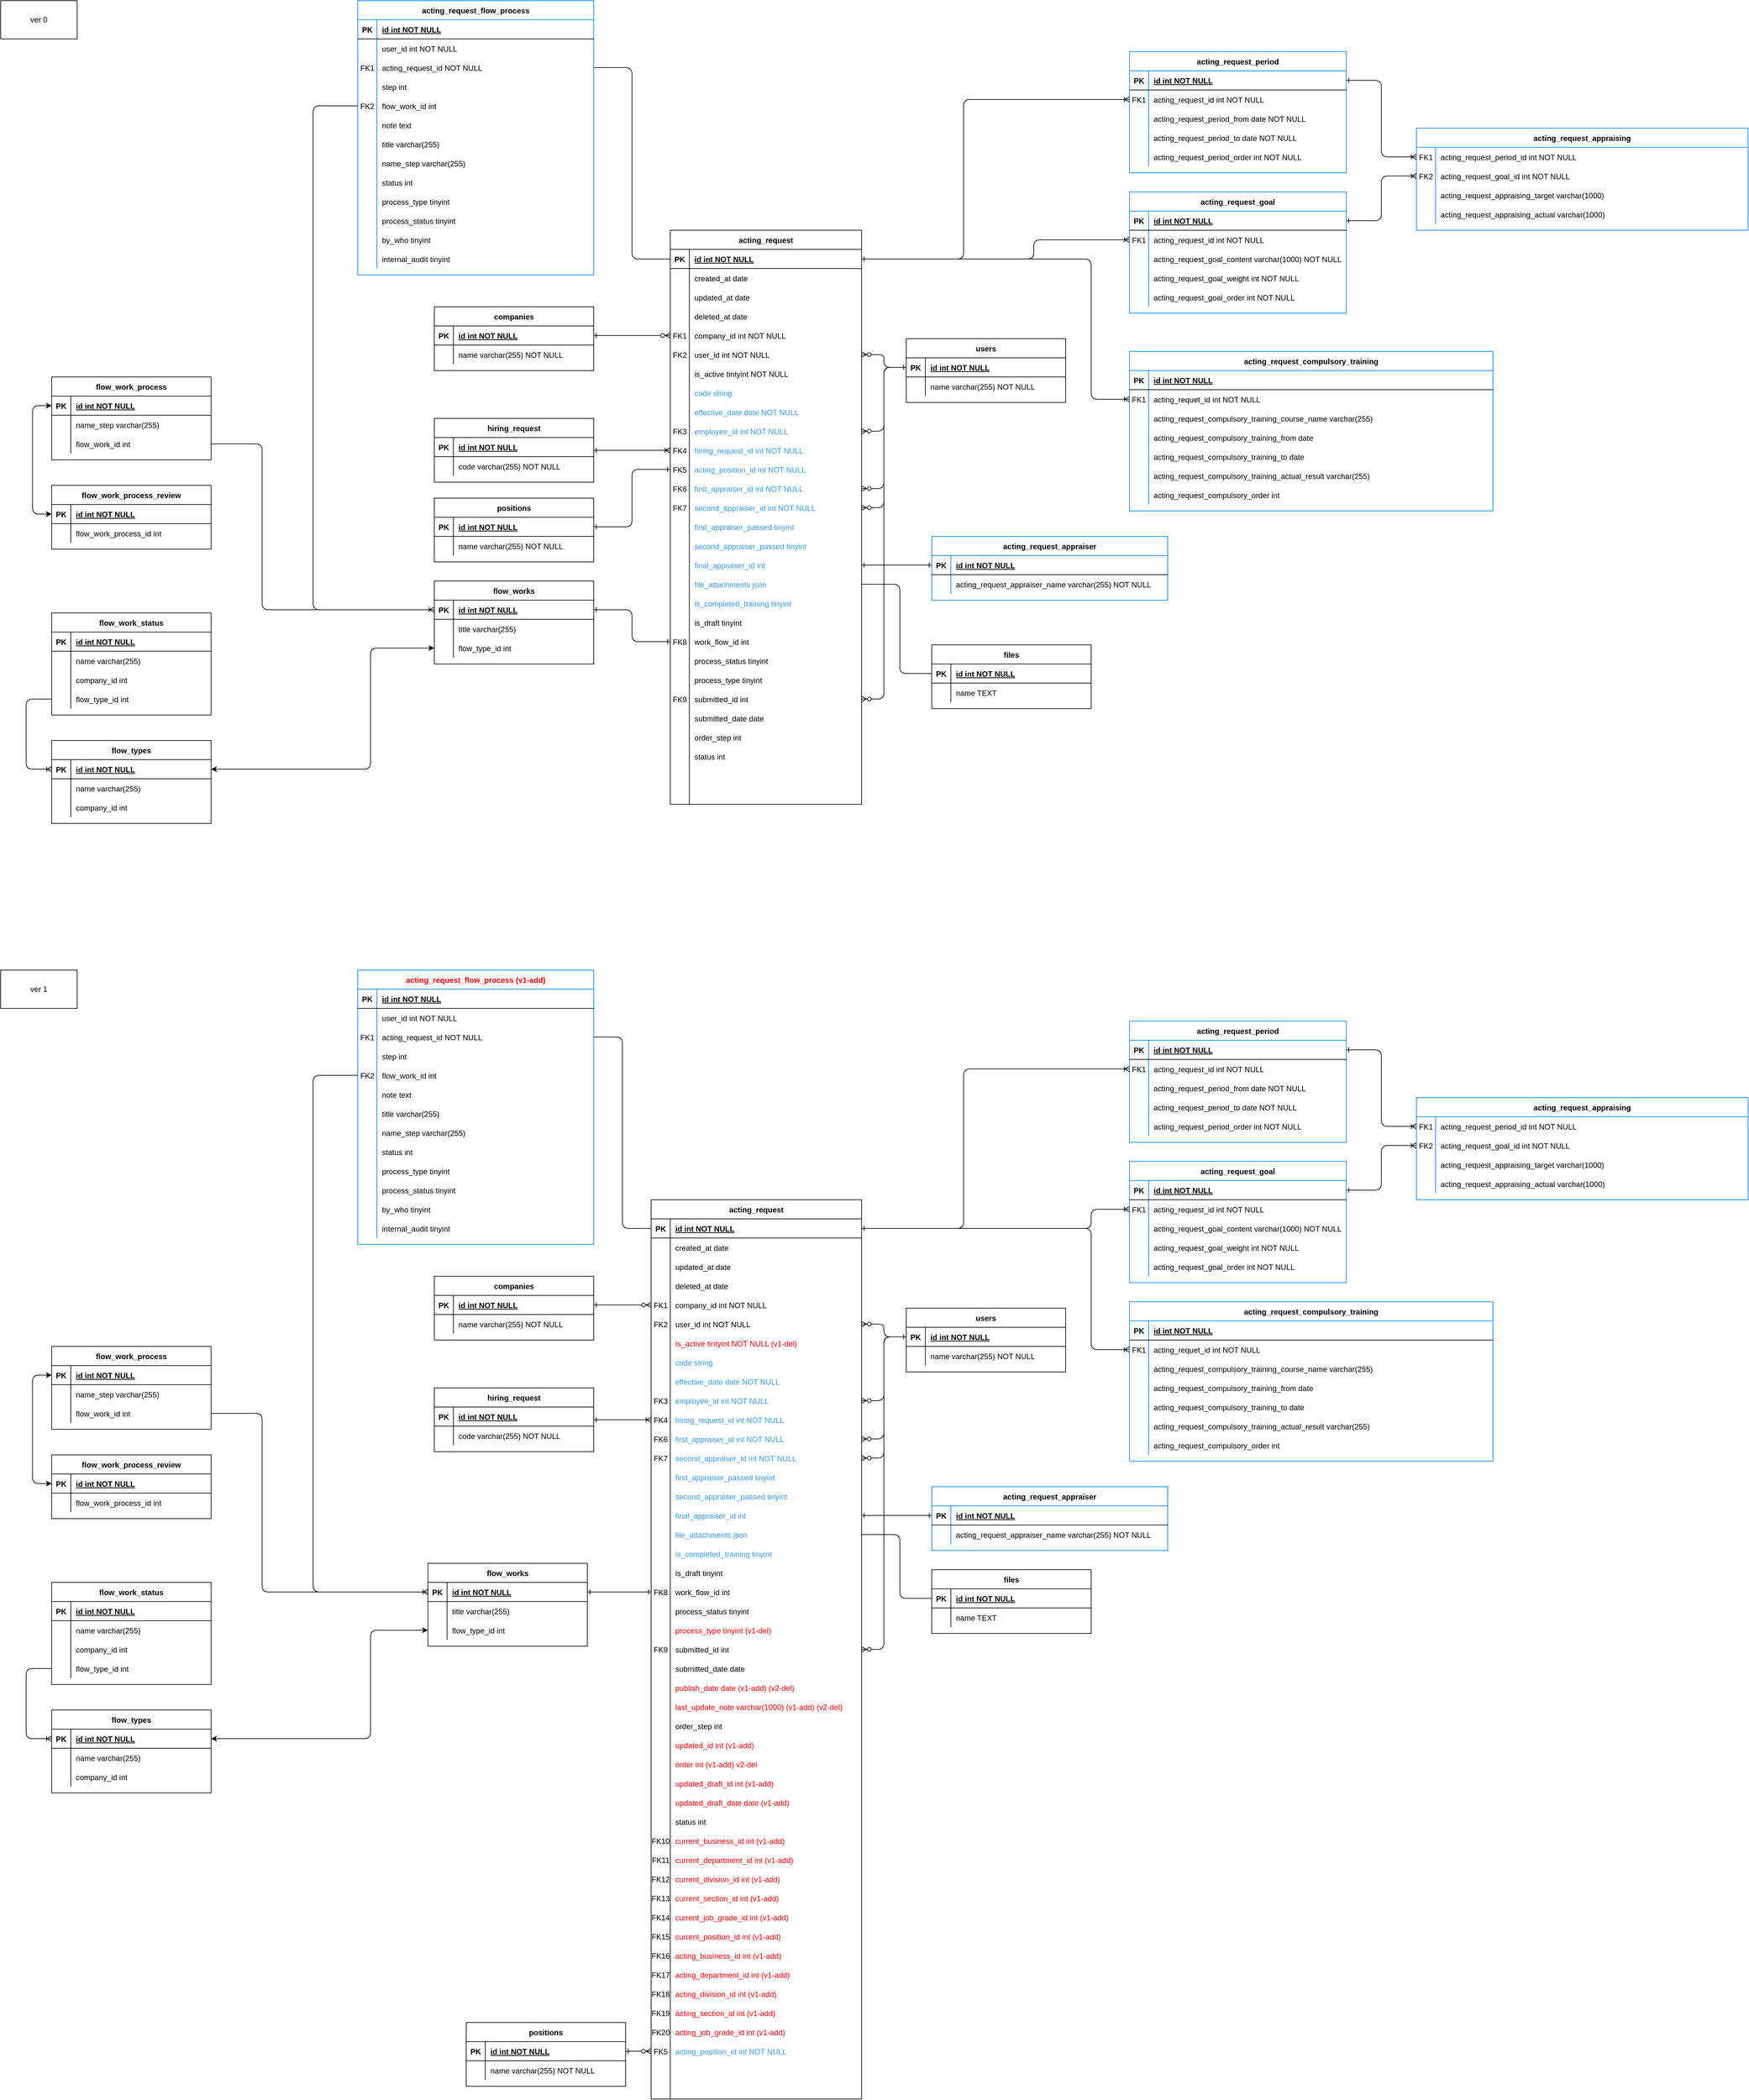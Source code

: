 <mxfile version="22.1.3" type="github">
  <diagram id="R2lEEEUBdFMjLlhIrx00" name="Page-1">
    <mxGraphModel dx="2762" dy="2119" grid="1" gridSize="10" guides="1" tooltips="1" connect="1" arrows="1" fold="1" page="1" pageScale="1" pageWidth="850" pageHeight="1100" math="0" shadow="0" extFonts="Permanent Marker^https://fonts.googleapis.com/css?family=Permanent+Marker">
      <root>
        <mxCell id="0" />
        <mxCell id="1" parent="0" />
        <mxCell id="C-vyLk0tnHw3VtMMgP7b-1" value="" style="edgeStyle=entityRelationEdgeStyle;endArrow=ERzeroToMany;startArrow=ERone;endFill=0;startFill=0;" parent="1" source="C-vyLk0tnHw3VtMMgP7b-24" target="C-vyLk0tnHw3VtMMgP7b-6" edge="1">
          <mxGeometry width="100" height="100" relative="1" as="geometry">
            <mxPoint x="170" y="-90" as="sourcePoint" />
            <mxPoint x="270" y="-190" as="targetPoint" />
          </mxGeometry>
        </mxCell>
        <mxCell id="C-vyLk0tnHw3VtMMgP7b-2" value="acting_request" style="shape=table;startSize=30;container=1;collapsible=1;childLayout=tableLayout;fixedRows=1;rowLines=0;fontStyle=1;align=center;resizeLast=1;" parent="1" vertex="1">
          <mxGeometry x="210" y="-680" width="300" height="900" as="geometry">
            <mxRectangle x="410" y="130" width="130" height="30" as="alternateBounds" />
          </mxGeometry>
        </mxCell>
        <mxCell id="C-vyLk0tnHw3VtMMgP7b-3" value="" style="shape=partialRectangle;collapsible=0;dropTarget=0;pointerEvents=0;fillColor=none;points=[[0,0.5],[1,0.5]];portConstraint=eastwest;top=0;left=0;right=0;bottom=1;" parent="C-vyLk0tnHw3VtMMgP7b-2" vertex="1">
          <mxGeometry y="30" width="300" height="30" as="geometry" />
        </mxCell>
        <mxCell id="C-vyLk0tnHw3VtMMgP7b-4" value="PK" style="shape=partialRectangle;overflow=hidden;connectable=0;fillColor=none;top=0;left=0;bottom=0;right=0;fontStyle=1;" parent="C-vyLk0tnHw3VtMMgP7b-3" vertex="1">
          <mxGeometry width="30" height="30" as="geometry">
            <mxRectangle width="30" height="30" as="alternateBounds" />
          </mxGeometry>
        </mxCell>
        <mxCell id="C-vyLk0tnHw3VtMMgP7b-5" value="id int NOT NULL " style="shape=partialRectangle;overflow=hidden;connectable=0;fillColor=none;top=0;left=0;bottom=0;right=0;align=left;spacingLeft=6;fontStyle=5;" parent="C-vyLk0tnHw3VtMMgP7b-3" vertex="1">
          <mxGeometry x="30" width="270" height="30" as="geometry">
            <mxRectangle width="270" height="30" as="alternateBounds" />
          </mxGeometry>
        </mxCell>
        <mxCell id="NcRtBpaslJ4MU7H3hKpV-1" style="shape=partialRectangle;collapsible=0;dropTarget=0;pointerEvents=0;fillColor=none;points=[[0,0.5],[1,0.5]];portConstraint=eastwest;top=0;left=0;right=0;bottom=0;" parent="C-vyLk0tnHw3VtMMgP7b-2" vertex="1">
          <mxGeometry y="60" width="300" height="30" as="geometry" />
        </mxCell>
        <mxCell id="NcRtBpaslJ4MU7H3hKpV-2" style="shape=partialRectangle;overflow=hidden;connectable=0;fillColor=none;top=0;left=0;bottom=0;right=0;" parent="NcRtBpaslJ4MU7H3hKpV-1" vertex="1">
          <mxGeometry width="30" height="30" as="geometry">
            <mxRectangle width="30" height="30" as="alternateBounds" />
          </mxGeometry>
        </mxCell>
        <mxCell id="NcRtBpaslJ4MU7H3hKpV-3" value="created_at date" style="shape=partialRectangle;overflow=hidden;connectable=0;fillColor=none;top=0;left=0;bottom=0;right=0;align=left;spacingLeft=6;strokeColor=#999999;" parent="NcRtBpaslJ4MU7H3hKpV-1" vertex="1">
          <mxGeometry x="30" width="270" height="30" as="geometry">
            <mxRectangle width="270" height="30" as="alternateBounds" />
          </mxGeometry>
        </mxCell>
        <mxCell id="NcRtBpaslJ4MU7H3hKpV-4" style="shape=partialRectangle;collapsible=0;dropTarget=0;pointerEvents=0;fillColor=none;points=[[0,0.5],[1,0.5]];portConstraint=eastwest;top=0;left=0;right=0;bottom=0;" parent="C-vyLk0tnHw3VtMMgP7b-2" vertex="1">
          <mxGeometry y="90" width="300" height="30" as="geometry" />
        </mxCell>
        <mxCell id="NcRtBpaslJ4MU7H3hKpV-5" style="shape=partialRectangle;overflow=hidden;connectable=0;fillColor=none;top=0;left=0;bottom=0;right=0;" parent="NcRtBpaslJ4MU7H3hKpV-4" vertex="1">
          <mxGeometry width="30" height="30" as="geometry">
            <mxRectangle width="30" height="30" as="alternateBounds" />
          </mxGeometry>
        </mxCell>
        <mxCell id="NcRtBpaslJ4MU7H3hKpV-6" value="updated_at date" style="shape=partialRectangle;overflow=hidden;connectable=0;fillColor=none;top=0;left=0;bottom=0;right=0;align=left;spacingLeft=6;" parent="NcRtBpaslJ4MU7H3hKpV-4" vertex="1">
          <mxGeometry x="30" width="270" height="30" as="geometry">
            <mxRectangle width="270" height="30" as="alternateBounds" />
          </mxGeometry>
        </mxCell>
        <mxCell id="NcRtBpaslJ4MU7H3hKpV-23" style="shape=partialRectangle;collapsible=0;dropTarget=0;pointerEvents=0;fillColor=none;points=[[0,0.5],[1,0.5]];portConstraint=eastwest;top=0;left=0;right=0;bottom=0;" parent="C-vyLk0tnHw3VtMMgP7b-2" vertex="1">
          <mxGeometry y="120" width="300" height="30" as="geometry" />
        </mxCell>
        <mxCell id="NcRtBpaslJ4MU7H3hKpV-24" style="shape=partialRectangle;overflow=hidden;connectable=0;fillColor=none;top=0;left=0;bottom=0;right=0;" parent="NcRtBpaslJ4MU7H3hKpV-23" vertex="1">
          <mxGeometry width="30" height="30" as="geometry">
            <mxRectangle width="30" height="30" as="alternateBounds" />
          </mxGeometry>
        </mxCell>
        <mxCell id="NcRtBpaslJ4MU7H3hKpV-25" value="deleted_at date" style="shape=partialRectangle;overflow=hidden;connectable=0;fillColor=none;top=0;left=0;bottom=0;right=0;align=left;spacingLeft=6;" parent="NcRtBpaslJ4MU7H3hKpV-23" vertex="1">
          <mxGeometry x="30" width="270" height="30" as="geometry">
            <mxRectangle width="270" height="30" as="alternateBounds" />
          </mxGeometry>
        </mxCell>
        <mxCell id="C-vyLk0tnHw3VtMMgP7b-6" value="" style="shape=partialRectangle;collapsible=0;dropTarget=0;pointerEvents=0;fillColor=none;points=[[0,0.5],[1,0.5]];portConstraint=eastwest;top=0;left=0;right=0;bottom=0;" parent="C-vyLk0tnHw3VtMMgP7b-2" vertex="1">
          <mxGeometry y="150" width="300" height="30" as="geometry" />
        </mxCell>
        <mxCell id="C-vyLk0tnHw3VtMMgP7b-7" value="FK1" style="shape=partialRectangle;overflow=hidden;connectable=0;fillColor=none;top=0;left=0;bottom=0;right=0;" parent="C-vyLk0tnHw3VtMMgP7b-6" vertex="1">
          <mxGeometry width="30" height="30" as="geometry">
            <mxRectangle width="30" height="30" as="alternateBounds" />
          </mxGeometry>
        </mxCell>
        <mxCell id="C-vyLk0tnHw3VtMMgP7b-8" value="company_id int NOT NULL" style="shape=partialRectangle;overflow=hidden;connectable=0;fillColor=none;top=0;left=0;bottom=0;right=0;align=left;spacingLeft=6;" parent="C-vyLk0tnHw3VtMMgP7b-6" vertex="1">
          <mxGeometry x="30" width="270" height="30" as="geometry">
            <mxRectangle width="270" height="30" as="alternateBounds" />
          </mxGeometry>
        </mxCell>
        <mxCell id="C-vyLk0tnHw3VtMMgP7b-9" value="" style="shape=partialRectangle;collapsible=0;dropTarget=0;pointerEvents=0;fillColor=none;points=[[0,0.5],[1,0.5]];portConstraint=eastwest;top=0;left=0;right=0;bottom=0;" parent="C-vyLk0tnHw3VtMMgP7b-2" vertex="1">
          <mxGeometry y="180" width="300" height="30" as="geometry" />
        </mxCell>
        <mxCell id="C-vyLk0tnHw3VtMMgP7b-10" value="FK2" style="shape=partialRectangle;overflow=hidden;connectable=0;fillColor=none;top=0;left=0;bottom=0;right=0;" parent="C-vyLk0tnHw3VtMMgP7b-9" vertex="1">
          <mxGeometry width="30" height="30" as="geometry">
            <mxRectangle width="30" height="30" as="alternateBounds" />
          </mxGeometry>
        </mxCell>
        <mxCell id="C-vyLk0tnHw3VtMMgP7b-11" value="user_id int NOT NULL" style="shape=partialRectangle;overflow=hidden;connectable=0;fillColor=none;top=0;left=0;bottom=0;right=0;align=left;spacingLeft=6;" parent="C-vyLk0tnHw3VtMMgP7b-9" vertex="1">
          <mxGeometry x="30" width="270" height="30" as="geometry">
            <mxRectangle width="270" height="30" as="alternateBounds" />
          </mxGeometry>
        </mxCell>
        <mxCell id="NcRtBpaslJ4MU7H3hKpV-44" style="shape=partialRectangle;collapsible=0;dropTarget=0;pointerEvents=0;fillColor=none;points=[[0,0.5],[1,0.5]];portConstraint=eastwest;top=0;left=0;right=0;bottom=0;" parent="C-vyLk0tnHw3VtMMgP7b-2" vertex="1">
          <mxGeometry y="210" width="300" height="30" as="geometry" />
        </mxCell>
        <mxCell id="NcRtBpaslJ4MU7H3hKpV-45" style="shape=partialRectangle;overflow=hidden;connectable=0;fillColor=none;top=0;left=0;bottom=0;right=0;" parent="NcRtBpaslJ4MU7H3hKpV-44" vertex="1">
          <mxGeometry width="30" height="30" as="geometry">
            <mxRectangle width="30" height="30" as="alternateBounds" />
          </mxGeometry>
        </mxCell>
        <mxCell id="NcRtBpaslJ4MU7H3hKpV-46" value="is_active tintyint NOT NULL" style="shape=partialRectangle;overflow=hidden;connectable=0;fillColor=none;top=0;left=0;bottom=0;right=0;align=left;spacingLeft=6;fontStyle=0;horizontal=1;verticalAlign=middle;fontColor=#000000;" parent="NcRtBpaslJ4MU7H3hKpV-44" vertex="1">
          <mxGeometry x="30" width="270" height="30" as="geometry">
            <mxRectangle width="270" height="30" as="alternateBounds" />
          </mxGeometry>
        </mxCell>
        <mxCell id="NcRtBpaslJ4MU7H3hKpV-7" style="shape=partialRectangle;collapsible=0;dropTarget=0;pointerEvents=0;fillColor=none;points=[[0,0.5],[1,0.5]];portConstraint=eastwest;top=0;left=0;right=0;bottom=0;shadow=0;fontStyle=0" parent="C-vyLk0tnHw3VtMMgP7b-2" vertex="1">
          <mxGeometry y="240" width="300" height="30" as="geometry" />
        </mxCell>
        <mxCell id="NcRtBpaslJ4MU7H3hKpV-8" style="shape=partialRectangle;overflow=hidden;connectable=0;fillColor=none;top=0;left=0;bottom=0;right=0;" parent="NcRtBpaslJ4MU7H3hKpV-7" vertex="1">
          <mxGeometry width="30" height="30" as="geometry">
            <mxRectangle width="30" height="30" as="alternateBounds" />
          </mxGeometry>
        </mxCell>
        <mxCell id="NcRtBpaslJ4MU7H3hKpV-9" value="code string" style="shape=partialRectangle;overflow=hidden;connectable=0;fillColor=none;top=0;left=0;bottom=0;right=0;align=left;spacingLeft=6;fontColor=#3399FF;" parent="NcRtBpaslJ4MU7H3hKpV-7" vertex="1">
          <mxGeometry x="30" width="270" height="30" as="geometry">
            <mxRectangle width="270" height="30" as="alternateBounds" />
          </mxGeometry>
        </mxCell>
        <mxCell id="NcRtBpaslJ4MU7H3hKpV-10" style="shape=partialRectangle;collapsible=0;dropTarget=0;pointerEvents=0;fillColor=none;points=[[0,0.5],[1,0.5]];portConstraint=eastwest;top=0;left=0;right=0;bottom=0;" parent="C-vyLk0tnHw3VtMMgP7b-2" vertex="1">
          <mxGeometry y="270" width="300" height="30" as="geometry" />
        </mxCell>
        <mxCell id="NcRtBpaslJ4MU7H3hKpV-11" style="shape=partialRectangle;overflow=hidden;connectable=0;fillColor=none;top=0;left=0;bottom=0;right=0;" parent="NcRtBpaslJ4MU7H3hKpV-10" vertex="1">
          <mxGeometry width="30" height="30" as="geometry">
            <mxRectangle width="30" height="30" as="alternateBounds" />
          </mxGeometry>
        </mxCell>
        <mxCell id="NcRtBpaslJ4MU7H3hKpV-12" value="effective_date date NOT NULL" style="shape=partialRectangle;overflow=hidden;connectable=0;fillColor=none;top=0;left=0;bottom=0;right=0;align=left;spacingLeft=6;fontColor=#3399FF;" parent="NcRtBpaslJ4MU7H3hKpV-10" vertex="1">
          <mxGeometry x="30" width="270" height="30" as="geometry">
            <mxRectangle width="270" height="30" as="alternateBounds" />
          </mxGeometry>
        </mxCell>
        <mxCell id="NcRtBpaslJ4MU7H3hKpV-32" style="shape=partialRectangle;collapsible=0;dropTarget=0;pointerEvents=0;fillColor=none;points=[[0,0.5],[1,0.5]];portConstraint=eastwest;top=0;left=0;right=0;bottom=0;" parent="C-vyLk0tnHw3VtMMgP7b-2" vertex="1">
          <mxGeometry y="300" width="300" height="30" as="geometry" />
        </mxCell>
        <mxCell id="NcRtBpaslJ4MU7H3hKpV-33" value="FK3" style="shape=partialRectangle;overflow=hidden;connectable=0;fillColor=none;top=0;left=0;bottom=0;right=0;" parent="NcRtBpaslJ4MU7H3hKpV-32" vertex="1">
          <mxGeometry width="30" height="30" as="geometry">
            <mxRectangle width="30" height="30" as="alternateBounds" />
          </mxGeometry>
        </mxCell>
        <mxCell id="NcRtBpaslJ4MU7H3hKpV-34" value="employee_id int NOT NULL" style="shape=partialRectangle;overflow=hidden;connectable=0;fillColor=none;top=0;left=0;bottom=0;right=0;align=left;spacingLeft=6;fontColor=#3399FF;" parent="NcRtBpaslJ4MU7H3hKpV-32" vertex="1">
          <mxGeometry x="30" width="270" height="30" as="geometry">
            <mxRectangle width="270" height="30" as="alternateBounds" />
          </mxGeometry>
        </mxCell>
        <mxCell id="NcRtBpaslJ4MU7H3hKpV-35" style="shape=partialRectangle;collapsible=0;dropTarget=0;pointerEvents=0;fillColor=none;points=[[0,0.5],[1,0.5]];portConstraint=eastwest;top=0;left=0;right=0;bottom=0;" parent="C-vyLk0tnHw3VtMMgP7b-2" vertex="1">
          <mxGeometry y="330" width="300" height="30" as="geometry" />
        </mxCell>
        <mxCell id="NcRtBpaslJ4MU7H3hKpV-36" value="FK4" style="shape=partialRectangle;overflow=hidden;connectable=0;fillColor=none;top=0;left=0;bottom=0;right=0;" parent="NcRtBpaslJ4MU7H3hKpV-35" vertex="1">
          <mxGeometry width="30" height="30" as="geometry">
            <mxRectangle width="30" height="30" as="alternateBounds" />
          </mxGeometry>
        </mxCell>
        <mxCell id="NcRtBpaslJ4MU7H3hKpV-37" value="hiring_request_id int NOT NULL" style="shape=partialRectangle;overflow=hidden;connectable=0;fillColor=none;top=0;left=0;bottom=0;right=0;align=left;spacingLeft=6;fontColor=#3399FF;" parent="NcRtBpaslJ4MU7H3hKpV-35" vertex="1">
          <mxGeometry x="30" width="270" height="30" as="geometry">
            <mxRectangle width="270" height="30" as="alternateBounds" />
          </mxGeometry>
        </mxCell>
        <mxCell id="NcRtBpaslJ4MU7H3hKpV-14" style="shape=partialRectangle;collapsible=0;dropTarget=0;pointerEvents=0;fillColor=none;points=[[0,0.5],[1,0.5]];portConstraint=eastwest;top=0;left=0;right=0;bottom=0;" parent="C-vyLk0tnHw3VtMMgP7b-2" vertex="1">
          <mxGeometry y="360" width="300" height="30" as="geometry" />
        </mxCell>
        <mxCell id="NcRtBpaslJ4MU7H3hKpV-15" value="FK5" style="shape=partialRectangle;overflow=hidden;connectable=0;fillColor=none;top=0;left=0;bottom=0;right=0;" parent="NcRtBpaslJ4MU7H3hKpV-14" vertex="1">
          <mxGeometry width="30" height="30" as="geometry">
            <mxRectangle width="30" height="30" as="alternateBounds" />
          </mxGeometry>
        </mxCell>
        <mxCell id="NcRtBpaslJ4MU7H3hKpV-16" value="acting_position_id int NOT NULL" style="shape=partialRectangle;overflow=hidden;connectable=0;fillColor=none;top=0;left=0;bottom=0;right=0;align=left;spacingLeft=6;fontColor=#3399FF;" parent="NcRtBpaslJ4MU7H3hKpV-14" vertex="1">
          <mxGeometry x="30" width="270" height="30" as="geometry">
            <mxRectangle width="270" height="30" as="alternateBounds" />
          </mxGeometry>
        </mxCell>
        <mxCell id="NcRtBpaslJ4MU7H3hKpV-17" style="shape=partialRectangle;collapsible=0;dropTarget=0;pointerEvents=0;fillColor=none;points=[[0,0.5],[1,0.5]];portConstraint=eastwest;top=0;left=0;right=0;bottom=0;" parent="C-vyLk0tnHw3VtMMgP7b-2" vertex="1">
          <mxGeometry y="390" width="300" height="30" as="geometry" />
        </mxCell>
        <mxCell id="NcRtBpaslJ4MU7H3hKpV-18" value="FK6" style="shape=partialRectangle;overflow=hidden;connectable=0;fillColor=none;top=0;left=0;bottom=0;right=0;" parent="NcRtBpaslJ4MU7H3hKpV-17" vertex="1">
          <mxGeometry width="30" height="30" as="geometry">
            <mxRectangle width="30" height="30" as="alternateBounds" />
          </mxGeometry>
        </mxCell>
        <mxCell id="NcRtBpaslJ4MU7H3hKpV-19" value="first_appraiser_id int NOT NULL" style="shape=partialRectangle;overflow=hidden;connectable=0;fillColor=none;top=0;left=0;bottom=0;right=0;align=left;spacingLeft=6;fontColor=#3399FF;" parent="NcRtBpaslJ4MU7H3hKpV-17" vertex="1">
          <mxGeometry x="30" width="270" height="30" as="geometry">
            <mxRectangle width="270" height="30" as="alternateBounds" />
          </mxGeometry>
        </mxCell>
        <mxCell id="NcRtBpaslJ4MU7H3hKpV-20" style="shape=partialRectangle;collapsible=0;dropTarget=0;pointerEvents=0;fillColor=none;points=[[0,0.5],[1,0.5]];portConstraint=eastwest;top=0;left=0;right=0;bottom=0;" parent="C-vyLk0tnHw3VtMMgP7b-2" vertex="1">
          <mxGeometry y="420" width="300" height="30" as="geometry" />
        </mxCell>
        <mxCell id="NcRtBpaslJ4MU7H3hKpV-21" value="FK7" style="shape=partialRectangle;overflow=hidden;connectable=0;fillColor=none;top=0;left=0;bottom=0;right=0;" parent="NcRtBpaslJ4MU7H3hKpV-20" vertex="1">
          <mxGeometry width="30" height="30" as="geometry">
            <mxRectangle width="30" height="30" as="alternateBounds" />
          </mxGeometry>
        </mxCell>
        <mxCell id="NcRtBpaslJ4MU7H3hKpV-22" value="second_appraiser_id int NOT NULL" style="shape=partialRectangle;overflow=hidden;connectable=0;fillColor=none;top=0;left=0;bottom=0;right=0;align=left;spacingLeft=6;fontColor=#3399FF;" parent="NcRtBpaslJ4MU7H3hKpV-20" vertex="1">
          <mxGeometry x="30" width="270" height="30" as="geometry">
            <mxRectangle width="270" height="30" as="alternateBounds" />
          </mxGeometry>
        </mxCell>
        <mxCell id="NcRtBpaslJ4MU7H3hKpV-72" style="shape=partialRectangle;collapsible=0;dropTarget=0;pointerEvents=0;fillColor=none;points=[[0,0.5],[1,0.5]];portConstraint=eastwest;top=0;left=0;right=0;bottom=0;" parent="C-vyLk0tnHw3VtMMgP7b-2" vertex="1">
          <mxGeometry y="450" width="300" height="30" as="geometry" />
        </mxCell>
        <mxCell id="NcRtBpaslJ4MU7H3hKpV-73" style="shape=partialRectangle;overflow=hidden;connectable=0;fillColor=none;top=0;left=0;bottom=0;right=0;" parent="NcRtBpaslJ4MU7H3hKpV-72" vertex="1">
          <mxGeometry width="30" height="30" as="geometry">
            <mxRectangle width="30" height="30" as="alternateBounds" />
          </mxGeometry>
        </mxCell>
        <mxCell id="NcRtBpaslJ4MU7H3hKpV-74" value="first_appraiser_passed tinyint" style="shape=partialRectangle;overflow=hidden;connectable=0;fillColor=none;top=0;left=0;bottom=0;right=0;align=left;spacingLeft=6;fontColor=#3399FF;" parent="NcRtBpaslJ4MU7H3hKpV-72" vertex="1">
          <mxGeometry x="30" width="270" height="30" as="geometry">
            <mxRectangle width="270" height="30" as="alternateBounds" />
          </mxGeometry>
        </mxCell>
        <mxCell id="NcRtBpaslJ4MU7H3hKpV-75" style="shape=partialRectangle;collapsible=0;dropTarget=0;pointerEvents=0;fillColor=none;points=[[0,0.5],[1,0.5]];portConstraint=eastwest;top=0;left=0;right=0;bottom=0;" parent="C-vyLk0tnHw3VtMMgP7b-2" vertex="1">
          <mxGeometry y="480" width="300" height="30" as="geometry" />
        </mxCell>
        <mxCell id="NcRtBpaslJ4MU7H3hKpV-76" style="shape=partialRectangle;overflow=hidden;connectable=0;fillColor=none;top=0;left=0;bottom=0;right=0;" parent="NcRtBpaslJ4MU7H3hKpV-75" vertex="1">
          <mxGeometry width="30" height="30" as="geometry">
            <mxRectangle width="30" height="30" as="alternateBounds" />
          </mxGeometry>
        </mxCell>
        <mxCell id="NcRtBpaslJ4MU7H3hKpV-77" value="second_appraiser_passed tinyint" style="shape=partialRectangle;overflow=hidden;connectable=0;fillColor=none;top=0;left=0;bottom=0;right=0;align=left;spacingLeft=6;fontColor=#3399FF;" parent="NcRtBpaslJ4MU7H3hKpV-75" vertex="1">
          <mxGeometry x="30" width="270" height="30" as="geometry">
            <mxRectangle width="270" height="30" as="alternateBounds" />
          </mxGeometry>
        </mxCell>
        <mxCell id="NcRtBpaslJ4MU7H3hKpV-78" style="shape=partialRectangle;collapsible=0;dropTarget=0;pointerEvents=0;fillColor=none;points=[[0,0.5],[1,0.5]];portConstraint=eastwest;top=0;left=0;right=0;bottom=0;" parent="C-vyLk0tnHw3VtMMgP7b-2" vertex="1">
          <mxGeometry y="510" width="300" height="30" as="geometry" />
        </mxCell>
        <mxCell id="NcRtBpaslJ4MU7H3hKpV-79" style="shape=partialRectangle;overflow=hidden;connectable=0;fillColor=none;top=0;left=0;bottom=0;right=0;" parent="NcRtBpaslJ4MU7H3hKpV-78" vertex="1">
          <mxGeometry width="30" height="30" as="geometry">
            <mxRectangle width="30" height="30" as="alternateBounds" />
          </mxGeometry>
        </mxCell>
        <mxCell id="NcRtBpaslJ4MU7H3hKpV-80" value="final_appraiser_id int" style="shape=partialRectangle;overflow=hidden;connectable=0;fillColor=none;top=0;left=0;bottom=0;right=0;align=left;spacingLeft=6;fontColor=#3399FF;" parent="NcRtBpaslJ4MU7H3hKpV-78" vertex="1">
          <mxGeometry x="30" width="270" height="30" as="geometry">
            <mxRectangle width="270" height="30" as="alternateBounds" />
          </mxGeometry>
        </mxCell>
        <mxCell id="NcRtBpaslJ4MU7H3hKpV-81" style="shape=partialRectangle;collapsible=0;dropTarget=0;pointerEvents=0;fillColor=none;points=[[0,0.5],[1,0.5]];portConstraint=eastwest;top=0;left=0;right=0;bottom=0;" parent="C-vyLk0tnHw3VtMMgP7b-2" vertex="1">
          <mxGeometry y="540" width="300" height="30" as="geometry" />
        </mxCell>
        <mxCell id="NcRtBpaslJ4MU7H3hKpV-82" style="shape=partialRectangle;overflow=hidden;connectable=0;fillColor=none;top=0;left=0;bottom=0;right=0;" parent="NcRtBpaslJ4MU7H3hKpV-81" vertex="1">
          <mxGeometry width="30" height="30" as="geometry">
            <mxRectangle width="30" height="30" as="alternateBounds" />
          </mxGeometry>
        </mxCell>
        <mxCell id="NcRtBpaslJ4MU7H3hKpV-83" value="file_attachments json" style="shape=partialRectangle;overflow=hidden;connectable=0;fillColor=none;top=0;left=0;bottom=0;right=0;align=left;spacingLeft=6;fontColor=#3399FF;" parent="NcRtBpaslJ4MU7H3hKpV-81" vertex="1">
          <mxGeometry x="30" width="270" height="30" as="geometry">
            <mxRectangle width="270" height="30" as="alternateBounds" />
          </mxGeometry>
        </mxCell>
        <mxCell id="NcRtBpaslJ4MU7H3hKpV-84" style="shape=partialRectangle;collapsible=0;dropTarget=0;pointerEvents=0;fillColor=none;points=[[0,0.5],[1,0.5]];portConstraint=eastwest;top=0;left=0;right=0;bottom=0;" parent="C-vyLk0tnHw3VtMMgP7b-2" vertex="1">
          <mxGeometry y="570" width="300" height="30" as="geometry" />
        </mxCell>
        <mxCell id="NcRtBpaslJ4MU7H3hKpV-85" style="shape=partialRectangle;overflow=hidden;connectable=0;fillColor=none;top=0;left=0;bottom=0;right=0;" parent="NcRtBpaslJ4MU7H3hKpV-84" vertex="1">
          <mxGeometry width="30" height="30" as="geometry">
            <mxRectangle width="30" height="30" as="alternateBounds" />
          </mxGeometry>
        </mxCell>
        <mxCell id="NcRtBpaslJ4MU7H3hKpV-86" value="is_completed_training tinyint" style="shape=partialRectangle;overflow=hidden;connectable=0;fillColor=none;top=0;left=0;bottom=0;right=0;align=left;spacingLeft=6;fontColor=#3399FF;" parent="NcRtBpaslJ4MU7H3hKpV-84" vertex="1">
          <mxGeometry x="30" width="270" height="30" as="geometry">
            <mxRectangle width="270" height="30" as="alternateBounds" />
          </mxGeometry>
        </mxCell>
        <mxCell id="NcRtBpaslJ4MU7H3hKpV-26" style="shape=partialRectangle;collapsible=0;dropTarget=0;pointerEvents=0;fillColor=none;points=[[0,0.5],[1,0.5]];portConstraint=eastwest;top=0;left=0;right=0;bottom=0;" parent="C-vyLk0tnHw3VtMMgP7b-2" vertex="1">
          <mxGeometry y="600" width="300" height="30" as="geometry" />
        </mxCell>
        <mxCell id="NcRtBpaslJ4MU7H3hKpV-27" style="shape=partialRectangle;overflow=hidden;connectable=0;fillColor=none;top=0;left=0;bottom=0;right=0;" parent="NcRtBpaslJ4MU7H3hKpV-26" vertex="1">
          <mxGeometry width="30" height="30" as="geometry">
            <mxRectangle width="30" height="30" as="alternateBounds" />
          </mxGeometry>
        </mxCell>
        <mxCell id="NcRtBpaslJ4MU7H3hKpV-28" value="is_draft tinyint" style="shape=partialRectangle;overflow=hidden;connectable=0;fillColor=none;top=0;left=0;bottom=0;right=0;align=left;spacingLeft=6;" parent="NcRtBpaslJ4MU7H3hKpV-26" vertex="1">
          <mxGeometry x="30" width="270" height="30" as="geometry">
            <mxRectangle width="270" height="30" as="alternateBounds" />
          </mxGeometry>
        </mxCell>
        <mxCell id="NcRtBpaslJ4MU7H3hKpV-29" style="shape=partialRectangle;collapsible=0;dropTarget=0;pointerEvents=0;fillColor=none;points=[[0,0.5],[1,0.5]];portConstraint=eastwest;top=0;left=0;right=0;bottom=0;" parent="C-vyLk0tnHw3VtMMgP7b-2" vertex="1">
          <mxGeometry y="630" width="300" height="30" as="geometry" />
        </mxCell>
        <mxCell id="NcRtBpaslJ4MU7H3hKpV-30" value="FK8" style="shape=partialRectangle;overflow=hidden;connectable=0;fillColor=none;top=0;left=0;bottom=0;right=0;" parent="NcRtBpaslJ4MU7H3hKpV-29" vertex="1">
          <mxGeometry width="30" height="30" as="geometry">
            <mxRectangle width="30" height="30" as="alternateBounds" />
          </mxGeometry>
        </mxCell>
        <mxCell id="NcRtBpaslJ4MU7H3hKpV-31" value="work_flow_id int" style="shape=partialRectangle;overflow=hidden;connectable=0;fillColor=none;top=0;left=0;bottom=0;right=0;align=left;spacingLeft=6;" parent="NcRtBpaslJ4MU7H3hKpV-29" vertex="1">
          <mxGeometry x="30" width="270" height="30" as="geometry">
            <mxRectangle width="270" height="30" as="alternateBounds" />
          </mxGeometry>
        </mxCell>
        <mxCell id="NcRtBpaslJ4MU7H3hKpV-38" style="shape=partialRectangle;collapsible=0;dropTarget=0;pointerEvents=0;fillColor=none;points=[[0,0.5],[1,0.5]];portConstraint=eastwest;top=0;left=0;right=0;bottom=0;" parent="C-vyLk0tnHw3VtMMgP7b-2" vertex="1">
          <mxGeometry y="660" width="300" height="30" as="geometry" />
        </mxCell>
        <mxCell id="NcRtBpaslJ4MU7H3hKpV-39" style="shape=partialRectangle;overflow=hidden;connectable=0;fillColor=none;top=0;left=0;bottom=0;right=0;" parent="NcRtBpaslJ4MU7H3hKpV-38" vertex="1">
          <mxGeometry width="30" height="30" as="geometry">
            <mxRectangle width="30" height="30" as="alternateBounds" />
          </mxGeometry>
        </mxCell>
        <mxCell id="NcRtBpaslJ4MU7H3hKpV-40" value="process_status tinyint" style="shape=partialRectangle;overflow=hidden;connectable=0;fillColor=none;top=0;left=0;bottom=0;right=0;align=left;spacingLeft=6;" parent="NcRtBpaslJ4MU7H3hKpV-38" vertex="1">
          <mxGeometry x="30" width="270" height="30" as="geometry">
            <mxRectangle width="270" height="30" as="alternateBounds" />
          </mxGeometry>
        </mxCell>
        <mxCell id="NcRtBpaslJ4MU7H3hKpV-41" style="shape=partialRectangle;collapsible=0;dropTarget=0;pointerEvents=0;fillColor=none;points=[[0,0.5],[1,0.5]];portConstraint=eastwest;top=0;left=0;right=0;bottom=0;" parent="C-vyLk0tnHw3VtMMgP7b-2" vertex="1">
          <mxGeometry y="690" width="300" height="30" as="geometry" />
        </mxCell>
        <mxCell id="NcRtBpaslJ4MU7H3hKpV-42" style="shape=partialRectangle;overflow=hidden;connectable=0;fillColor=none;top=0;left=0;bottom=0;right=0;" parent="NcRtBpaslJ4MU7H3hKpV-41" vertex="1">
          <mxGeometry width="30" height="30" as="geometry">
            <mxRectangle width="30" height="30" as="alternateBounds" />
          </mxGeometry>
        </mxCell>
        <mxCell id="NcRtBpaslJ4MU7H3hKpV-43" value="process_type tinyint" style="shape=partialRectangle;overflow=hidden;connectable=0;fillColor=none;top=0;left=0;bottom=0;right=0;align=left;spacingLeft=6;fontColor=#000000;" parent="NcRtBpaslJ4MU7H3hKpV-41" vertex="1">
          <mxGeometry x="30" width="270" height="30" as="geometry">
            <mxRectangle width="270" height="30" as="alternateBounds" />
          </mxGeometry>
        </mxCell>
        <mxCell id="NcRtBpaslJ4MU7H3hKpV-47" style="shape=partialRectangle;collapsible=0;dropTarget=0;pointerEvents=0;fillColor=none;points=[[0,0.5],[1,0.5]];portConstraint=eastwest;top=0;left=0;right=0;bottom=0;" parent="C-vyLk0tnHw3VtMMgP7b-2" vertex="1">
          <mxGeometry y="720" width="300" height="30" as="geometry" />
        </mxCell>
        <mxCell id="NcRtBpaslJ4MU7H3hKpV-48" value="FK9" style="shape=partialRectangle;overflow=hidden;connectable=0;fillColor=none;top=0;left=0;bottom=0;right=0;" parent="NcRtBpaslJ4MU7H3hKpV-47" vertex="1">
          <mxGeometry width="30" height="30" as="geometry">
            <mxRectangle width="30" height="30" as="alternateBounds" />
          </mxGeometry>
        </mxCell>
        <mxCell id="NcRtBpaslJ4MU7H3hKpV-49" value="submitted_id int" style="shape=partialRectangle;overflow=hidden;connectable=0;fillColor=none;top=0;left=0;bottom=0;right=0;align=left;spacingLeft=6;" parent="NcRtBpaslJ4MU7H3hKpV-47" vertex="1">
          <mxGeometry x="30" width="270" height="30" as="geometry">
            <mxRectangle width="270" height="30" as="alternateBounds" />
          </mxGeometry>
        </mxCell>
        <mxCell id="NcRtBpaslJ4MU7H3hKpV-50" style="shape=partialRectangle;collapsible=0;dropTarget=0;pointerEvents=0;fillColor=none;points=[[0,0.5],[1,0.5]];portConstraint=eastwest;top=0;left=0;right=0;bottom=0;" parent="C-vyLk0tnHw3VtMMgP7b-2" vertex="1">
          <mxGeometry y="750" width="300" height="30" as="geometry" />
        </mxCell>
        <mxCell id="NcRtBpaslJ4MU7H3hKpV-51" value="" style="shape=partialRectangle;overflow=hidden;connectable=0;fillColor=none;top=0;left=0;bottom=0;right=0;" parent="NcRtBpaslJ4MU7H3hKpV-50" vertex="1">
          <mxGeometry width="30" height="30" as="geometry">
            <mxRectangle width="30" height="30" as="alternateBounds" />
          </mxGeometry>
        </mxCell>
        <mxCell id="NcRtBpaslJ4MU7H3hKpV-52" value="submitted_date date" style="shape=partialRectangle;overflow=hidden;connectable=0;fillColor=none;top=0;left=0;bottom=0;right=0;align=left;spacingLeft=6;" parent="NcRtBpaslJ4MU7H3hKpV-50" vertex="1">
          <mxGeometry x="30" width="270" height="30" as="geometry">
            <mxRectangle width="270" height="30" as="alternateBounds" />
          </mxGeometry>
        </mxCell>
        <mxCell id="NcRtBpaslJ4MU7H3hKpV-60" style="shape=partialRectangle;collapsible=0;dropTarget=0;pointerEvents=0;fillColor=none;points=[[0,0.5],[1,0.5]];portConstraint=eastwest;top=0;left=0;right=0;bottom=0;" parent="C-vyLk0tnHw3VtMMgP7b-2" vertex="1">
          <mxGeometry y="780" width="300" height="30" as="geometry" />
        </mxCell>
        <mxCell id="NcRtBpaslJ4MU7H3hKpV-61" style="shape=partialRectangle;overflow=hidden;connectable=0;fillColor=none;top=0;left=0;bottom=0;right=0;" parent="NcRtBpaslJ4MU7H3hKpV-60" vertex="1">
          <mxGeometry width="30" height="30" as="geometry">
            <mxRectangle width="30" height="30" as="alternateBounds" />
          </mxGeometry>
        </mxCell>
        <mxCell id="NcRtBpaslJ4MU7H3hKpV-62" value="order_step int" style="shape=partialRectangle;overflow=hidden;connectable=0;fillColor=none;top=0;left=0;bottom=0;right=0;align=left;spacingLeft=6;" parent="NcRtBpaslJ4MU7H3hKpV-60" vertex="1">
          <mxGeometry x="30" width="270" height="30" as="geometry">
            <mxRectangle width="270" height="30" as="alternateBounds" />
          </mxGeometry>
        </mxCell>
        <mxCell id="NcRtBpaslJ4MU7H3hKpV-63" style="shape=partialRectangle;collapsible=0;dropTarget=0;pointerEvents=0;fillColor=none;points=[[0,0.5],[1,0.5]];portConstraint=eastwest;top=0;left=0;right=0;bottom=0;" parent="C-vyLk0tnHw3VtMMgP7b-2" vertex="1">
          <mxGeometry y="810" width="300" height="30" as="geometry" />
        </mxCell>
        <mxCell id="NcRtBpaslJ4MU7H3hKpV-64" style="shape=partialRectangle;overflow=hidden;connectable=0;fillColor=none;top=0;left=0;bottom=0;right=0;" parent="NcRtBpaslJ4MU7H3hKpV-63" vertex="1">
          <mxGeometry width="30" height="30" as="geometry">
            <mxRectangle width="30" height="30" as="alternateBounds" />
          </mxGeometry>
        </mxCell>
        <mxCell id="NcRtBpaslJ4MU7H3hKpV-65" value="status int" style="shape=partialRectangle;overflow=hidden;connectable=0;fillColor=none;top=0;left=0;bottom=0;right=0;align=left;spacingLeft=6;" parent="NcRtBpaslJ4MU7H3hKpV-63" vertex="1">
          <mxGeometry x="30" width="270" height="30" as="geometry">
            <mxRectangle width="270" height="30" as="alternateBounds" />
          </mxGeometry>
        </mxCell>
        <mxCell id="NcRtBpaslJ4MU7H3hKpV-66" style="shape=partialRectangle;collapsible=0;dropTarget=0;pointerEvents=0;fillColor=none;points=[[0,0.5],[1,0.5]];portConstraint=eastwest;top=0;left=0;right=0;bottom=0;" parent="C-vyLk0tnHw3VtMMgP7b-2" vertex="1">
          <mxGeometry y="840" width="300" height="30" as="geometry" />
        </mxCell>
        <mxCell id="NcRtBpaslJ4MU7H3hKpV-67" style="shape=partialRectangle;overflow=hidden;connectable=0;fillColor=none;top=0;left=0;bottom=0;right=0;" parent="NcRtBpaslJ4MU7H3hKpV-66" vertex="1">
          <mxGeometry width="30" height="30" as="geometry">
            <mxRectangle width="30" height="30" as="alternateBounds" />
          </mxGeometry>
        </mxCell>
        <mxCell id="NcRtBpaslJ4MU7H3hKpV-68" style="shape=partialRectangle;overflow=hidden;connectable=0;fillColor=none;top=0;left=0;bottom=0;right=0;align=left;spacingLeft=6;" parent="NcRtBpaslJ4MU7H3hKpV-66" vertex="1">
          <mxGeometry x="30" width="270" height="30" as="geometry">
            <mxRectangle width="270" height="30" as="alternateBounds" />
          </mxGeometry>
        </mxCell>
        <mxCell id="acy_TaCbtde886q9SEbO-2" style="shape=partialRectangle;collapsible=0;dropTarget=0;pointerEvents=0;fillColor=none;points=[[0,0.5],[1,0.5]];portConstraint=eastwest;top=0;left=0;right=0;bottom=0;" parent="C-vyLk0tnHw3VtMMgP7b-2" vertex="1">
          <mxGeometry y="870" width="300" height="30" as="geometry" />
        </mxCell>
        <mxCell id="acy_TaCbtde886q9SEbO-3" style="shape=partialRectangle;overflow=hidden;connectable=0;fillColor=none;top=0;left=0;bottom=0;right=0;" parent="acy_TaCbtde886q9SEbO-2" vertex="1">
          <mxGeometry width="30" height="30" as="geometry">
            <mxRectangle width="30" height="30" as="alternateBounds" />
          </mxGeometry>
        </mxCell>
        <mxCell id="acy_TaCbtde886q9SEbO-4" style="shape=partialRectangle;overflow=hidden;connectable=0;fillColor=none;top=0;left=0;bottom=0;right=0;align=left;spacingLeft=6;" parent="acy_TaCbtde886q9SEbO-2" vertex="1">
          <mxGeometry x="30" width="270" height="30" as="geometry">
            <mxRectangle width="270" height="30" as="alternateBounds" />
          </mxGeometry>
        </mxCell>
        <mxCell id="C-vyLk0tnHw3VtMMgP7b-23" value="companies" style="shape=table;startSize=30;container=1;collapsible=1;childLayout=tableLayout;fixedRows=1;rowLines=0;fontStyle=1;align=center;resizeLast=1;" parent="1" vertex="1">
          <mxGeometry x="-160" y="-560" width="250" height="100" as="geometry" />
        </mxCell>
        <mxCell id="C-vyLk0tnHw3VtMMgP7b-24" value="" style="shape=partialRectangle;collapsible=0;dropTarget=0;pointerEvents=0;fillColor=none;points=[[0,0.5],[1,0.5]];portConstraint=eastwest;top=0;left=0;right=0;bottom=1;" parent="C-vyLk0tnHw3VtMMgP7b-23" vertex="1">
          <mxGeometry y="30" width="250" height="30" as="geometry" />
        </mxCell>
        <mxCell id="C-vyLk0tnHw3VtMMgP7b-25" value="PK" style="shape=partialRectangle;overflow=hidden;connectable=0;fillColor=none;top=0;left=0;bottom=0;right=0;fontStyle=1;" parent="C-vyLk0tnHw3VtMMgP7b-24" vertex="1">
          <mxGeometry width="30" height="30" as="geometry">
            <mxRectangle width="30" height="30" as="alternateBounds" />
          </mxGeometry>
        </mxCell>
        <mxCell id="C-vyLk0tnHw3VtMMgP7b-26" value="id int NOT NULL " style="shape=partialRectangle;overflow=hidden;connectable=0;fillColor=none;top=0;left=0;bottom=0;right=0;align=left;spacingLeft=6;fontStyle=5;" parent="C-vyLk0tnHw3VtMMgP7b-24" vertex="1">
          <mxGeometry x="30" width="220" height="30" as="geometry">
            <mxRectangle width="220" height="30" as="alternateBounds" />
          </mxGeometry>
        </mxCell>
        <mxCell id="C-vyLk0tnHw3VtMMgP7b-27" value="" style="shape=partialRectangle;collapsible=0;dropTarget=0;pointerEvents=0;fillColor=none;points=[[0,0.5],[1,0.5]];portConstraint=eastwest;top=0;left=0;right=0;bottom=0;" parent="C-vyLk0tnHw3VtMMgP7b-23" vertex="1">
          <mxGeometry y="60" width="250" height="30" as="geometry" />
        </mxCell>
        <mxCell id="C-vyLk0tnHw3VtMMgP7b-28" value="" style="shape=partialRectangle;overflow=hidden;connectable=0;fillColor=none;top=0;left=0;bottom=0;right=0;" parent="C-vyLk0tnHw3VtMMgP7b-27" vertex="1">
          <mxGeometry width="30" height="30" as="geometry">
            <mxRectangle width="30" height="30" as="alternateBounds" />
          </mxGeometry>
        </mxCell>
        <mxCell id="C-vyLk0tnHw3VtMMgP7b-29" value="name varchar(255) NOT NULL" style="shape=partialRectangle;overflow=hidden;connectable=0;fillColor=none;top=0;left=0;bottom=0;right=0;align=left;spacingLeft=6;" parent="C-vyLk0tnHw3VtMMgP7b-27" vertex="1">
          <mxGeometry x="30" width="220" height="30" as="geometry">
            <mxRectangle width="220" height="30" as="alternateBounds" />
          </mxGeometry>
        </mxCell>
        <mxCell id="NcRtBpaslJ4MU7H3hKpV-53" value="users" style="shape=table;startSize=30;container=1;collapsible=1;childLayout=tableLayout;fixedRows=1;rowLines=0;fontStyle=1;align=center;resizeLast=1;" parent="1" vertex="1">
          <mxGeometry x="580" y="-510" width="250" height="100" as="geometry" />
        </mxCell>
        <mxCell id="NcRtBpaslJ4MU7H3hKpV-54" value="" style="shape=partialRectangle;collapsible=0;dropTarget=0;pointerEvents=0;fillColor=none;points=[[0,0.5],[1,0.5]];portConstraint=eastwest;top=0;left=0;right=0;bottom=1;" parent="NcRtBpaslJ4MU7H3hKpV-53" vertex="1">
          <mxGeometry y="30" width="250" height="30" as="geometry" />
        </mxCell>
        <mxCell id="NcRtBpaslJ4MU7H3hKpV-55" value="PK" style="shape=partialRectangle;overflow=hidden;connectable=0;fillColor=none;top=0;left=0;bottom=0;right=0;fontStyle=1;" parent="NcRtBpaslJ4MU7H3hKpV-54" vertex="1">
          <mxGeometry width="30" height="30" as="geometry">
            <mxRectangle width="30" height="30" as="alternateBounds" />
          </mxGeometry>
        </mxCell>
        <mxCell id="NcRtBpaslJ4MU7H3hKpV-56" value="id int NOT NULL " style="shape=partialRectangle;overflow=hidden;connectable=0;fillColor=none;top=0;left=0;bottom=0;right=0;align=left;spacingLeft=6;fontStyle=5;" parent="NcRtBpaslJ4MU7H3hKpV-54" vertex="1">
          <mxGeometry x="30" width="220" height="30" as="geometry">
            <mxRectangle width="220" height="30" as="alternateBounds" />
          </mxGeometry>
        </mxCell>
        <mxCell id="NcRtBpaslJ4MU7H3hKpV-57" value="" style="shape=partialRectangle;collapsible=0;dropTarget=0;pointerEvents=0;fillColor=none;points=[[0,0.5],[1,0.5]];portConstraint=eastwest;top=0;left=0;right=0;bottom=0;" parent="NcRtBpaslJ4MU7H3hKpV-53" vertex="1">
          <mxGeometry y="60" width="250" height="30" as="geometry" />
        </mxCell>
        <mxCell id="NcRtBpaslJ4MU7H3hKpV-58" value="" style="shape=partialRectangle;overflow=hidden;connectable=0;fillColor=none;top=0;left=0;bottom=0;right=0;" parent="NcRtBpaslJ4MU7H3hKpV-57" vertex="1">
          <mxGeometry width="30" height="30" as="geometry">
            <mxRectangle width="30" height="30" as="alternateBounds" />
          </mxGeometry>
        </mxCell>
        <mxCell id="NcRtBpaslJ4MU7H3hKpV-59" value="name varchar(255) NOT NULL" style="shape=partialRectangle;overflow=hidden;connectable=0;fillColor=none;top=0;left=0;bottom=0;right=0;align=left;spacingLeft=6;" parent="NcRtBpaslJ4MU7H3hKpV-57" vertex="1">
          <mxGeometry x="30" width="220" height="30" as="geometry">
            <mxRectangle width="220" height="30" as="alternateBounds" />
          </mxGeometry>
        </mxCell>
        <mxCell id="NcRtBpaslJ4MU7H3hKpV-88" style="edgeStyle=orthogonalEdgeStyle;rounded=1;orthogonalLoop=1;jettySize=auto;html=1;endArrow=ERzeroToMany;endFill=0;startArrow=ERone;startFill=0;entryX=1;entryY=0.5;entryDx=0;entryDy=0;" parent="1" source="NcRtBpaslJ4MU7H3hKpV-54" target="C-vyLk0tnHw3VtMMgP7b-9" edge="1">
          <mxGeometry relative="1" as="geometry">
            <mxPoint x="160" y="-530" as="targetPoint" />
          </mxGeometry>
        </mxCell>
        <mxCell id="NcRtBpaslJ4MU7H3hKpV-89" value="hiring_request" style="shape=table;startSize=30;container=1;collapsible=1;childLayout=tableLayout;fixedRows=1;rowLines=0;fontStyle=1;align=center;resizeLast=1;" parent="1" vertex="1">
          <mxGeometry x="-160" y="-385" width="250" height="100" as="geometry" />
        </mxCell>
        <mxCell id="NcRtBpaslJ4MU7H3hKpV-90" value="" style="shape=partialRectangle;collapsible=0;dropTarget=0;pointerEvents=0;fillColor=none;points=[[0,0.5],[1,0.5]];portConstraint=eastwest;top=0;left=0;right=0;bottom=1;" parent="NcRtBpaslJ4MU7H3hKpV-89" vertex="1">
          <mxGeometry y="30" width="250" height="30" as="geometry" />
        </mxCell>
        <mxCell id="NcRtBpaslJ4MU7H3hKpV-91" value="PK" style="shape=partialRectangle;overflow=hidden;connectable=0;fillColor=none;top=0;left=0;bottom=0;right=0;fontStyle=1;" parent="NcRtBpaslJ4MU7H3hKpV-90" vertex="1">
          <mxGeometry width="30" height="30" as="geometry">
            <mxRectangle width="30" height="30" as="alternateBounds" />
          </mxGeometry>
        </mxCell>
        <mxCell id="NcRtBpaslJ4MU7H3hKpV-92" value="id int NOT NULL " style="shape=partialRectangle;overflow=hidden;connectable=0;fillColor=none;top=0;left=0;bottom=0;right=0;align=left;spacingLeft=6;fontStyle=5;" parent="NcRtBpaslJ4MU7H3hKpV-90" vertex="1">
          <mxGeometry x="30" width="220" height="30" as="geometry">
            <mxRectangle width="220" height="30" as="alternateBounds" />
          </mxGeometry>
        </mxCell>
        <mxCell id="NcRtBpaslJ4MU7H3hKpV-93" value="" style="shape=partialRectangle;collapsible=0;dropTarget=0;pointerEvents=0;fillColor=none;points=[[0,0.5],[1,0.5]];portConstraint=eastwest;top=0;left=0;right=0;bottom=0;" parent="NcRtBpaslJ4MU7H3hKpV-89" vertex="1">
          <mxGeometry y="60" width="250" height="30" as="geometry" />
        </mxCell>
        <mxCell id="NcRtBpaslJ4MU7H3hKpV-94" value="" style="shape=partialRectangle;overflow=hidden;connectable=0;fillColor=none;top=0;left=0;bottom=0;right=0;" parent="NcRtBpaslJ4MU7H3hKpV-93" vertex="1">
          <mxGeometry width="30" height="30" as="geometry">
            <mxRectangle width="30" height="30" as="alternateBounds" />
          </mxGeometry>
        </mxCell>
        <mxCell id="NcRtBpaslJ4MU7H3hKpV-95" value="code varchar(255) NOT NULL" style="shape=partialRectangle;overflow=hidden;connectable=0;fillColor=none;top=0;left=0;bottom=0;right=0;align=left;spacingLeft=6;" parent="NcRtBpaslJ4MU7H3hKpV-93" vertex="1">
          <mxGeometry x="30" width="220" height="30" as="geometry">
            <mxRectangle width="220" height="30" as="alternateBounds" />
          </mxGeometry>
        </mxCell>
        <mxCell id="NcRtBpaslJ4MU7H3hKpV-105" value="positions" style="shape=table;startSize=30;container=1;collapsible=1;childLayout=tableLayout;fixedRows=1;rowLines=0;fontStyle=1;align=center;resizeLast=1;" parent="1" vertex="1">
          <mxGeometry x="-160" y="-260" width="250" height="100" as="geometry" />
        </mxCell>
        <mxCell id="NcRtBpaslJ4MU7H3hKpV-106" value="" style="shape=partialRectangle;collapsible=0;dropTarget=0;pointerEvents=0;fillColor=none;points=[[0,0.5],[1,0.5]];portConstraint=eastwest;top=0;left=0;right=0;bottom=1;" parent="NcRtBpaslJ4MU7H3hKpV-105" vertex="1">
          <mxGeometry y="30" width="250" height="30" as="geometry" />
        </mxCell>
        <mxCell id="NcRtBpaslJ4MU7H3hKpV-107" value="PK" style="shape=partialRectangle;overflow=hidden;connectable=0;fillColor=none;top=0;left=0;bottom=0;right=0;fontStyle=1;" parent="NcRtBpaslJ4MU7H3hKpV-106" vertex="1">
          <mxGeometry width="30" height="30" as="geometry">
            <mxRectangle width="30" height="30" as="alternateBounds" />
          </mxGeometry>
        </mxCell>
        <mxCell id="NcRtBpaslJ4MU7H3hKpV-108" value="id int NOT NULL " style="shape=partialRectangle;overflow=hidden;connectable=0;fillColor=none;top=0;left=0;bottom=0;right=0;align=left;spacingLeft=6;fontStyle=5;" parent="NcRtBpaslJ4MU7H3hKpV-106" vertex="1">
          <mxGeometry x="30" width="220" height="30" as="geometry">
            <mxRectangle width="220" height="30" as="alternateBounds" />
          </mxGeometry>
        </mxCell>
        <mxCell id="NcRtBpaslJ4MU7H3hKpV-109" value="" style="shape=partialRectangle;collapsible=0;dropTarget=0;pointerEvents=0;fillColor=none;points=[[0,0.5],[1,0.5]];portConstraint=eastwest;top=0;left=0;right=0;bottom=0;" parent="NcRtBpaslJ4MU7H3hKpV-105" vertex="1">
          <mxGeometry y="60" width="250" height="30" as="geometry" />
        </mxCell>
        <mxCell id="NcRtBpaslJ4MU7H3hKpV-110" value="" style="shape=partialRectangle;overflow=hidden;connectable=0;fillColor=none;top=0;left=0;bottom=0;right=0;" parent="NcRtBpaslJ4MU7H3hKpV-109" vertex="1">
          <mxGeometry width="30" height="30" as="geometry">
            <mxRectangle width="30" height="30" as="alternateBounds" />
          </mxGeometry>
        </mxCell>
        <mxCell id="NcRtBpaslJ4MU7H3hKpV-111" value="name varchar(255) NOT NULL" style="shape=partialRectangle;overflow=hidden;connectable=0;fillColor=none;top=0;left=0;bottom=0;right=0;align=left;spacingLeft=6;" parent="NcRtBpaslJ4MU7H3hKpV-109" vertex="1">
          <mxGeometry x="30" width="220" height="30" as="geometry">
            <mxRectangle width="220" height="30" as="alternateBounds" />
          </mxGeometry>
        </mxCell>
        <mxCell id="NcRtBpaslJ4MU7H3hKpV-112" style="edgeStyle=orthogonalEdgeStyle;rounded=1;orthogonalLoop=1;jettySize=auto;html=1;entryX=0;entryY=0.5;entryDx=0;entryDy=0;endArrow=ERone;endFill=0;startArrow=ERone;startFill=0;exitX=1;exitY=0.5;exitDx=0;exitDy=0;" parent="1" source="NcRtBpaslJ4MU7H3hKpV-106" target="NcRtBpaslJ4MU7H3hKpV-14" edge="1">
          <mxGeometry relative="1" as="geometry">
            <mxPoint x="110" y="-220" as="sourcePoint" />
            <mxPoint x="260" y="-220" as="targetPoint" />
          </mxGeometry>
        </mxCell>
        <mxCell id="NcRtBpaslJ4MU7H3hKpV-113" style="edgeStyle=orthogonalEdgeStyle;rounded=1;orthogonalLoop=1;jettySize=auto;html=1;endArrow=ERzeroToMany;endFill=0;startArrow=ERone;startFill=0;exitX=0;exitY=0.5;exitDx=0;exitDy=0;" parent="1" source="NcRtBpaslJ4MU7H3hKpV-54" target="NcRtBpaslJ4MU7H3hKpV-32" edge="1">
          <mxGeometry relative="1" as="geometry">
            <mxPoint x="620" y="-455" as="sourcePoint" />
            <mxPoint x="500" y="-565" as="targetPoint" />
          </mxGeometry>
        </mxCell>
        <mxCell id="NcRtBpaslJ4MU7H3hKpV-114" style="edgeStyle=orthogonalEdgeStyle;rounded=1;orthogonalLoop=1;jettySize=auto;html=1;endArrow=ERzeroToMany;endFill=0;startArrow=ERone;startFill=0;exitX=0;exitY=0.5;exitDx=0;exitDy=0;entryX=1;entryY=0.5;entryDx=0;entryDy=0;" parent="1" source="NcRtBpaslJ4MU7H3hKpV-54" target="NcRtBpaslJ4MU7H3hKpV-17" edge="1">
          <mxGeometry relative="1" as="geometry">
            <mxPoint x="660" y="-300" as="sourcePoint" />
            <mxPoint x="540" y="-200" as="targetPoint" />
          </mxGeometry>
        </mxCell>
        <mxCell id="NcRtBpaslJ4MU7H3hKpV-115" style="edgeStyle=orthogonalEdgeStyle;rounded=1;orthogonalLoop=1;jettySize=auto;html=1;endArrow=ERzeroToMany;endFill=0;startArrow=ERone;startFill=0;exitX=0;exitY=0.5;exitDx=0;exitDy=0;entryX=1;entryY=0.5;entryDx=0;entryDy=0;" parent="1" source="NcRtBpaslJ4MU7H3hKpV-54" target="NcRtBpaslJ4MU7H3hKpV-20" edge="1">
          <mxGeometry relative="1" as="geometry">
            <mxPoint x="620" y="-455" as="sourcePoint" />
            <mxPoint x="560" y="-230" as="targetPoint" />
          </mxGeometry>
        </mxCell>
        <mxCell id="NcRtBpaslJ4MU7H3hKpV-116" value="acting_request_appraiser" style="shape=table;startSize=30;container=1;collapsible=1;childLayout=tableLayout;fixedRows=1;rowLines=0;fontStyle=1;align=center;resizeLast=1;strokeColor=#007FFF;" parent="1" vertex="1">
          <mxGeometry x="620" y="-200" width="370" height="100" as="geometry" />
        </mxCell>
        <mxCell id="NcRtBpaslJ4MU7H3hKpV-117" value="" style="shape=partialRectangle;collapsible=0;dropTarget=0;pointerEvents=0;fillColor=none;points=[[0,0.5],[1,0.5]];portConstraint=eastwest;top=0;left=0;right=0;bottom=1;" parent="NcRtBpaslJ4MU7H3hKpV-116" vertex="1">
          <mxGeometry y="30" width="370" height="30" as="geometry" />
        </mxCell>
        <mxCell id="NcRtBpaslJ4MU7H3hKpV-118" value="PK" style="shape=partialRectangle;overflow=hidden;connectable=0;fillColor=none;top=0;left=0;bottom=0;right=0;fontStyle=1;" parent="NcRtBpaslJ4MU7H3hKpV-117" vertex="1">
          <mxGeometry width="30" height="30" as="geometry">
            <mxRectangle width="30" height="30" as="alternateBounds" />
          </mxGeometry>
        </mxCell>
        <mxCell id="NcRtBpaslJ4MU7H3hKpV-119" value="id int NOT NULL " style="shape=partialRectangle;overflow=hidden;connectable=0;fillColor=none;top=0;left=0;bottom=0;right=0;align=left;spacingLeft=6;fontStyle=5;" parent="NcRtBpaslJ4MU7H3hKpV-117" vertex="1">
          <mxGeometry x="30" width="340" height="30" as="geometry">
            <mxRectangle width="340" height="30" as="alternateBounds" />
          </mxGeometry>
        </mxCell>
        <mxCell id="NcRtBpaslJ4MU7H3hKpV-120" value="" style="shape=partialRectangle;collapsible=0;dropTarget=0;pointerEvents=0;fillColor=none;points=[[0,0.5],[1,0.5]];portConstraint=eastwest;top=0;left=0;right=0;bottom=0;" parent="NcRtBpaslJ4MU7H3hKpV-116" vertex="1">
          <mxGeometry y="60" width="370" height="30" as="geometry" />
        </mxCell>
        <mxCell id="NcRtBpaslJ4MU7H3hKpV-121" value="" style="shape=partialRectangle;overflow=hidden;connectable=0;fillColor=none;top=0;left=0;bottom=0;right=0;" parent="NcRtBpaslJ4MU7H3hKpV-120" vertex="1">
          <mxGeometry width="30" height="30" as="geometry">
            <mxRectangle width="30" height="30" as="alternateBounds" />
          </mxGeometry>
        </mxCell>
        <mxCell id="NcRtBpaslJ4MU7H3hKpV-122" value="acting_request_appraiser_name varchar(255) NOT NULL" style="shape=partialRectangle;overflow=hidden;connectable=0;fillColor=none;top=0;left=0;bottom=0;right=0;align=left;spacingLeft=6;" parent="NcRtBpaslJ4MU7H3hKpV-120" vertex="1">
          <mxGeometry x="30" width="340" height="30" as="geometry">
            <mxRectangle width="340" height="30" as="alternateBounds" />
          </mxGeometry>
        </mxCell>
        <mxCell id="NcRtBpaslJ4MU7H3hKpV-123" style="edgeStyle=orthogonalEdgeStyle;rounded=1;orthogonalLoop=1;jettySize=auto;html=1;endArrow=ERone;endFill=0;startArrow=ERone;startFill=0;exitX=0;exitY=0.5;exitDx=0;exitDy=0;" parent="1" source="NcRtBpaslJ4MU7H3hKpV-117" target="NcRtBpaslJ4MU7H3hKpV-78" edge="1">
          <mxGeometry relative="1" as="geometry">
            <mxPoint x="680" y="-70" as="sourcePoint" />
            <mxPoint x="560" y="150" as="targetPoint" />
          </mxGeometry>
        </mxCell>
        <mxCell id="NcRtBpaslJ4MU7H3hKpV-124" value="acting_request_period" style="shape=table;startSize=30;container=1;collapsible=1;childLayout=tableLayout;fixedRows=1;rowLines=0;fontStyle=1;align=center;resizeLast=1;strokeColor=#007FFF;" parent="1" vertex="1">
          <mxGeometry x="930" y="-960" width="340" height="190" as="geometry" />
        </mxCell>
        <mxCell id="NcRtBpaslJ4MU7H3hKpV-125" value="" style="shape=partialRectangle;collapsible=0;dropTarget=0;pointerEvents=0;fillColor=none;points=[[0,0.5],[1,0.5]];portConstraint=eastwest;top=0;left=0;right=0;bottom=1;" parent="NcRtBpaslJ4MU7H3hKpV-124" vertex="1">
          <mxGeometry y="30" width="340" height="30" as="geometry" />
        </mxCell>
        <mxCell id="NcRtBpaslJ4MU7H3hKpV-126" value="PK" style="shape=partialRectangle;overflow=hidden;connectable=0;fillColor=none;top=0;left=0;bottom=0;right=0;fontStyle=1;" parent="NcRtBpaslJ4MU7H3hKpV-125" vertex="1">
          <mxGeometry width="30" height="30" as="geometry">
            <mxRectangle width="30" height="30" as="alternateBounds" />
          </mxGeometry>
        </mxCell>
        <mxCell id="NcRtBpaslJ4MU7H3hKpV-127" value="id int NOT NULL " style="shape=partialRectangle;overflow=hidden;connectable=0;fillColor=none;top=0;left=0;bottom=0;right=0;align=left;spacingLeft=6;fontStyle=5;" parent="NcRtBpaslJ4MU7H3hKpV-125" vertex="1">
          <mxGeometry x="30" width="310" height="30" as="geometry">
            <mxRectangle width="310" height="30" as="alternateBounds" />
          </mxGeometry>
        </mxCell>
        <mxCell id="NcRtBpaslJ4MU7H3hKpV-128" value="" style="shape=partialRectangle;collapsible=0;dropTarget=0;pointerEvents=0;fillColor=none;points=[[0,0.5],[1,0.5]];portConstraint=eastwest;top=0;left=0;right=0;bottom=0;" parent="NcRtBpaslJ4MU7H3hKpV-124" vertex="1">
          <mxGeometry y="60" width="340" height="30" as="geometry" />
        </mxCell>
        <mxCell id="NcRtBpaslJ4MU7H3hKpV-129" value="FK1" style="shape=partialRectangle;overflow=hidden;connectable=0;fillColor=none;top=0;left=0;bottom=0;right=0;" parent="NcRtBpaslJ4MU7H3hKpV-128" vertex="1">
          <mxGeometry width="30" height="30" as="geometry">
            <mxRectangle width="30" height="30" as="alternateBounds" />
          </mxGeometry>
        </mxCell>
        <mxCell id="NcRtBpaslJ4MU7H3hKpV-130" value="acting_request_id int NOT NULL" style="shape=partialRectangle;overflow=hidden;connectable=0;fillColor=none;top=0;left=0;bottom=0;right=0;align=left;spacingLeft=6;" parent="NcRtBpaslJ4MU7H3hKpV-128" vertex="1">
          <mxGeometry x="30" width="310" height="30" as="geometry">
            <mxRectangle width="310" height="30" as="alternateBounds" />
          </mxGeometry>
        </mxCell>
        <mxCell id="NcRtBpaslJ4MU7H3hKpV-138" style="shape=partialRectangle;collapsible=0;dropTarget=0;pointerEvents=0;fillColor=none;points=[[0,0.5],[1,0.5]];portConstraint=eastwest;top=0;left=0;right=0;bottom=0;" parent="NcRtBpaslJ4MU7H3hKpV-124" vertex="1">
          <mxGeometry y="90" width="340" height="30" as="geometry" />
        </mxCell>
        <mxCell id="NcRtBpaslJ4MU7H3hKpV-139" style="shape=partialRectangle;overflow=hidden;connectable=0;fillColor=none;top=0;left=0;bottom=0;right=0;" parent="NcRtBpaslJ4MU7H3hKpV-138" vertex="1">
          <mxGeometry width="30" height="30" as="geometry">
            <mxRectangle width="30" height="30" as="alternateBounds" />
          </mxGeometry>
        </mxCell>
        <mxCell id="NcRtBpaslJ4MU7H3hKpV-140" value="acting_request_period_from date NOT NULL" style="shape=partialRectangle;overflow=hidden;connectable=0;fillColor=none;top=0;left=0;bottom=0;right=0;align=left;spacingLeft=6;" parent="NcRtBpaslJ4MU7H3hKpV-138" vertex="1">
          <mxGeometry x="30" width="310" height="30" as="geometry">
            <mxRectangle width="310" height="30" as="alternateBounds" />
          </mxGeometry>
        </mxCell>
        <mxCell id="NcRtBpaslJ4MU7H3hKpV-141" style="shape=partialRectangle;collapsible=0;dropTarget=0;pointerEvents=0;fillColor=none;points=[[0,0.5],[1,0.5]];portConstraint=eastwest;top=0;left=0;right=0;bottom=0;" parent="NcRtBpaslJ4MU7H3hKpV-124" vertex="1">
          <mxGeometry y="120" width="340" height="30" as="geometry" />
        </mxCell>
        <mxCell id="NcRtBpaslJ4MU7H3hKpV-142" style="shape=partialRectangle;overflow=hidden;connectable=0;fillColor=none;top=0;left=0;bottom=0;right=0;" parent="NcRtBpaslJ4MU7H3hKpV-141" vertex="1">
          <mxGeometry width="30" height="30" as="geometry">
            <mxRectangle width="30" height="30" as="alternateBounds" />
          </mxGeometry>
        </mxCell>
        <mxCell id="NcRtBpaslJ4MU7H3hKpV-143" value="acting_request_period_to date NOT NULL" style="shape=partialRectangle;overflow=hidden;connectable=0;fillColor=none;top=0;left=0;bottom=0;right=0;align=left;spacingLeft=6;" parent="NcRtBpaslJ4MU7H3hKpV-141" vertex="1">
          <mxGeometry x="30" width="310" height="30" as="geometry">
            <mxRectangle width="310" height="30" as="alternateBounds" />
          </mxGeometry>
        </mxCell>
        <mxCell id="NcRtBpaslJ4MU7H3hKpV-147" style="shape=partialRectangle;collapsible=0;dropTarget=0;pointerEvents=0;fillColor=none;points=[[0,0.5],[1,0.5]];portConstraint=eastwest;top=0;left=0;right=0;bottom=0;" parent="NcRtBpaslJ4MU7H3hKpV-124" vertex="1">
          <mxGeometry y="150" width="340" height="30" as="geometry" />
        </mxCell>
        <mxCell id="NcRtBpaslJ4MU7H3hKpV-148" style="shape=partialRectangle;overflow=hidden;connectable=0;fillColor=none;top=0;left=0;bottom=0;right=0;" parent="NcRtBpaslJ4MU7H3hKpV-147" vertex="1">
          <mxGeometry width="30" height="30" as="geometry">
            <mxRectangle width="30" height="30" as="alternateBounds" />
          </mxGeometry>
        </mxCell>
        <mxCell id="NcRtBpaslJ4MU7H3hKpV-149" value="acting_request_period_order int NOT NULL" style="shape=partialRectangle;overflow=hidden;connectable=0;fillColor=none;top=0;left=0;bottom=0;right=0;align=left;spacingLeft=6;" parent="NcRtBpaslJ4MU7H3hKpV-147" vertex="1">
          <mxGeometry x="30" width="310" height="30" as="geometry">
            <mxRectangle width="310" height="30" as="alternateBounds" />
          </mxGeometry>
        </mxCell>
        <mxCell id="NcRtBpaslJ4MU7H3hKpV-131" value="acting_request_goal" style="shape=table;startSize=30;container=1;collapsible=1;childLayout=tableLayout;fixedRows=1;rowLines=0;fontStyle=1;align=center;resizeLast=1;strokeColor=#007FFF;" parent="1" vertex="1">
          <mxGeometry x="930" y="-740" width="340" height="190" as="geometry" />
        </mxCell>
        <mxCell id="NcRtBpaslJ4MU7H3hKpV-132" value="" style="shape=partialRectangle;collapsible=0;dropTarget=0;pointerEvents=0;fillColor=none;points=[[0,0.5],[1,0.5]];portConstraint=eastwest;top=0;left=0;right=0;bottom=1;" parent="NcRtBpaslJ4MU7H3hKpV-131" vertex="1">
          <mxGeometry y="30" width="340" height="30" as="geometry" />
        </mxCell>
        <mxCell id="NcRtBpaslJ4MU7H3hKpV-133" value="PK" style="shape=partialRectangle;overflow=hidden;connectable=0;fillColor=none;top=0;left=0;bottom=0;right=0;fontStyle=1;" parent="NcRtBpaslJ4MU7H3hKpV-132" vertex="1">
          <mxGeometry width="30" height="30" as="geometry">
            <mxRectangle width="30" height="30" as="alternateBounds" />
          </mxGeometry>
        </mxCell>
        <mxCell id="NcRtBpaslJ4MU7H3hKpV-134" value="id int NOT NULL " style="shape=partialRectangle;overflow=hidden;connectable=0;fillColor=none;top=0;left=0;bottom=0;right=0;align=left;spacingLeft=6;fontStyle=5;" parent="NcRtBpaslJ4MU7H3hKpV-132" vertex="1">
          <mxGeometry x="30" width="310" height="30" as="geometry">
            <mxRectangle width="310" height="30" as="alternateBounds" />
          </mxGeometry>
        </mxCell>
        <mxCell id="NcRtBpaslJ4MU7H3hKpV-135" value="" style="shape=partialRectangle;collapsible=0;dropTarget=0;pointerEvents=0;fillColor=none;points=[[0,0.5],[1,0.5]];portConstraint=eastwest;top=0;left=0;right=0;bottom=0;" parent="NcRtBpaslJ4MU7H3hKpV-131" vertex="1">
          <mxGeometry y="60" width="340" height="30" as="geometry" />
        </mxCell>
        <mxCell id="NcRtBpaslJ4MU7H3hKpV-136" value="FK1" style="shape=partialRectangle;overflow=hidden;connectable=0;fillColor=none;top=0;left=0;bottom=0;right=0;" parent="NcRtBpaslJ4MU7H3hKpV-135" vertex="1">
          <mxGeometry width="30" height="30" as="geometry">
            <mxRectangle width="30" height="30" as="alternateBounds" />
          </mxGeometry>
        </mxCell>
        <mxCell id="NcRtBpaslJ4MU7H3hKpV-137" value="acting_request_id int NOT NULL" style="shape=partialRectangle;overflow=hidden;connectable=0;fillColor=none;top=0;left=0;bottom=0;right=0;align=left;spacingLeft=6;" parent="NcRtBpaslJ4MU7H3hKpV-135" vertex="1">
          <mxGeometry x="30" width="310" height="30" as="geometry">
            <mxRectangle width="310" height="30" as="alternateBounds" />
          </mxGeometry>
        </mxCell>
        <mxCell id="NcRtBpaslJ4MU7H3hKpV-144" style="shape=partialRectangle;collapsible=0;dropTarget=0;pointerEvents=0;fillColor=none;points=[[0,0.5],[1,0.5]];portConstraint=eastwest;top=0;left=0;right=0;bottom=0;" parent="NcRtBpaslJ4MU7H3hKpV-131" vertex="1">
          <mxGeometry y="90" width="340" height="30" as="geometry" />
        </mxCell>
        <mxCell id="NcRtBpaslJ4MU7H3hKpV-145" style="shape=partialRectangle;overflow=hidden;connectable=0;fillColor=none;top=0;left=0;bottom=0;right=0;" parent="NcRtBpaslJ4MU7H3hKpV-144" vertex="1">
          <mxGeometry width="30" height="30" as="geometry">
            <mxRectangle width="30" height="30" as="alternateBounds" />
          </mxGeometry>
        </mxCell>
        <mxCell id="NcRtBpaslJ4MU7H3hKpV-146" value="acting_request_goal_content varchar(1000) NOT NULL" style="shape=partialRectangle;overflow=hidden;connectable=0;fillColor=none;top=0;left=0;bottom=0;right=0;align=left;spacingLeft=6;" parent="NcRtBpaslJ4MU7H3hKpV-144" vertex="1">
          <mxGeometry x="30" width="310" height="30" as="geometry">
            <mxRectangle width="310" height="30" as="alternateBounds" />
          </mxGeometry>
        </mxCell>
        <mxCell id="NcRtBpaslJ4MU7H3hKpV-150" style="shape=partialRectangle;collapsible=0;dropTarget=0;pointerEvents=0;fillColor=none;points=[[0,0.5],[1,0.5]];portConstraint=eastwest;top=0;left=0;right=0;bottom=0;" parent="NcRtBpaslJ4MU7H3hKpV-131" vertex="1">
          <mxGeometry y="120" width="340" height="30" as="geometry" />
        </mxCell>
        <mxCell id="NcRtBpaslJ4MU7H3hKpV-151" style="shape=partialRectangle;overflow=hidden;connectable=0;fillColor=none;top=0;left=0;bottom=0;right=0;" parent="NcRtBpaslJ4MU7H3hKpV-150" vertex="1">
          <mxGeometry width="30" height="30" as="geometry">
            <mxRectangle width="30" height="30" as="alternateBounds" />
          </mxGeometry>
        </mxCell>
        <mxCell id="NcRtBpaslJ4MU7H3hKpV-152" value="acting_request_goal_weight int NOT NULL" style="shape=partialRectangle;overflow=hidden;connectable=0;fillColor=none;top=0;left=0;bottom=0;right=0;align=left;spacingLeft=6;" parent="NcRtBpaslJ4MU7H3hKpV-150" vertex="1">
          <mxGeometry x="30" width="310" height="30" as="geometry">
            <mxRectangle width="310" height="30" as="alternateBounds" />
          </mxGeometry>
        </mxCell>
        <mxCell id="NcRtBpaslJ4MU7H3hKpV-153" style="shape=partialRectangle;collapsible=0;dropTarget=0;pointerEvents=0;fillColor=none;points=[[0,0.5],[1,0.5]];portConstraint=eastwest;top=0;left=0;right=0;bottom=0;" parent="NcRtBpaslJ4MU7H3hKpV-131" vertex="1">
          <mxGeometry y="150" width="340" height="30" as="geometry" />
        </mxCell>
        <mxCell id="NcRtBpaslJ4MU7H3hKpV-154" style="shape=partialRectangle;overflow=hidden;connectable=0;fillColor=none;top=0;left=0;bottom=0;right=0;" parent="NcRtBpaslJ4MU7H3hKpV-153" vertex="1">
          <mxGeometry width="30" height="30" as="geometry">
            <mxRectangle width="30" height="30" as="alternateBounds" />
          </mxGeometry>
        </mxCell>
        <mxCell id="NcRtBpaslJ4MU7H3hKpV-155" value="acting_request_goal_order int NOT NULL" style="shape=partialRectangle;overflow=hidden;connectable=0;fillColor=none;top=0;left=0;bottom=0;right=0;align=left;spacingLeft=6;" parent="NcRtBpaslJ4MU7H3hKpV-153" vertex="1">
          <mxGeometry x="30" width="310" height="30" as="geometry">
            <mxRectangle width="310" height="30" as="alternateBounds" />
          </mxGeometry>
        </mxCell>
        <mxCell id="NcRtBpaslJ4MU7H3hKpV-159" value="acting_request_appraising" style="shape=table;startSize=30;container=1;collapsible=1;childLayout=tableLayout;fixedRows=1;rowLines=0;fontStyle=1;align=center;resizeLast=1;strokeColor=#007FFF;" parent="1" vertex="1">
          <mxGeometry x="1380" y="-840" width="520" height="160" as="geometry" />
        </mxCell>
        <mxCell id="NcRtBpaslJ4MU7H3hKpV-163" value="" style="shape=partialRectangle;collapsible=0;dropTarget=0;pointerEvents=0;fillColor=none;points=[[0,0.5],[1,0.5]];portConstraint=eastwest;top=0;left=0;right=0;bottom=0;" parent="NcRtBpaslJ4MU7H3hKpV-159" vertex="1">
          <mxGeometry y="30" width="520" height="30" as="geometry" />
        </mxCell>
        <mxCell id="NcRtBpaslJ4MU7H3hKpV-164" value="FK1" style="shape=partialRectangle;overflow=hidden;connectable=0;fillColor=none;top=0;left=0;bottom=0;right=0;" parent="NcRtBpaslJ4MU7H3hKpV-163" vertex="1">
          <mxGeometry width="30" height="30" as="geometry">
            <mxRectangle width="30" height="30" as="alternateBounds" />
          </mxGeometry>
        </mxCell>
        <mxCell id="NcRtBpaslJ4MU7H3hKpV-165" value="acting_request_period_id int NOT NULL" style="shape=partialRectangle;overflow=hidden;connectable=0;fillColor=none;top=0;left=0;bottom=0;right=0;align=left;spacingLeft=6;" parent="NcRtBpaslJ4MU7H3hKpV-163" vertex="1">
          <mxGeometry x="30" width="490" height="30" as="geometry">
            <mxRectangle width="490" height="30" as="alternateBounds" />
          </mxGeometry>
        </mxCell>
        <mxCell id="NcRtBpaslJ4MU7H3hKpV-166" style="shape=partialRectangle;collapsible=0;dropTarget=0;pointerEvents=0;fillColor=none;points=[[0,0.5],[1,0.5]];portConstraint=eastwest;top=0;left=0;right=0;bottom=0;" parent="NcRtBpaslJ4MU7H3hKpV-159" vertex="1">
          <mxGeometry y="60" width="520" height="30" as="geometry" />
        </mxCell>
        <mxCell id="NcRtBpaslJ4MU7H3hKpV-167" value="FK2" style="shape=partialRectangle;overflow=hidden;connectable=0;fillColor=none;top=0;left=0;bottom=0;right=0;" parent="NcRtBpaslJ4MU7H3hKpV-166" vertex="1">
          <mxGeometry width="30" height="30" as="geometry">
            <mxRectangle width="30" height="30" as="alternateBounds" />
          </mxGeometry>
        </mxCell>
        <mxCell id="NcRtBpaslJ4MU7H3hKpV-168" value="acting_request_goal_id int NOT NULL" style="shape=partialRectangle;overflow=hidden;connectable=0;fillColor=none;top=0;left=0;bottom=0;right=0;align=left;spacingLeft=6;" parent="NcRtBpaslJ4MU7H3hKpV-166" vertex="1">
          <mxGeometry x="30" width="490" height="30" as="geometry">
            <mxRectangle width="490" height="30" as="alternateBounds" />
          </mxGeometry>
        </mxCell>
        <mxCell id="NcRtBpaslJ4MU7H3hKpV-177" style="shape=partialRectangle;collapsible=0;dropTarget=0;pointerEvents=0;fillColor=none;points=[[0,0.5],[1,0.5]];portConstraint=eastwest;top=0;left=0;right=0;bottom=0;" parent="NcRtBpaslJ4MU7H3hKpV-159" vertex="1">
          <mxGeometry y="90" width="520" height="30" as="geometry" />
        </mxCell>
        <mxCell id="NcRtBpaslJ4MU7H3hKpV-178" style="shape=partialRectangle;overflow=hidden;connectable=0;fillColor=none;top=0;left=0;bottom=0;right=0;" parent="NcRtBpaslJ4MU7H3hKpV-177" vertex="1">
          <mxGeometry width="30" height="30" as="geometry">
            <mxRectangle width="30" height="30" as="alternateBounds" />
          </mxGeometry>
        </mxCell>
        <mxCell id="NcRtBpaslJ4MU7H3hKpV-179" value="acting_request_appraising_target varchar(1000)" style="shape=partialRectangle;overflow=hidden;connectable=0;fillColor=none;top=0;left=0;bottom=0;right=0;align=left;spacingLeft=6;" parent="NcRtBpaslJ4MU7H3hKpV-177" vertex="1">
          <mxGeometry x="30" width="490" height="30" as="geometry">
            <mxRectangle width="490" height="30" as="alternateBounds" />
          </mxGeometry>
        </mxCell>
        <mxCell id="NcRtBpaslJ4MU7H3hKpV-180" style="shape=partialRectangle;collapsible=0;dropTarget=0;pointerEvents=0;fillColor=none;points=[[0,0.5],[1,0.5]];portConstraint=eastwest;top=0;left=0;right=0;bottom=0;" parent="NcRtBpaslJ4MU7H3hKpV-159" vertex="1">
          <mxGeometry y="120" width="520" height="30" as="geometry" />
        </mxCell>
        <mxCell id="NcRtBpaslJ4MU7H3hKpV-181" style="shape=partialRectangle;overflow=hidden;connectable=0;fillColor=none;top=0;left=0;bottom=0;right=0;" parent="NcRtBpaslJ4MU7H3hKpV-180" vertex="1">
          <mxGeometry width="30" height="30" as="geometry">
            <mxRectangle width="30" height="30" as="alternateBounds" />
          </mxGeometry>
        </mxCell>
        <mxCell id="NcRtBpaslJ4MU7H3hKpV-182" value="acting_request_appraising_actual varchar(1000)" style="shape=partialRectangle;overflow=hidden;connectable=0;fillColor=none;top=0;left=0;bottom=0;right=0;align=left;spacingLeft=6;" parent="NcRtBpaslJ4MU7H3hKpV-180" vertex="1">
          <mxGeometry x="30" width="490" height="30" as="geometry">
            <mxRectangle width="490" height="30" as="alternateBounds" />
          </mxGeometry>
        </mxCell>
        <mxCell id="NcRtBpaslJ4MU7H3hKpV-183" style="edgeStyle=orthogonalEdgeStyle;rounded=1;orthogonalLoop=1;jettySize=auto;html=1;exitX=1;exitY=0.5;exitDx=0;exitDy=0;entryX=0;entryY=0.5;entryDx=0;entryDy=0;endArrow=ERoneToMany;endFill=0;startArrow=ERone;startFill=0;" parent="1" source="NcRtBpaslJ4MU7H3hKpV-125" target="NcRtBpaslJ4MU7H3hKpV-163" edge="1">
          <mxGeometry relative="1" as="geometry" />
        </mxCell>
        <mxCell id="NcRtBpaslJ4MU7H3hKpV-184" style="edgeStyle=orthogonalEdgeStyle;rounded=1;orthogonalLoop=1;jettySize=auto;html=1;entryX=0;entryY=0.5;entryDx=0;entryDy=0;endArrow=ERoneToMany;endFill=0;startArrow=ERone;startFill=0;" parent="1" source="NcRtBpaslJ4MU7H3hKpV-132" target="NcRtBpaslJ4MU7H3hKpV-166" edge="1">
          <mxGeometry relative="1" as="geometry" />
        </mxCell>
        <mxCell id="NcRtBpaslJ4MU7H3hKpV-211" value="acting_request_compulsory_training" style="shape=table;startSize=30;container=1;collapsible=1;childLayout=tableLayout;fixedRows=1;rowLines=0;fontStyle=1;align=center;resizeLast=1;strokeColor=#007FFF;" parent="1" vertex="1">
          <mxGeometry x="930" y="-490" width="570" height="250" as="geometry" />
        </mxCell>
        <mxCell id="NcRtBpaslJ4MU7H3hKpV-212" value="" style="shape=partialRectangle;collapsible=0;dropTarget=0;pointerEvents=0;fillColor=none;points=[[0,0.5],[1,0.5]];portConstraint=eastwest;top=0;left=0;right=0;bottom=1;" parent="NcRtBpaslJ4MU7H3hKpV-211" vertex="1">
          <mxGeometry y="30" width="570" height="30" as="geometry" />
        </mxCell>
        <mxCell id="NcRtBpaslJ4MU7H3hKpV-213" value="PK" style="shape=partialRectangle;overflow=hidden;connectable=0;fillColor=none;top=0;left=0;bottom=0;right=0;fontStyle=1;" parent="NcRtBpaslJ4MU7H3hKpV-212" vertex="1">
          <mxGeometry width="30" height="30" as="geometry">
            <mxRectangle width="30" height="30" as="alternateBounds" />
          </mxGeometry>
        </mxCell>
        <mxCell id="NcRtBpaslJ4MU7H3hKpV-214" value="id int NOT NULL " style="shape=partialRectangle;overflow=hidden;connectable=0;fillColor=none;top=0;left=0;bottom=0;right=0;align=left;spacingLeft=6;fontStyle=5;" parent="NcRtBpaslJ4MU7H3hKpV-212" vertex="1">
          <mxGeometry x="30" width="540" height="30" as="geometry">
            <mxRectangle width="540" height="30" as="alternateBounds" />
          </mxGeometry>
        </mxCell>
        <mxCell id="NcRtBpaslJ4MU7H3hKpV-227" style="shape=partialRectangle;collapsible=0;dropTarget=0;pointerEvents=0;fillColor=none;points=[[0,0.5],[1,0.5]];portConstraint=eastwest;top=0;left=0;right=0;bottom=0;" parent="NcRtBpaslJ4MU7H3hKpV-211" vertex="1">
          <mxGeometry y="60" width="570" height="30" as="geometry" />
        </mxCell>
        <mxCell id="NcRtBpaslJ4MU7H3hKpV-228" value="FK1" style="shape=partialRectangle;overflow=hidden;connectable=0;fillColor=none;top=0;left=0;bottom=0;right=0;" parent="NcRtBpaslJ4MU7H3hKpV-227" vertex="1">
          <mxGeometry width="30" height="30" as="geometry">
            <mxRectangle width="30" height="30" as="alternateBounds" />
          </mxGeometry>
        </mxCell>
        <mxCell id="NcRtBpaslJ4MU7H3hKpV-229" value="acting_requet_id int NOT NULL" style="shape=partialRectangle;overflow=hidden;connectable=0;fillColor=none;top=0;left=0;bottom=0;right=0;align=left;spacingLeft=6;" parent="NcRtBpaslJ4MU7H3hKpV-227" vertex="1">
          <mxGeometry x="30" width="540" height="30" as="geometry">
            <mxRectangle width="540" height="30" as="alternateBounds" />
          </mxGeometry>
        </mxCell>
        <mxCell id="NcRtBpaslJ4MU7H3hKpV-215" value="" style="shape=partialRectangle;collapsible=0;dropTarget=0;pointerEvents=0;fillColor=none;points=[[0,0.5],[1,0.5]];portConstraint=eastwest;top=0;left=0;right=0;bottom=0;" parent="NcRtBpaslJ4MU7H3hKpV-211" vertex="1">
          <mxGeometry y="90" width="570" height="30" as="geometry" />
        </mxCell>
        <mxCell id="NcRtBpaslJ4MU7H3hKpV-216" value="" style="shape=partialRectangle;overflow=hidden;connectable=0;fillColor=none;top=0;left=0;bottom=0;right=0;" parent="NcRtBpaslJ4MU7H3hKpV-215" vertex="1">
          <mxGeometry width="30" height="30" as="geometry">
            <mxRectangle width="30" height="30" as="alternateBounds" />
          </mxGeometry>
        </mxCell>
        <mxCell id="NcRtBpaslJ4MU7H3hKpV-217" value="acting_request_compulsory_training_course_name varchar(255)" style="shape=partialRectangle;overflow=hidden;connectable=0;fillColor=none;top=0;left=0;bottom=0;right=0;align=left;spacingLeft=6;" parent="NcRtBpaslJ4MU7H3hKpV-215" vertex="1">
          <mxGeometry x="30" width="540" height="30" as="geometry">
            <mxRectangle width="540" height="30" as="alternateBounds" />
          </mxGeometry>
        </mxCell>
        <mxCell id="NcRtBpaslJ4MU7H3hKpV-218" style="shape=partialRectangle;collapsible=0;dropTarget=0;pointerEvents=0;fillColor=none;points=[[0,0.5],[1,0.5]];portConstraint=eastwest;top=0;left=0;right=0;bottom=0;" parent="NcRtBpaslJ4MU7H3hKpV-211" vertex="1">
          <mxGeometry y="120" width="570" height="30" as="geometry" />
        </mxCell>
        <mxCell id="NcRtBpaslJ4MU7H3hKpV-219" style="shape=partialRectangle;overflow=hidden;connectable=0;fillColor=none;top=0;left=0;bottom=0;right=0;" parent="NcRtBpaslJ4MU7H3hKpV-218" vertex="1">
          <mxGeometry width="30" height="30" as="geometry">
            <mxRectangle width="30" height="30" as="alternateBounds" />
          </mxGeometry>
        </mxCell>
        <mxCell id="NcRtBpaslJ4MU7H3hKpV-220" value="acting_request_compulsory_training_from date" style="shape=partialRectangle;overflow=hidden;connectable=0;fillColor=none;top=0;left=0;bottom=0;right=0;align=left;spacingLeft=6;" parent="NcRtBpaslJ4MU7H3hKpV-218" vertex="1">
          <mxGeometry x="30" width="540" height="30" as="geometry">
            <mxRectangle width="540" height="30" as="alternateBounds" />
          </mxGeometry>
        </mxCell>
        <mxCell id="NcRtBpaslJ4MU7H3hKpV-221" style="shape=partialRectangle;collapsible=0;dropTarget=0;pointerEvents=0;fillColor=none;points=[[0,0.5],[1,0.5]];portConstraint=eastwest;top=0;left=0;right=0;bottom=0;" parent="NcRtBpaslJ4MU7H3hKpV-211" vertex="1">
          <mxGeometry y="150" width="570" height="30" as="geometry" />
        </mxCell>
        <mxCell id="NcRtBpaslJ4MU7H3hKpV-222" style="shape=partialRectangle;overflow=hidden;connectable=0;fillColor=none;top=0;left=0;bottom=0;right=0;" parent="NcRtBpaslJ4MU7H3hKpV-221" vertex="1">
          <mxGeometry width="30" height="30" as="geometry">
            <mxRectangle width="30" height="30" as="alternateBounds" />
          </mxGeometry>
        </mxCell>
        <mxCell id="NcRtBpaslJ4MU7H3hKpV-223" value="acting_request_compulsory_training_to date" style="shape=partialRectangle;overflow=hidden;connectable=0;fillColor=none;top=0;left=0;bottom=0;right=0;align=left;spacingLeft=6;" parent="NcRtBpaslJ4MU7H3hKpV-221" vertex="1">
          <mxGeometry x="30" width="540" height="30" as="geometry">
            <mxRectangle width="540" height="30" as="alternateBounds" />
          </mxGeometry>
        </mxCell>
        <mxCell id="NcRtBpaslJ4MU7H3hKpV-224" style="shape=partialRectangle;collapsible=0;dropTarget=0;pointerEvents=0;fillColor=none;points=[[0,0.5],[1,0.5]];portConstraint=eastwest;top=0;left=0;right=0;bottom=0;" parent="NcRtBpaslJ4MU7H3hKpV-211" vertex="1">
          <mxGeometry y="180" width="570" height="30" as="geometry" />
        </mxCell>
        <mxCell id="NcRtBpaslJ4MU7H3hKpV-225" style="shape=partialRectangle;overflow=hidden;connectable=0;fillColor=none;top=0;left=0;bottom=0;right=0;" parent="NcRtBpaslJ4MU7H3hKpV-224" vertex="1">
          <mxGeometry width="30" height="30" as="geometry">
            <mxRectangle width="30" height="30" as="alternateBounds" />
          </mxGeometry>
        </mxCell>
        <mxCell id="NcRtBpaslJ4MU7H3hKpV-226" value="acting_request_compulsory_training_actual_result varchar(255)" style="shape=partialRectangle;overflow=hidden;connectable=0;fillColor=none;top=0;left=0;bottom=0;right=0;align=left;spacingLeft=6;" parent="NcRtBpaslJ4MU7H3hKpV-224" vertex="1">
          <mxGeometry x="30" width="540" height="30" as="geometry">
            <mxRectangle width="540" height="30" as="alternateBounds" />
          </mxGeometry>
        </mxCell>
        <mxCell id="NcRtBpaslJ4MU7H3hKpV-232" style="shape=partialRectangle;collapsible=0;dropTarget=0;pointerEvents=0;fillColor=none;points=[[0,0.5],[1,0.5]];portConstraint=eastwest;top=0;left=0;right=0;bottom=0;" parent="NcRtBpaslJ4MU7H3hKpV-211" vertex="1">
          <mxGeometry y="210" width="570" height="30" as="geometry" />
        </mxCell>
        <mxCell id="NcRtBpaslJ4MU7H3hKpV-233" style="shape=partialRectangle;overflow=hidden;connectable=0;fillColor=none;top=0;left=0;bottom=0;right=0;" parent="NcRtBpaslJ4MU7H3hKpV-232" vertex="1">
          <mxGeometry width="30" height="30" as="geometry">
            <mxRectangle width="30" height="30" as="alternateBounds" />
          </mxGeometry>
        </mxCell>
        <mxCell id="NcRtBpaslJ4MU7H3hKpV-234" value="acting_request_compulsory_order int" style="shape=partialRectangle;overflow=hidden;connectable=0;fillColor=none;top=0;left=0;bottom=0;right=0;align=left;spacingLeft=6;" parent="NcRtBpaslJ4MU7H3hKpV-232" vertex="1">
          <mxGeometry x="30" width="540" height="30" as="geometry">
            <mxRectangle width="540" height="30" as="alternateBounds" />
          </mxGeometry>
        </mxCell>
        <mxCell id="NcRtBpaslJ4MU7H3hKpV-230" style="edgeStyle=orthogonalEdgeStyle;rounded=1;orthogonalLoop=1;jettySize=auto;html=1;entryX=0;entryY=0.5;entryDx=0;entryDy=0;startArrow=ERone;startFill=0;endArrow=ERoneToMany;endFill=0;" parent="1" source="C-vyLk0tnHw3VtMMgP7b-3" target="NcRtBpaslJ4MU7H3hKpV-227" edge="1">
          <mxGeometry relative="1" as="geometry">
            <Array as="points">
              <mxPoint x="870" y="-635" />
              <mxPoint x="870" y="-415" />
            </Array>
          </mxGeometry>
        </mxCell>
        <mxCell id="NcRtBpaslJ4MU7H3hKpV-157" style="edgeStyle=orthogonalEdgeStyle;rounded=1;orthogonalLoop=1;jettySize=auto;html=1;endArrow=ERoneToMany;endFill=0;startArrow=ERone;startFill=0;exitX=1;exitY=0.5;exitDx=0;exitDy=0;entryX=0;entryY=0.5;entryDx=0;entryDy=0;" parent="1" source="C-vyLk0tnHw3VtMMgP7b-3" target="NcRtBpaslJ4MU7H3hKpV-128" edge="1">
          <mxGeometry relative="1" as="geometry">
            <mxPoint x="600" y="-800" as="sourcePoint" />
            <mxPoint x="860" y="-880" as="targetPoint" />
            <Array as="points">
              <mxPoint x="670" y="-635" />
              <mxPoint x="670" y="-885" />
            </Array>
          </mxGeometry>
        </mxCell>
        <mxCell id="NcRtBpaslJ4MU7H3hKpV-236" style="edgeStyle=orthogonalEdgeStyle;rounded=1;orthogonalLoop=1;jettySize=auto;html=1;endArrow=ERoneToMany;endFill=0;startArrow=ERone;startFill=0;exitX=1;exitY=0.5;exitDx=0;exitDy=0;entryX=0;entryY=0.5;entryDx=0;entryDy=0;" parent="1" source="C-vyLk0tnHw3VtMMgP7b-3" target="NcRtBpaslJ4MU7H3hKpV-135" edge="1">
          <mxGeometry relative="1" as="geometry">
            <mxPoint x="500" y="-625" as="sourcePoint" />
            <mxPoint x="870" y="-710" as="targetPoint" />
            <Array as="points">
              <mxPoint x="780" y="-635" />
              <mxPoint x="780" y="-665" />
            </Array>
          </mxGeometry>
        </mxCell>
        <mxCell id="NcRtBpaslJ4MU7H3hKpV-96" style="edgeStyle=orthogonalEdgeStyle;rounded=1;orthogonalLoop=1;jettySize=auto;html=1;entryX=1;entryY=0.5;entryDx=0;entryDy=0;endArrow=ERone;endFill=0;startArrow=ERoneToMany;startFill=0;exitX=0;exitY=0.5;exitDx=0;exitDy=0;" parent="1" source="NcRtBpaslJ4MU7H3hKpV-35" target="NcRtBpaslJ4MU7H3hKpV-89" edge="1">
          <mxGeometry relative="1" as="geometry">
            <mxPoint x="190" y="-310" as="sourcePoint" />
            <mxPoint x="40" y="-220" as="targetPoint" />
          </mxGeometry>
        </mxCell>
        <mxCell id="acy_TaCbtde886q9SEbO-1" style="edgeStyle=orthogonalEdgeStyle;rounded=1;orthogonalLoop=1;jettySize=auto;html=1;endArrow=ERzeroToMany;endFill=0;startArrow=ERone;startFill=0;exitX=0;exitY=0.5;exitDx=0;exitDy=0;entryX=1;entryY=0.5;entryDx=0;entryDy=0;" parent="1" source="NcRtBpaslJ4MU7H3hKpV-54" target="NcRtBpaslJ4MU7H3hKpV-47" edge="1">
          <mxGeometry relative="1" as="geometry">
            <mxPoint x="590" y="-455" as="sourcePoint" />
            <mxPoint x="500" y="-235" as="targetPoint" />
          </mxGeometry>
        </mxCell>
        <mxCell id="dOc47wK8pelKDnn971s4-1" value="flow_works" style="shape=table;startSize=30;container=1;collapsible=1;childLayout=tableLayout;fixedRows=1;rowLines=0;fontStyle=1;align=center;resizeLast=1;" parent="1" vertex="1">
          <mxGeometry x="-160" y="-130" width="250" height="130" as="geometry" />
        </mxCell>
        <mxCell id="dOc47wK8pelKDnn971s4-2" value="" style="shape=partialRectangle;collapsible=0;dropTarget=0;pointerEvents=0;fillColor=none;points=[[0,0.5],[1,0.5]];portConstraint=eastwest;top=0;left=0;right=0;bottom=1;" parent="dOc47wK8pelKDnn971s4-1" vertex="1">
          <mxGeometry y="30" width="250" height="30" as="geometry" />
        </mxCell>
        <mxCell id="dOc47wK8pelKDnn971s4-3" value="PK" style="shape=partialRectangle;overflow=hidden;connectable=0;fillColor=none;top=0;left=0;bottom=0;right=0;fontStyle=1;" parent="dOc47wK8pelKDnn971s4-2" vertex="1">
          <mxGeometry width="30" height="30" as="geometry">
            <mxRectangle width="30" height="30" as="alternateBounds" />
          </mxGeometry>
        </mxCell>
        <mxCell id="dOc47wK8pelKDnn971s4-4" value="id int NOT NULL " style="shape=partialRectangle;overflow=hidden;connectable=0;fillColor=none;top=0;left=0;bottom=0;right=0;align=left;spacingLeft=6;fontStyle=5;" parent="dOc47wK8pelKDnn971s4-2" vertex="1">
          <mxGeometry x="30" width="220" height="30" as="geometry">
            <mxRectangle width="220" height="30" as="alternateBounds" />
          </mxGeometry>
        </mxCell>
        <mxCell id="dOc47wK8pelKDnn971s4-5" value="" style="shape=partialRectangle;collapsible=0;dropTarget=0;pointerEvents=0;fillColor=none;points=[[0,0.5],[1,0.5]];portConstraint=eastwest;top=0;left=0;right=0;bottom=0;" parent="dOc47wK8pelKDnn971s4-1" vertex="1">
          <mxGeometry y="60" width="250" height="30" as="geometry" />
        </mxCell>
        <mxCell id="dOc47wK8pelKDnn971s4-6" value="" style="shape=partialRectangle;overflow=hidden;connectable=0;fillColor=none;top=0;left=0;bottom=0;right=0;" parent="dOc47wK8pelKDnn971s4-5" vertex="1">
          <mxGeometry width="30" height="30" as="geometry">
            <mxRectangle width="30" height="30" as="alternateBounds" />
          </mxGeometry>
        </mxCell>
        <mxCell id="dOc47wK8pelKDnn971s4-7" value="title varchar(255)" style="shape=partialRectangle;overflow=hidden;connectable=0;fillColor=none;top=0;left=0;bottom=0;right=0;align=left;spacingLeft=6;" parent="dOc47wK8pelKDnn971s4-5" vertex="1">
          <mxGeometry x="30" width="220" height="30" as="geometry">
            <mxRectangle width="220" height="30" as="alternateBounds" />
          </mxGeometry>
        </mxCell>
        <mxCell id="dOc47wK8pelKDnn971s4-9" style="shape=partialRectangle;collapsible=0;dropTarget=0;pointerEvents=0;fillColor=none;points=[[0,0.5],[1,0.5]];portConstraint=eastwest;top=0;left=0;right=0;bottom=0;" parent="dOc47wK8pelKDnn971s4-1" vertex="1">
          <mxGeometry y="90" width="250" height="30" as="geometry" />
        </mxCell>
        <mxCell id="dOc47wK8pelKDnn971s4-10" style="shape=partialRectangle;overflow=hidden;connectable=0;fillColor=none;top=0;left=0;bottom=0;right=0;" parent="dOc47wK8pelKDnn971s4-9" vertex="1">
          <mxGeometry width="30" height="30" as="geometry">
            <mxRectangle width="30" height="30" as="alternateBounds" />
          </mxGeometry>
        </mxCell>
        <mxCell id="dOc47wK8pelKDnn971s4-11" value="flow_type_id int" style="shape=partialRectangle;overflow=hidden;connectable=0;fillColor=none;top=0;left=0;bottom=0;right=0;align=left;spacingLeft=6;" parent="dOc47wK8pelKDnn971s4-9" vertex="1">
          <mxGeometry x="30" width="220" height="30" as="geometry">
            <mxRectangle width="220" height="30" as="alternateBounds" />
          </mxGeometry>
        </mxCell>
        <mxCell id="dOc47wK8pelKDnn971s4-8" style="edgeStyle=orthogonalEdgeStyle;rounded=1;orthogonalLoop=1;jettySize=auto;html=1;endArrow=ERone;endFill=0;startArrow=ERone;startFill=0;exitX=1;exitY=0.5;exitDx=0;exitDy=0;entryX=0;entryY=0.5;entryDx=0;entryDy=0;" parent="1" source="dOc47wK8pelKDnn971s4-2" target="NcRtBpaslJ4MU7H3hKpV-29" edge="1">
          <mxGeometry relative="1" as="geometry">
            <mxPoint x="100" y="-205" as="sourcePoint" />
            <mxPoint x="130" y="20" as="targetPoint" />
          </mxGeometry>
        </mxCell>
        <mxCell id="dOc47wK8pelKDnn971s4-12" value="flow_types" style="shape=table;startSize=30;container=1;collapsible=1;childLayout=tableLayout;fixedRows=1;rowLines=0;fontStyle=1;align=center;resizeLast=1;" parent="1" vertex="1">
          <mxGeometry x="-760" y="120" width="250" height="130" as="geometry" />
        </mxCell>
        <mxCell id="dOc47wK8pelKDnn971s4-13" value="" style="shape=partialRectangle;collapsible=0;dropTarget=0;pointerEvents=0;fillColor=none;points=[[0,0.5],[1,0.5]];portConstraint=eastwest;top=0;left=0;right=0;bottom=1;" parent="dOc47wK8pelKDnn971s4-12" vertex="1">
          <mxGeometry y="30" width="250" height="30" as="geometry" />
        </mxCell>
        <mxCell id="dOc47wK8pelKDnn971s4-14" value="PK" style="shape=partialRectangle;overflow=hidden;connectable=0;fillColor=none;top=0;left=0;bottom=0;right=0;fontStyle=1;" parent="dOc47wK8pelKDnn971s4-13" vertex="1">
          <mxGeometry width="30" height="30" as="geometry">
            <mxRectangle width="30" height="30" as="alternateBounds" />
          </mxGeometry>
        </mxCell>
        <mxCell id="dOc47wK8pelKDnn971s4-15" value="id int NOT NULL " style="shape=partialRectangle;overflow=hidden;connectable=0;fillColor=none;top=0;left=0;bottom=0;right=0;align=left;spacingLeft=6;fontStyle=5;" parent="dOc47wK8pelKDnn971s4-13" vertex="1">
          <mxGeometry x="30" width="220" height="30" as="geometry">
            <mxRectangle width="220" height="30" as="alternateBounds" />
          </mxGeometry>
        </mxCell>
        <mxCell id="dOc47wK8pelKDnn971s4-16" value="" style="shape=partialRectangle;collapsible=0;dropTarget=0;pointerEvents=0;fillColor=none;points=[[0,0.5],[1,0.5]];portConstraint=eastwest;top=0;left=0;right=0;bottom=0;" parent="dOc47wK8pelKDnn971s4-12" vertex="1">
          <mxGeometry y="60" width="250" height="30" as="geometry" />
        </mxCell>
        <mxCell id="dOc47wK8pelKDnn971s4-17" value="" style="shape=partialRectangle;overflow=hidden;connectable=0;fillColor=none;top=0;left=0;bottom=0;right=0;" parent="dOc47wK8pelKDnn971s4-16" vertex="1">
          <mxGeometry width="30" height="30" as="geometry">
            <mxRectangle width="30" height="30" as="alternateBounds" />
          </mxGeometry>
        </mxCell>
        <mxCell id="dOc47wK8pelKDnn971s4-18" value="name varchar(255)" style="shape=partialRectangle;overflow=hidden;connectable=0;fillColor=none;top=0;left=0;bottom=0;right=0;align=left;spacingLeft=6;" parent="dOc47wK8pelKDnn971s4-16" vertex="1">
          <mxGeometry x="30" width="220" height="30" as="geometry">
            <mxRectangle width="220" height="30" as="alternateBounds" />
          </mxGeometry>
        </mxCell>
        <mxCell id="dOc47wK8pelKDnn971s4-23" style="shape=partialRectangle;collapsible=0;dropTarget=0;pointerEvents=0;fillColor=none;points=[[0,0.5],[1,0.5]];portConstraint=eastwest;top=0;left=0;right=0;bottom=0;" parent="dOc47wK8pelKDnn971s4-12" vertex="1">
          <mxGeometry y="90" width="250" height="30" as="geometry" />
        </mxCell>
        <mxCell id="dOc47wK8pelKDnn971s4-24" style="shape=partialRectangle;overflow=hidden;connectable=0;fillColor=none;top=0;left=0;bottom=0;right=0;" parent="dOc47wK8pelKDnn971s4-23" vertex="1">
          <mxGeometry width="30" height="30" as="geometry">
            <mxRectangle width="30" height="30" as="alternateBounds" />
          </mxGeometry>
        </mxCell>
        <mxCell id="dOc47wK8pelKDnn971s4-25" value="company_id int" style="shape=partialRectangle;overflow=hidden;connectable=0;fillColor=none;top=0;left=0;bottom=0;right=0;align=left;spacingLeft=6;" parent="dOc47wK8pelKDnn971s4-23" vertex="1">
          <mxGeometry x="30" width="220" height="30" as="geometry">
            <mxRectangle width="220" height="30" as="alternateBounds" />
          </mxGeometry>
        </mxCell>
        <mxCell id="dOc47wK8pelKDnn971s4-22" style="edgeStyle=orthogonalEdgeStyle;rounded=1;orthogonalLoop=1;jettySize=auto;html=1;exitX=0;exitY=0.5;exitDx=0;exitDy=0;entryX=1;entryY=0.5;entryDx=0;entryDy=0;startArrow=classic;startFill=1;" parent="1" source="dOc47wK8pelKDnn971s4-9" target="dOc47wK8pelKDnn971s4-13" edge="1">
          <mxGeometry relative="1" as="geometry">
            <Array as="points">
              <mxPoint x="-260" y="-25" />
              <mxPoint x="-260" y="165" />
            </Array>
          </mxGeometry>
        </mxCell>
        <mxCell id="dOc47wK8pelKDnn971s4-27" value="flow_work_status" style="shape=table;startSize=30;container=1;collapsible=1;childLayout=tableLayout;fixedRows=1;rowLines=0;fontStyle=1;align=center;resizeLast=1;" parent="1" vertex="1">
          <mxGeometry x="-760" y="-80" width="250" height="160" as="geometry" />
        </mxCell>
        <mxCell id="dOc47wK8pelKDnn971s4-28" value="" style="shape=partialRectangle;collapsible=0;dropTarget=0;pointerEvents=0;fillColor=none;points=[[0,0.5],[1,0.5]];portConstraint=eastwest;top=0;left=0;right=0;bottom=1;" parent="dOc47wK8pelKDnn971s4-27" vertex="1">
          <mxGeometry y="30" width="250" height="30" as="geometry" />
        </mxCell>
        <mxCell id="dOc47wK8pelKDnn971s4-29" value="PK" style="shape=partialRectangle;overflow=hidden;connectable=0;fillColor=none;top=0;left=0;bottom=0;right=0;fontStyle=1;" parent="dOc47wK8pelKDnn971s4-28" vertex="1">
          <mxGeometry width="30" height="30" as="geometry">
            <mxRectangle width="30" height="30" as="alternateBounds" />
          </mxGeometry>
        </mxCell>
        <mxCell id="dOc47wK8pelKDnn971s4-30" value="id int NOT NULL " style="shape=partialRectangle;overflow=hidden;connectable=0;fillColor=none;top=0;left=0;bottom=0;right=0;align=left;spacingLeft=6;fontStyle=5;" parent="dOc47wK8pelKDnn971s4-28" vertex="1">
          <mxGeometry x="30" width="220" height="30" as="geometry">
            <mxRectangle width="220" height="30" as="alternateBounds" />
          </mxGeometry>
        </mxCell>
        <mxCell id="dOc47wK8pelKDnn971s4-31" value="" style="shape=partialRectangle;collapsible=0;dropTarget=0;pointerEvents=0;fillColor=none;points=[[0,0.5],[1,0.5]];portConstraint=eastwest;top=0;left=0;right=0;bottom=0;" parent="dOc47wK8pelKDnn971s4-27" vertex="1">
          <mxGeometry y="60" width="250" height="30" as="geometry" />
        </mxCell>
        <mxCell id="dOc47wK8pelKDnn971s4-32" value="" style="shape=partialRectangle;overflow=hidden;connectable=0;fillColor=none;top=0;left=0;bottom=0;right=0;" parent="dOc47wK8pelKDnn971s4-31" vertex="1">
          <mxGeometry width="30" height="30" as="geometry">
            <mxRectangle width="30" height="30" as="alternateBounds" />
          </mxGeometry>
        </mxCell>
        <mxCell id="dOc47wK8pelKDnn971s4-33" value="name varchar(255)" style="shape=partialRectangle;overflow=hidden;connectable=0;fillColor=none;top=0;left=0;bottom=0;right=0;align=left;spacingLeft=6;" parent="dOc47wK8pelKDnn971s4-31" vertex="1">
          <mxGeometry x="30" width="220" height="30" as="geometry">
            <mxRectangle width="220" height="30" as="alternateBounds" />
          </mxGeometry>
        </mxCell>
        <mxCell id="dOc47wK8pelKDnn971s4-34" style="shape=partialRectangle;collapsible=0;dropTarget=0;pointerEvents=0;fillColor=none;points=[[0,0.5],[1,0.5]];portConstraint=eastwest;top=0;left=0;right=0;bottom=0;" parent="dOc47wK8pelKDnn971s4-27" vertex="1">
          <mxGeometry y="90" width="250" height="30" as="geometry" />
        </mxCell>
        <mxCell id="dOc47wK8pelKDnn971s4-35" style="shape=partialRectangle;overflow=hidden;connectable=0;fillColor=none;top=0;left=0;bottom=0;right=0;" parent="dOc47wK8pelKDnn971s4-34" vertex="1">
          <mxGeometry width="30" height="30" as="geometry">
            <mxRectangle width="30" height="30" as="alternateBounds" />
          </mxGeometry>
        </mxCell>
        <mxCell id="dOc47wK8pelKDnn971s4-36" value="company_id int" style="shape=partialRectangle;overflow=hidden;connectable=0;fillColor=none;top=0;left=0;bottom=0;right=0;align=left;spacingLeft=6;" parent="dOc47wK8pelKDnn971s4-34" vertex="1">
          <mxGeometry x="30" width="220" height="30" as="geometry">
            <mxRectangle width="220" height="30" as="alternateBounds" />
          </mxGeometry>
        </mxCell>
        <mxCell id="dOc47wK8pelKDnn971s4-37" style="shape=partialRectangle;collapsible=0;dropTarget=0;pointerEvents=0;fillColor=none;points=[[0,0.5],[1,0.5]];portConstraint=eastwest;top=0;left=0;right=0;bottom=0;" parent="dOc47wK8pelKDnn971s4-27" vertex="1">
          <mxGeometry y="120" width="250" height="30" as="geometry" />
        </mxCell>
        <mxCell id="dOc47wK8pelKDnn971s4-38" style="shape=partialRectangle;overflow=hidden;connectable=0;fillColor=none;top=0;left=0;bottom=0;right=0;" parent="dOc47wK8pelKDnn971s4-37" vertex="1">
          <mxGeometry width="30" height="30" as="geometry">
            <mxRectangle width="30" height="30" as="alternateBounds" />
          </mxGeometry>
        </mxCell>
        <mxCell id="dOc47wK8pelKDnn971s4-39" value="flow_type_id int" style="shape=partialRectangle;overflow=hidden;connectable=0;fillColor=none;top=0;left=0;bottom=0;right=0;align=left;spacingLeft=6;" parent="dOc47wK8pelKDnn971s4-37" vertex="1">
          <mxGeometry x="30" width="220" height="30" as="geometry">
            <mxRectangle width="220" height="30" as="alternateBounds" />
          </mxGeometry>
        </mxCell>
        <mxCell id="dOc47wK8pelKDnn971s4-42" style="edgeStyle=orthogonalEdgeStyle;rounded=1;orthogonalLoop=1;jettySize=auto;html=1;entryX=0;entryY=0.5;entryDx=0;entryDy=0;startArrow=none;startFill=0;endArrow=ERoneToMany;endFill=0;" parent="1" source="dOc47wK8pelKDnn971s4-37" target="dOc47wK8pelKDnn971s4-13" edge="1">
          <mxGeometry relative="1" as="geometry">
            <Array as="points">
              <mxPoint x="-800" y="55" />
              <mxPoint x="-800" y="165" />
            </Array>
          </mxGeometry>
        </mxCell>
        <mxCell id="dOc47wK8pelKDnn971s4-43" value="flow_work_process" style="shape=table;startSize=30;container=1;collapsible=1;childLayout=tableLayout;fixedRows=1;rowLines=0;fontStyle=1;align=center;resizeLast=1;" parent="1" vertex="1">
          <mxGeometry x="-760" y="-450" width="250" height="130" as="geometry" />
        </mxCell>
        <mxCell id="dOc47wK8pelKDnn971s4-44" value="" style="shape=partialRectangle;collapsible=0;dropTarget=0;pointerEvents=0;fillColor=none;points=[[0,0.5],[1,0.5]];portConstraint=eastwest;top=0;left=0;right=0;bottom=1;" parent="dOc47wK8pelKDnn971s4-43" vertex="1">
          <mxGeometry y="30" width="250" height="30" as="geometry" />
        </mxCell>
        <mxCell id="dOc47wK8pelKDnn971s4-45" value="PK" style="shape=partialRectangle;overflow=hidden;connectable=0;fillColor=none;top=0;left=0;bottom=0;right=0;fontStyle=1;" parent="dOc47wK8pelKDnn971s4-44" vertex="1">
          <mxGeometry width="30" height="30" as="geometry">
            <mxRectangle width="30" height="30" as="alternateBounds" />
          </mxGeometry>
        </mxCell>
        <mxCell id="dOc47wK8pelKDnn971s4-46" value="id int NOT NULL " style="shape=partialRectangle;overflow=hidden;connectable=0;fillColor=none;top=0;left=0;bottom=0;right=0;align=left;spacingLeft=6;fontStyle=5;" parent="dOc47wK8pelKDnn971s4-44" vertex="1">
          <mxGeometry x="30" width="220" height="30" as="geometry">
            <mxRectangle width="220" height="30" as="alternateBounds" />
          </mxGeometry>
        </mxCell>
        <mxCell id="dOc47wK8pelKDnn971s4-47" value="" style="shape=partialRectangle;collapsible=0;dropTarget=0;pointerEvents=0;fillColor=none;points=[[0,0.5],[1,0.5]];portConstraint=eastwest;top=0;left=0;right=0;bottom=0;" parent="dOc47wK8pelKDnn971s4-43" vertex="1">
          <mxGeometry y="60" width="250" height="30" as="geometry" />
        </mxCell>
        <mxCell id="dOc47wK8pelKDnn971s4-48" value="" style="shape=partialRectangle;overflow=hidden;connectable=0;fillColor=none;top=0;left=0;bottom=0;right=0;" parent="dOc47wK8pelKDnn971s4-47" vertex="1">
          <mxGeometry width="30" height="30" as="geometry">
            <mxRectangle width="30" height="30" as="alternateBounds" />
          </mxGeometry>
        </mxCell>
        <mxCell id="dOc47wK8pelKDnn971s4-49" value="name_step varchar(255)" style="shape=partialRectangle;overflow=hidden;connectable=0;fillColor=none;top=0;left=0;bottom=0;right=0;align=left;spacingLeft=6;" parent="dOc47wK8pelKDnn971s4-47" vertex="1">
          <mxGeometry x="30" width="220" height="30" as="geometry">
            <mxRectangle width="220" height="30" as="alternateBounds" />
          </mxGeometry>
        </mxCell>
        <mxCell id="dOc47wK8pelKDnn971s4-50" style="shape=partialRectangle;collapsible=0;dropTarget=0;pointerEvents=0;fillColor=none;points=[[0,0.5],[1,0.5]];portConstraint=eastwest;top=0;left=0;right=0;bottom=0;" parent="dOc47wK8pelKDnn971s4-43" vertex="1">
          <mxGeometry y="90" width="250" height="30" as="geometry" />
        </mxCell>
        <mxCell id="dOc47wK8pelKDnn971s4-51" style="shape=partialRectangle;overflow=hidden;connectable=0;fillColor=none;top=0;left=0;bottom=0;right=0;" parent="dOc47wK8pelKDnn971s4-50" vertex="1">
          <mxGeometry width="30" height="30" as="geometry">
            <mxRectangle width="30" height="30" as="alternateBounds" />
          </mxGeometry>
        </mxCell>
        <mxCell id="dOc47wK8pelKDnn971s4-52" value="flow_work_id int" style="shape=partialRectangle;overflow=hidden;connectable=0;fillColor=none;top=0;left=0;bottom=0;right=0;align=left;spacingLeft=6;" parent="dOc47wK8pelKDnn971s4-50" vertex="1">
          <mxGeometry x="30" width="220" height="30" as="geometry">
            <mxRectangle width="220" height="30" as="alternateBounds" />
          </mxGeometry>
        </mxCell>
        <mxCell id="dOc47wK8pelKDnn971s4-53" style="edgeStyle=orthogonalEdgeStyle;rounded=1;orthogonalLoop=1;jettySize=auto;html=1;entryX=0;entryY=0.5;entryDx=0;entryDy=0;endArrow=ERoneToMany;endFill=0;exitX=1;exitY=0.5;exitDx=0;exitDy=0;" parent="1" source="dOc47wK8pelKDnn971s4-50" target="dOc47wK8pelKDnn971s4-2" edge="1">
          <mxGeometry relative="1" as="geometry">
            <Array as="points">
              <mxPoint x="-430" y="-345" />
              <mxPoint x="-430" y="-85" />
            </Array>
          </mxGeometry>
        </mxCell>
        <mxCell id="dOc47wK8pelKDnn971s4-54" value="flow_work_process_review" style="shape=table;startSize=30;container=1;collapsible=1;childLayout=tableLayout;fixedRows=1;rowLines=0;fontStyle=1;align=center;resizeLast=1;" parent="1" vertex="1">
          <mxGeometry x="-760" y="-280" width="250" height="100" as="geometry" />
        </mxCell>
        <mxCell id="dOc47wK8pelKDnn971s4-55" value="" style="shape=partialRectangle;collapsible=0;dropTarget=0;pointerEvents=0;fillColor=none;points=[[0,0.5],[1,0.5]];portConstraint=eastwest;top=0;left=0;right=0;bottom=1;" parent="dOc47wK8pelKDnn971s4-54" vertex="1">
          <mxGeometry y="30" width="250" height="30" as="geometry" />
        </mxCell>
        <mxCell id="dOc47wK8pelKDnn971s4-56" value="PK" style="shape=partialRectangle;overflow=hidden;connectable=0;fillColor=none;top=0;left=0;bottom=0;right=0;fontStyle=1;" parent="dOc47wK8pelKDnn971s4-55" vertex="1">
          <mxGeometry width="30" height="30" as="geometry">
            <mxRectangle width="30" height="30" as="alternateBounds" />
          </mxGeometry>
        </mxCell>
        <mxCell id="dOc47wK8pelKDnn971s4-57" value="id int NOT NULL " style="shape=partialRectangle;overflow=hidden;connectable=0;fillColor=none;top=0;left=0;bottom=0;right=0;align=left;spacingLeft=6;fontStyle=5;" parent="dOc47wK8pelKDnn971s4-55" vertex="1">
          <mxGeometry x="30" width="220" height="30" as="geometry">
            <mxRectangle width="220" height="30" as="alternateBounds" />
          </mxGeometry>
        </mxCell>
        <mxCell id="dOc47wK8pelKDnn971s4-61" style="shape=partialRectangle;collapsible=0;dropTarget=0;pointerEvents=0;fillColor=none;points=[[0,0.5],[1,0.5]];portConstraint=eastwest;top=0;left=0;right=0;bottom=0;" parent="dOc47wK8pelKDnn971s4-54" vertex="1">
          <mxGeometry y="60" width="250" height="30" as="geometry" />
        </mxCell>
        <mxCell id="dOc47wK8pelKDnn971s4-62" style="shape=partialRectangle;overflow=hidden;connectable=0;fillColor=none;top=0;left=0;bottom=0;right=0;" parent="dOc47wK8pelKDnn971s4-61" vertex="1">
          <mxGeometry width="30" height="30" as="geometry">
            <mxRectangle width="30" height="30" as="alternateBounds" />
          </mxGeometry>
        </mxCell>
        <mxCell id="dOc47wK8pelKDnn971s4-63" value="flow_work_process_id int" style="shape=partialRectangle;overflow=hidden;connectable=0;fillColor=none;top=0;left=0;bottom=0;right=0;align=left;spacingLeft=6;" parent="dOc47wK8pelKDnn971s4-61" vertex="1">
          <mxGeometry x="30" width="220" height="30" as="geometry">
            <mxRectangle width="220" height="30" as="alternateBounds" />
          </mxGeometry>
        </mxCell>
        <mxCell id="dOc47wK8pelKDnn971s4-65" style="edgeStyle=orthogonalEdgeStyle;rounded=1;orthogonalLoop=1;jettySize=auto;html=1;entryX=0;entryY=0.5;entryDx=0;entryDy=0;endArrow=classic;endFill=1;startArrow=classic;startFill=1;" parent="1" source="dOc47wK8pelKDnn971s4-55" target="dOc47wK8pelKDnn971s4-44" edge="1">
          <mxGeometry relative="1" as="geometry">
            <Array as="points">
              <mxPoint x="-790" y="-235" />
              <mxPoint x="-790" y="-405" />
            </Array>
          </mxGeometry>
        </mxCell>
        <mxCell id="dOc47wK8pelKDnn971s4-66" value="files" style="shape=table;startSize=30;container=1;collapsible=1;childLayout=tableLayout;fixedRows=1;rowLines=0;fontStyle=1;align=center;resizeLast=1;" parent="1" vertex="1">
          <mxGeometry x="620" y="-30" width="250" height="100" as="geometry" />
        </mxCell>
        <mxCell id="dOc47wK8pelKDnn971s4-67" value="" style="shape=partialRectangle;collapsible=0;dropTarget=0;pointerEvents=0;fillColor=none;points=[[0,0.5],[1,0.5]];portConstraint=eastwest;top=0;left=0;right=0;bottom=1;" parent="dOc47wK8pelKDnn971s4-66" vertex="1">
          <mxGeometry y="30" width="250" height="30" as="geometry" />
        </mxCell>
        <mxCell id="dOc47wK8pelKDnn971s4-68" value="PK" style="shape=partialRectangle;overflow=hidden;connectable=0;fillColor=none;top=0;left=0;bottom=0;right=0;fontStyle=1;" parent="dOc47wK8pelKDnn971s4-67" vertex="1">
          <mxGeometry width="30" height="30" as="geometry">
            <mxRectangle width="30" height="30" as="alternateBounds" />
          </mxGeometry>
        </mxCell>
        <mxCell id="dOc47wK8pelKDnn971s4-69" value="id int NOT NULL " style="shape=partialRectangle;overflow=hidden;connectable=0;fillColor=none;top=0;left=0;bottom=0;right=0;align=left;spacingLeft=6;fontStyle=5;" parent="dOc47wK8pelKDnn971s4-67" vertex="1">
          <mxGeometry x="30" width="220" height="30" as="geometry">
            <mxRectangle width="220" height="30" as="alternateBounds" />
          </mxGeometry>
        </mxCell>
        <mxCell id="dOc47wK8pelKDnn971s4-70" value="" style="shape=partialRectangle;collapsible=0;dropTarget=0;pointerEvents=0;fillColor=none;points=[[0,0.5],[1,0.5]];portConstraint=eastwest;top=0;left=0;right=0;bottom=0;" parent="dOc47wK8pelKDnn971s4-66" vertex="1">
          <mxGeometry y="60" width="250" height="30" as="geometry" />
        </mxCell>
        <mxCell id="dOc47wK8pelKDnn971s4-71" value="" style="shape=partialRectangle;overflow=hidden;connectable=0;fillColor=none;top=0;left=0;bottom=0;right=0;" parent="dOc47wK8pelKDnn971s4-70" vertex="1">
          <mxGeometry width="30" height="30" as="geometry">
            <mxRectangle width="30" height="30" as="alternateBounds" />
          </mxGeometry>
        </mxCell>
        <mxCell id="dOc47wK8pelKDnn971s4-72" value="name TEXT" style="shape=partialRectangle;overflow=hidden;connectable=0;fillColor=none;top=0;left=0;bottom=0;right=0;align=left;spacingLeft=6;" parent="dOc47wK8pelKDnn971s4-70" vertex="1">
          <mxGeometry x="30" width="220" height="30" as="geometry">
            <mxRectangle width="220" height="30" as="alternateBounds" />
          </mxGeometry>
        </mxCell>
        <mxCell id="dOc47wK8pelKDnn971s4-73" style="edgeStyle=orthogonalEdgeStyle;rounded=1;orthogonalLoop=1;jettySize=auto;html=1;entryX=0;entryY=0.5;entryDx=0;entryDy=0;endArrow=none;endFill=0;" parent="1" source="NcRtBpaslJ4MU7H3hKpV-81" target="dOc47wK8pelKDnn971s4-67" edge="1">
          <mxGeometry relative="1" as="geometry">
            <Array as="points">
              <mxPoint x="570" y="-125" />
              <mxPoint x="570" y="15" />
            </Array>
          </mxGeometry>
        </mxCell>
        <mxCell id="aWSgkBO7m0psUlzpgd3B-1" value="acting_request_flow_process" style="shape=table;startSize=30;container=1;collapsible=1;childLayout=tableLayout;fixedRows=1;rowLines=0;fontStyle=1;align=center;resizeLast=1;strokeColor=#007FFF;fontColor=#000000;" parent="1" vertex="1">
          <mxGeometry x="-280" y="-1040" width="370" height="430" as="geometry" />
        </mxCell>
        <mxCell id="aWSgkBO7m0psUlzpgd3B-2" value="" style="shape=partialRectangle;collapsible=0;dropTarget=0;pointerEvents=0;fillColor=none;points=[[0,0.5],[1,0.5]];portConstraint=eastwest;top=0;left=0;right=0;bottom=1;" parent="aWSgkBO7m0psUlzpgd3B-1" vertex="1">
          <mxGeometry y="30" width="370" height="30" as="geometry" />
        </mxCell>
        <mxCell id="aWSgkBO7m0psUlzpgd3B-3" value="PK" style="shape=partialRectangle;overflow=hidden;connectable=0;fillColor=none;top=0;left=0;bottom=0;right=0;fontStyle=1;" parent="aWSgkBO7m0psUlzpgd3B-2" vertex="1">
          <mxGeometry width="30" height="30" as="geometry">
            <mxRectangle width="30" height="30" as="alternateBounds" />
          </mxGeometry>
        </mxCell>
        <mxCell id="aWSgkBO7m0psUlzpgd3B-4" value="id int NOT NULL " style="shape=partialRectangle;overflow=hidden;connectable=0;fillColor=none;top=0;left=0;bottom=0;right=0;align=left;spacingLeft=6;fontStyle=5;" parent="aWSgkBO7m0psUlzpgd3B-2" vertex="1">
          <mxGeometry x="30" width="340" height="30" as="geometry">
            <mxRectangle width="340" height="30" as="alternateBounds" />
          </mxGeometry>
        </mxCell>
        <mxCell id="aWSgkBO7m0psUlzpgd3B-5" value="" style="shape=partialRectangle;collapsible=0;dropTarget=0;pointerEvents=0;fillColor=none;points=[[0,0.5],[1,0.5]];portConstraint=eastwest;top=0;left=0;right=0;bottom=0;" parent="aWSgkBO7m0psUlzpgd3B-1" vertex="1">
          <mxGeometry y="60" width="370" height="30" as="geometry" />
        </mxCell>
        <mxCell id="aWSgkBO7m0psUlzpgd3B-6" value="" style="shape=partialRectangle;overflow=hidden;connectable=0;fillColor=none;top=0;left=0;bottom=0;right=0;" parent="aWSgkBO7m0psUlzpgd3B-5" vertex="1">
          <mxGeometry width="30" height="30" as="geometry">
            <mxRectangle width="30" height="30" as="alternateBounds" />
          </mxGeometry>
        </mxCell>
        <mxCell id="aWSgkBO7m0psUlzpgd3B-7" value="user_id int NOT NULL" style="shape=partialRectangle;overflow=hidden;connectable=0;fillColor=none;top=0;left=0;bottom=0;right=0;align=left;spacingLeft=6;" parent="aWSgkBO7m0psUlzpgd3B-5" vertex="1">
          <mxGeometry x="30" width="340" height="30" as="geometry">
            <mxRectangle width="340" height="30" as="alternateBounds" />
          </mxGeometry>
        </mxCell>
        <mxCell id="aWSgkBO7m0psUlzpgd3B-8" style="shape=partialRectangle;collapsible=0;dropTarget=0;pointerEvents=0;fillColor=none;points=[[0,0.5],[1,0.5]];portConstraint=eastwest;top=0;left=0;right=0;bottom=0;" parent="aWSgkBO7m0psUlzpgd3B-1" vertex="1">
          <mxGeometry y="90" width="370" height="30" as="geometry" />
        </mxCell>
        <mxCell id="aWSgkBO7m0psUlzpgd3B-9" value="FK1" style="shape=partialRectangle;overflow=hidden;connectable=0;fillColor=none;top=0;left=0;bottom=0;right=0;" parent="aWSgkBO7m0psUlzpgd3B-8" vertex="1">
          <mxGeometry width="30" height="30" as="geometry">
            <mxRectangle width="30" height="30" as="alternateBounds" />
          </mxGeometry>
        </mxCell>
        <mxCell id="aWSgkBO7m0psUlzpgd3B-10" value="acting_request_id NOT NULL" style="shape=partialRectangle;overflow=hidden;connectable=0;fillColor=none;top=0;left=0;bottom=0;right=0;align=left;spacingLeft=6;" parent="aWSgkBO7m0psUlzpgd3B-8" vertex="1">
          <mxGeometry x="30" width="340" height="30" as="geometry">
            <mxRectangle width="340" height="30" as="alternateBounds" />
          </mxGeometry>
        </mxCell>
        <mxCell id="aWSgkBO7m0psUlzpgd3B-11" style="shape=partialRectangle;collapsible=0;dropTarget=0;pointerEvents=0;fillColor=none;points=[[0,0.5],[1,0.5]];portConstraint=eastwest;top=0;left=0;right=0;bottom=0;" parent="aWSgkBO7m0psUlzpgd3B-1" vertex="1">
          <mxGeometry y="120" width="370" height="30" as="geometry" />
        </mxCell>
        <mxCell id="aWSgkBO7m0psUlzpgd3B-12" style="shape=partialRectangle;overflow=hidden;connectable=0;fillColor=none;top=0;left=0;bottom=0;right=0;" parent="aWSgkBO7m0psUlzpgd3B-11" vertex="1">
          <mxGeometry width="30" height="30" as="geometry">
            <mxRectangle width="30" height="30" as="alternateBounds" />
          </mxGeometry>
        </mxCell>
        <mxCell id="aWSgkBO7m0psUlzpgd3B-13" value="step int" style="shape=partialRectangle;overflow=hidden;connectable=0;fillColor=none;top=0;left=0;bottom=0;right=0;align=left;spacingLeft=6;" parent="aWSgkBO7m0psUlzpgd3B-11" vertex="1">
          <mxGeometry x="30" width="340" height="30" as="geometry">
            <mxRectangle width="340" height="30" as="alternateBounds" />
          </mxGeometry>
        </mxCell>
        <mxCell id="aWSgkBO7m0psUlzpgd3B-14" style="shape=partialRectangle;collapsible=0;dropTarget=0;pointerEvents=0;fillColor=none;points=[[0,0.5],[1,0.5]];portConstraint=eastwest;top=0;left=0;right=0;bottom=0;" parent="aWSgkBO7m0psUlzpgd3B-1" vertex="1">
          <mxGeometry y="150" width="370" height="30" as="geometry" />
        </mxCell>
        <mxCell id="aWSgkBO7m0psUlzpgd3B-15" value="FK2" style="shape=partialRectangle;overflow=hidden;connectable=0;fillColor=none;top=0;left=0;bottom=0;right=0;" parent="aWSgkBO7m0psUlzpgd3B-14" vertex="1">
          <mxGeometry width="30" height="30" as="geometry">
            <mxRectangle width="30" height="30" as="alternateBounds" />
          </mxGeometry>
        </mxCell>
        <mxCell id="aWSgkBO7m0psUlzpgd3B-16" value="flow_work_id int" style="shape=partialRectangle;overflow=hidden;connectable=0;fillColor=none;top=0;left=0;bottom=0;right=0;align=left;spacingLeft=6;" parent="aWSgkBO7m0psUlzpgd3B-14" vertex="1">
          <mxGeometry x="30" width="340" height="30" as="geometry">
            <mxRectangle width="340" height="30" as="alternateBounds" />
          </mxGeometry>
        </mxCell>
        <mxCell id="aWSgkBO7m0psUlzpgd3B-17" style="shape=partialRectangle;collapsible=0;dropTarget=0;pointerEvents=0;fillColor=none;points=[[0,0.5],[1,0.5]];portConstraint=eastwest;top=0;left=0;right=0;bottom=0;" parent="aWSgkBO7m0psUlzpgd3B-1" vertex="1">
          <mxGeometry y="180" width="370" height="30" as="geometry" />
        </mxCell>
        <mxCell id="aWSgkBO7m0psUlzpgd3B-18" style="shape=partialRectangle;overflow=hidden;connectable=0;fillColor=none;top=0;left=0;bottom=0;right=0;" parent="aWSgkBO7m0psUlzpgd3B-17" vertex="1">
          <mxGeometry width="30" height="30" as="geometry">
            <mxRectangle width="30" height="30" as="alternateBounds" />
          </mxGeometry>
        </mxCell>
        <mxCell id="aWSgkBO7m0psUlzpgd3B-19" value="note text" style="shape=partialRectangle;overflow=hidden;connectable=0;fillColor=none;top=0;left=0;bottom=0;right=0;align=left;spacingLeft=6;" parent="aWSgkBO7m0psUlzpgd3B-17" vertex="1">
          <mxGeometry x="30" width="340" height="30" as="geometry">
            <mxRectangle width="340" height="30" as="alternateBounds" />
          </mxGeometry>
        </mxCell>
        <mxCell id="aWSgkBO7m0psUlzpgd3B-20" style="shape=partialRectangle;collapsible=0;dropTarget=0;pointerEvents=0;fillColor=none;points=[[0,0.5],[1,0.5]];portConstraint=eastwest;top=0;left=0;right=0;bottom=0;" parent="aWSgkBO7m0psUlzpgd3B-1" vertex="1">
          <mxGeometry y="210" width="370" height="30" as="geometry" />
        </mxCell>
        <mxCell id="aWSgkBO7m0psUlzpgd3B-21" style="shape=partialRectangle;overflow=hidden;connectable=0;fillColor=none;top=0;left=0;bottom=0;right=0;" parent="aWSgkBO7m0psUlzpgd3B-20" vertex="1">
          <mxGeometry width="30" height="30" as="geometry">
            <mxRectangle width="30" height="30" as="alternateBounds" />
          </mxGeometry>
        </mxCell>
        <mxCell id="aWSgkBO7m0psUlzpgd3B-22" value="title varchar(255)" style="shape=partialRectangle;overflow=hidden;connectable=0;fillColor=none;top=0;left=0;bottom=0;right=0;align=left;spacingLeft=6;" parent="aWSgkBO7m0psUlzpgd3B-20" vertex="1">
          <mxGeometry x="30" width="340" height="30" as="geometry">
            <mxRectangle width="340" height="30" as="alternateBounds" />
          </mxGeometry>
        </mxCell>
        <mxCell id="aWSgkBO7m0psUlzpgd3B-23" style="shape=partialRectangle;collapsible=0;dropTarget=0;pointerEvents=0;fillColor=none;points=[[0,0.5],[1,0.5]];portConstraint=eastwest;top=0;left=0;right=0;bottom=0;" parent="aWSgkBO7m0psUlzpgd3B-1" vertex="1">
          <mxGeometry y="240" width="370" height="30" as="geometry" />
        </mxCell>
        <mxCell id="aWSgkBO7m0psUlzpgd3B-24" style="shape=partialRectangle;overflow=hidden;connectable=0;fillColor=none;top=0;left=0;bottom=0;right=0;" parent="aWSgkBO7m0psUlzpgd3B-23" vertex="1">
          <mxGeometry width="30" height="30" as="geometry">
            <mxRectangle width="30" height="30" as="alternateBounds" />
          </mxGeometry>
        </mxCell>
        <mxCell id="aWSgkBO7m0psUlzpgd3B-25" value="name_step varchar(255)" style="shape=partialRectangle;overflow=hidden;connectable=0;fillColor=none;top=0;left=0;bottom=0;right=0;align=left;spacingLeft=6;" parent="aWSgkBO7m0psUlzpgd3B-23" vertex="1">
          <mxGeometry x="30" width="340" height="30" as="geometry">
            <mxRectangle width="340" height="30" as="alternateBounds" />
          </mxGeometry>
        </mxCell>
        <mxCell id="aWSgkBO7m0psUlzpgd3B-26" style="shape=partialRectangle;collapsible=0;dropTarget=0;pointerEvents=0;fillColor=none;points=[[0,0.5],[1,0.5]];portConstraint=eastwest;top=0;left=0;right=0;bottom=0;" parent="aWSgkBO7m0psUlzpgd3B-1" vertex="1">
          <mxGeometry y="270" width="370" height="30" as="geometry" />
        </mxCell>
        <mxCell id="aWSgkBO7m0psUlzpgd3B-27" style="shape=partialRectangle;overflow=hidden;connectable=0;fillColor=none;top=0;left=0;bottom=0;right=0;" parent="aWSgkBO7m0psUlzpgd3B-26" vertex="1">
          <mxGeometry width="30" height="30" as="geometry">
            <mxRectangle width="30" height="30" as="alternateBounds" />
          </mxGeometry>
        </mxCell>
        <mxCell id="aWSgkBO7m0psUlzpgd3B-28" value="status int" style="shape=partialRectangle;overflow=hidden;connectable=0;fillColor=none;top=0;left=0;bottom=0;right=0;align=left;spacingLeft=6;" parent="aWSgkBO7m0psUlzpgd3B-26" vertex="1">
          <mxGeometry x="30" width="340" height="30" as="geometry">
            <mxRectangle width="340" height="30" as="alternateBounds" />
          </mxGeometry>
        </mxCell>
        <mxCell id="aWSgkBO7m0psUlzpgd3B-29" style="shape=partialRectangle;collapsible=0;dropTarget=0;pointerEvents=0;fillColor=none;points=[[0,0.5],[1,0.5]];portConstraint=eastwest;top=0;left=0;right=0;bottom=0;" parent="aWSgkBO7m0psUlzpgd3B-1" vertex="1">
          <mxGeometry y="300" width="370" height="30" as="geometry" />
        </mxCell>
        <mxCell id="aWSgkBO7m0psUlzpgd3B-30" style="shape=partialRectangle;overflow=hidden;connectable=0;fillColor=none;top=0;left=0;bottom=0;right=0;" parent="aWSgkBO7m0psUlzpgd3B-29" vertex="1">
          <mxGeometry width="30" height="30" as="geometry">
            <mxRectangle width="30" height="30" as="alternateBounds" />
          </mxGeometry>
        </mxCell>
        <mxCell id="aWSgkBO7m0psUlzpgd3B-31" value="process_type tinyint" style="shape=partialRectangle;overflow=hidden;connectable=0;fillColor=none;top=0;left=0;bottom=0;right=0;align=left;spacingLeft=6;" parent="aWSgkBO7m0psUlzpgd3B-29" vertex="1">
          <mxGeometry x="30" width="340" height="30" as="geometry">
            <mxRectangle width="340" height="30" as="alternateBounds" />
          </mxGeometry>
        </mxCell>
        <mxCell id="aWSgkBO7m0psUlzpgd3B-32" style="shape=partialRectangle;collapsible=0;dropTarget=0;pointerEvents=0;fillColor=none;points=[[0,0.5],[1,0.5]];portConstraint=eastwest;top=0;left=0;right=0;bottom=0;" parent="aWSgkBO7m0psUlzpgd3B-1" vertex="1">
          <mxGeometry y="330" width="370" height="30" as="geometry" />
        </mxCell>
        <mxCell id="aWSgkBO7m0psUlzpgd3B-33" style="shape=partialRectangle;overflow=hidden;connectable=0;fillColor=none;top=0;left=0;bottom=0;right=0;" parent="aWSgkBO7m0psUlzpgd3B-32" vertex="1">
          <mxGeometry width="30" height="30" as="geometry">
            <mxRectangle width="30" height="30" as="alternateBounds" />
          </mxGeometry>
        </mxCell>
        <mxCell id="aWSgkBO7m0psUlzpgd3B-34" value="process_status tinyint" style="shape=partialRectangle;overflow=hidden;connectable=0;fillColor=none;top=0;left=0;bottom=0;right=0;align=left;spacingLeft=6;" parent="aWSgkBO7m0psUlzpgd3B-32" vertex="1">
          <mxGeometry x="30" width="340" height="30" as="geometry">
            <mxRectangle width="340" height="30" as="alternateBounds" />
          </mxGeometry>
        </mxCell>
        <mxCell id="aWSgkBO7m0psUlzpgd3B-35" style="shape=partialRectangle;collapsible=0;dropTarget=0;pointerEvents=0;fillColor=none;points=[[0,0.5],[1,0.5]];portConstraint=eastwest;top=0;left=0;right=0;bottom=0;" parent="aWSgkBO7m0psUlzpgd3B-1" vertex="1">
          <mxGeometry y="360" width="370" height="30" as="geometry" />
        </mxCell>
        <mxCell id="aWSgkBO7m0psUlzpgd3B-36" style="shape=partialRectangle;overflow=hidden;connectable=0;fillColor=none;top=0;left=0;bottom=0;right=0;" parent="aWSgkBO7m0psUlzpgd3B-35" vertex="1">
          <mxGeometry width="30" height="30" as="geometry">
            <mxRectangle width="30" height="30" as="alternateBounds" />
          </mxGeometry>
        </mxCell>
        <mxCell id="aWSgkBO7m0psUlzpgd3B-37" value="by_who tinyint" style="shape=partialRectangle;overflow=hidden;connectable=0;fillColor=none;top=0;left=0;bottom=0;right=0;align=left;spacingLeft=6;" parent="aWSgkBO7m0psUlzpgd3B-35" vertex="1">
          <mxGeometry x="30" width="340" height="30" as="geometry">
            <mxRectangle width="340" height="30" as="alternateBounds" />
          </mxGeometry>
        </mxCell>
        <mxCell id="aWSgkBO7m0psUlzpgd3B-38" style="shape=partialRectangle;collapsible=0;dropTarget=0;pointerEvents=0;fillColor=none;points=[[0,0.5],[1,0.5]];portConstraint=eastwest;top=0;left=0;right=0;bottom=0;" parent="aWSgkBO7m0psUlzpgd3B-1" vertex="1">
          <mxGeometry y="390" width="370" height="30" as="geometry" />
        </mxCell>
        <mxCell id="aWSgkBO7m0psUlzpgd3B-39" style="shape=partialRectangle;overflow=hidden;connectable=0;fillColor=none;top=0;left=0;bottom=0;right=0;" parent="aWSgkBO7m0psUlzpgd3B-38" vertex="1">
          <mxGeometry width="30" height="30" as="geometry">
            <mxRectangle width="30" height="30" as="alternateBounds" />
          </mxGeometry>
        </mxCell>
        <mxCell id="aWSgkBO7m0psUlzpgd3B-40" value="internal_audit tinyint" style="shape=partialRectangle;overflow=hidden;connectable=0;fillColor=none;top=0;left=0;bottom=0;right=0;align=left;spacingLeft=6;" parent="aWSgkBO7m0psUlzpgd3B-38" vertex="1">
          <mxGeometry x="30" width="340" height="30" as="geometry">
            <mxRectangle width="340" height="30" as="alternateBounds" />
          </mxGeometry>
        </mxCell>
        <mxCell id="aWSgkBO7m0psUlzpgd3B-41" style="edgeStyle=orthogonalEdgeStyle;rounded=1;orthogonalLoop=1;jettySize=auto;html=1;entryX=0;entryY=0.5;entryDx=0;entryDy=0;endArrow=none;endFill=0;" parent="1" source="aWSgkBO7m0psUlzpgd3B-8" target="C-vyLk0tnHw3VtMMgP7b-3" edge="1">
          <mxGeometry relative="1" as="geometry" />
        </mxCell>
        <mxCell id="aWSgkBO7m0psUlzpgd3B-42" style="edgeStyle=orthogonalEdgeStyle;rounded=1;orthogonalLoop=1;jettySize=auto;html=1;entryX=0;entryY=0.5;entryDx=0;entryDy=0;endArrow=none;endFill=0;" parent="1" source="aWSgkBO7m0psUlzpgd3B-14" target="dOc47wK8pelKDnn971s4-2" edge="1">
          <mxGeometry relative="1" as="geometry">
            <Array as="points">
              <mxPoint x="-350" y="-875" />
              <mxPoint x="-350" y="-85" />
            </Array>
          </mxGeometry>
        </mxCell>
        <mxCell id="BItN_dC2_5t4-hU08_sQ-676" value="" style="edgeStyle=entityRelationEdgeStyle;endArrow=ERzeroToMany;startArrow=ERone;endFill=0;startFill=0;" parent="1" source="BItN_dC2_5t4-hU08_sQ-784" target="BItN_dC2_5t4-hU08_sQ-690" edge="1">
          <mxGeometry width="100" height="100" relative="1" as="geometry">
            <mxPoint x="170" y="1430" as="sourcePoint" />
            <mxPoint x="270" y="1330" as="targetPoint" />
          </mxGeometry>
        </mxCell>
        <mxCell id="BItN_dC2_5t4-hU08_sQ-677" value="acting_request" style="shape=table;startSize=30;container=1;collapsible=1;childLayout=tableLayout;fixedRows=1;rowLines=0;fontStyle=1;align=center;resizeLast=1;swimlaneFillColor=default;" parent="1" vertex="1">
          <mxGeometry x="180" y="840" width="330" height="1410" as="geometry">
            <mxRectangle x="410" y="130" width="130" height="30" as="alternateBounds" />
          </mxGeometry>
        </mxCell>
        <mxCell id="BItN_dC2_5t4-hU08_sQ-678" value="" style="shape=partialRectangle;collapsible=0;dropTarget=0;pointerEvents=0;fillColor=none;points=[[0,0.5],[1,0.5]];portConstraint=eastwest;top=0;left=0;right=0;bottom=1;" parent="BItN_dC2_5t4-hU08_sQ-677" vertex="1">
          <mxGeometry y="30" width="330" height="30" as="geometry" />
        </mxCell>
        <mxCell id="BItN_dC2_5t4-hU08_sQ-679" value="PK" style="shape=partialRectangle;overflow=hidden;connectable=0;fillColor=none;top=0;left=0;bottom=0;right=0;fontStyle=1;" parent="BItN_dC2_5t4-hU08_sQ-678" vertex="1">
          <mxGeometry width="30" height="30" as="geometry">
            <mxRectangle width="30" height="30" as="alternateBounds" />
          </mxGeometry>
        </mxCell>
        <mxCell id="BItN_dC2_5t4-hU08_sQ-680" value="id int NOT NULL " style="shape=partialRectangle;overflow=hidden;connectable=0;fillColor=none;top=0;left=0;bottom=0;right=0;align=left;spacingLeft=6;fontStyle=5;" parent="BItN_dC2_5t4-hU08_sQ-678" vertex="1">
          <mxGeometry x="30" width="300" height="30" as="geometry">
            <mxRectangle width="300" height="30" as="alternateBounds" />
          </mxGeometry>
        </mxCell>
        <mxCell id="BItN_dC2_5t4-hU08_sQ-681" style="shape=partialRectangle;collapsible=0;dropTarget=0;pointerEvents=0;fillColor=none;points=[[0,0.5],[1,0.5]];portConstraint=eastwest;top=0;left=0;right=0;bottom=0;" parent="BItN_dC2_5t4-hU08_sQ-677" vertex="1">
          <mxGeometry y="60" width="330" height="30" as="geometry" />
        </mxCell>
        <mxCell id="BItN_dC2_5t4-hU08_sQ-682" style="shape=partialRectangle;overflow=hidden;connectable=0;fillColor=none;top=0;left=0;bottom=0;right=0;" parent="BItN_dC2_5t4-hU08_sQ-681" vertex="1">
          <mxGeometry width="30" height="30" as="geometry">
            <mxRectangle width="30" height="30" as="alternateBounds" />
          </mxGeometry>
        </mxCell>
        <mxCell id="BItN_dC2_5t4-hU08_sQ-683" value="created_at date" style="shape=partialRectangle;overflow=hidden;connectable=0;fillColor=none;top=0;left=0;bottom=0;right=0;align=left;spacingLeft=6;strokeColor=#999999;" parent="BItN_dC2_5t4-hU08_sQ-681" vertex="1">
          <mxGeometry x="30" width="300" height="30" as="geometry">
            <mxRectangle width="300" height="30" as="alternateBounds" />
          </mxGeometry>
        </mxCell>
        <mxCell id="BItN_dC2_5t4-hU08_sQ-684" style="shape=partialRectangle;collapsible=0;dropTarget=0;pointerEvents=0;fillColor=none;points=[[0,0.5],[1,0.5]];portConstraint=eastwest;top=0;left=0;right=0;bottom=0;" parent="BItN_dC2_5t4-hU08_sQ-677" vertex="1">
          <mxGeometry y="90" width="330" height="30" as="geometry" />
        </mxCell>
        <mxCell id="BItN_dC2_5t4-hU08_sQ-685" style="shape=partialRectangle;overflow=hidden;connectable=0;fillColor=none;top=0;left=0;bottom=0;right=0;" parent="BItN_dC2_5t4-hU08_sQ-684" vertex="1">
          <mxGeometry width="30" height="30" as="geometry">
            <mxRectangle width="30" height="30" as="alternateBounds" />
          </mxGeometry>
        </mxCell>
        <mxCell id="BItN_dC2_5t4-hU08_sQ-686" value="updated_at date" style="shape=partialRectangle;overflow=hidden;connectable=0;fillColor=none;top=0;left=0;bottom=0;right=0;align=left;spacingLeft=6;" parent="BItN_dC2_5t4-hU08_sQ-684" vertex="1">
          <mxGeometry x="30" width="300" height="30" as="geometry">
            <mxRectangle width="300" height="30" as="alternateBounds" />
          </mxGeometry>
        </mxCell>
        <mxCell id="BItN_dC2_5t4-hU08_sQ-687" style="shape=partialRectangle;collapsible=0;dropTarget=0;pointerEvents=0;fillColor=none;points=[[0,0.5],[1,0.5]];portConstraint=eastwest;top=0;left=0;right=0;bottom=0;" parent="BItN_dC2_5t4-hU08_sQ-677" vertex="1">
          <mxGeometry y="120" width="330" height="30" as="geometry" />
        </mxCell>
        <mxCell id="BItN_dC2_5t4-hU08_sQ-688" style="shape=partialRectangle;overflow=hidden;connectable=0;fillColor=none;top=0;left=0;bottom=0;right=0;" parent="BItN_dC2_5t4-hU08_sQ-687" vertex="1">
          <mxGeometry width="30" height="30" as="geometry">
            <mxRectangle width="30" height="30" as="alternateBounds" />
          </mxGeometry>
        </mxCell>
        <mxCell id="BItN_dC2_5t4-hU08_sQ-689" value="deleted_at date" style="shape=partialRectangle;overflow=hidden;connectable=0;fillColor=none;top=0;left=0;bottom=0;right=0;align=left;spacingLeft=6;" parent="BItN_dC2_5t4-hU08_sQ-687" vertex="1">
          <mxGeometry x="30" width="300" height="30" as="geometry">
            <mxRectangle width="300" height="30" as="alternateBounds" />
          </mxGeometry>
        </mxCell>
        <mxCell id="BItN_dC2_5t4-hU08_sQ-690" value="" style="shape=partialRectangle;collapsible=0;dropTarget=0;pointerEvents=0;fillColor=none;points=[[0,0.5],[1,0.5]];portConstraint=eastwest;top=0;left=0;right=0;bottom=0;" parent="BItN_dC2_5t4-hU08_sQ-677" vertex="1">
          <mxGeometry y="150" width="330" height="30" as="geometry" />
        </mxCell>
        <mxCell id="BItN_dC2_5t4-hU08_sQ-691" value="FK1" style="shape=partialRectangle;overflow=hidden;connectable=0;fillColor=none;top=0;left=0;bottom=0;right=0;" parent="BItN_dC2_5t4-hU08_sQ-690" vertex="1">
          <mxGeometry width="30" height="30" as="geometry">
            <mxRectangle width="30" height="30" as="alternateBounds" />
          </mxGeometry>
        </mxCell>
        <mxCell id="BItN_dC2_5t4-hU08_sQ-692" value="company_id int NOT NULL" style="shape=partialRectangle;overflow=hidden;connectable=0;fillColor=none;top=0;left=0;bottom=0;right=0;align=left;spacingLeft=6;" parent="BItN_dC2_5t4-hU08_sQ-690" vertex="1">
          <mxGeometry x="30" width="300" height="30" as="geometry">
            <mxRectangle width="300" height="30" as="alternateBounds" />
          </mxGeometry>
        </mxCell>
        <mxCell id="BItN_dC2_5t4-hU08_sQ-693" value="" style="shape=partialRectangle;collapsible=0;dropTarget=0;pointerEvents=0;fillColor=none;points=[[0,0.5],[1,0.5]];portConstraint=eastwest;top=0;left=0;right=0;bottom=0;" parent="BItN_dC2_5t4-hU08_sQ-677" vertex="1">
          <mxGeometry y="180" width="330" height="30" as="geometry" />
        </mxCell>
        <mxCell id="BItN_dC2_5t4-hU08_sQ-694" value="FK2" style="shape=partialRectangle;overflow=hidden;connectable=0;fillColor=none;top=0;left=0;bottom=0;right=0;" parent="BItN_dC2_5t4-hU08_sQ-693" vertex="1">
          <mxGeometry width="30" height="30" as="geometry">
            <mxRectangle width="30" height="30" as="alternateBounds" />
          </mxGeometry>
        </mxCell>
        <mxCell id="BItN_dC2_5t4-hU08_sQ-695" value="user_id int NOT NULL" style="shape=partialRectangle;overflow=hidden;connectable=0;fillColor=none;top=0;left=0;bottom=0;right=0;align=left;spacingLeft=6;" parent="BItN_dC2_5t4-hU08_sQ-693" vertex="1">
          <mxGeometry x="30" width="300" height="30" as="geometry">
            <mxRectangle width="300" height="30" as="alternateBounds" />
          </mxGeometry>
        </mxCell>
        <mxCell id="BItN_dC2_5t4-hU08_sQ-696" style="shape=partialRectangle;collapsible=0;dropTarget=0;pointerEvents=0;fillColor=none;points=[[0,0.5],[1,0.5]];portConstraint=eastwest;top=0;left=0;right=0;bottom=0;" parent="BItN_dC2_5t4-hU08_sQ-677" vertex="1">
          <mxGeometry y="210" width="330" height="30" as="geometry" />
        </mxCell>
        <mxCell id="BItN_dC2_5t4-hU08_sQ-697" style="shape=partialRectangle;overflow=hidden;connectable=0;fillColor=none;top=0;left=0;bottom=0;right=0;" parent="BItN_dC2_5t4-hU08_sQ-696" vertex="1">
          <mxGeometry width="30" height="30" as="geometry">
            <mxRectangle width="30" height="30" as="alternateBounds" />
          </mxGeometry>
        </mxCell>
        <mxCell id="BItN_dC2_5t4-hU08_sQ-698" value="is_active tintyint NOT NULL (v1-del)" style="shape=partialRectangle;overflow=hidden;connectable=0;fillColor=none;top=0;left=0;bottom=0;right=0;align=left;spacingLeft=6;fontStyle=0;horizontal=1;verticalAlign=middle;fontColor=#FF0000;" parent="BItN_dC2_5t4-hU08_sQ-696" vertex="1">
          <mxGeometry x="30" width="300" height="30" as="geometry">
            <mxRectangle width="300" height="30" as="alternateBounds" />
          </mxGeometry>
        </mxCell>
        <mxCell id="BItN_dC2_5t4-hU08_sQ-699" style="shape=partialRectangle;collapsible=0;dropTarget=0;pointerEvents=0;fillColor=none;points=[[0,0.5],[1,0.5]];portConstraint=eastwest;top=0;left=0;right=0;bottom=0;shadow=0;fontStyle=0" parent="BItN_dC2_5t4-hU08_sQ-677" vertex="1">
          <mxGeometry y="240" width="330" height="30" as="geometry" />
        </mxCell>
        <mxCell id="BItN_dC2_5t4-hU08_sQ-700" style="shape=partialRectangle;overflow=hidden;connectable=0;fillColor=none;top=0;left=0;bottom=0;right=0;" parent="BItN_dC2_5t4-hU08_sQ-699" vertex="1">
          <mxGeometry width="30" height="30" as="geometry">
            <mxRectangle width="30" height="30" as="alternateBounds" />
          </mxGeometry>
        </mxCell>
        <mxCell id="BItN_dC2_5t4-hU08_sQ-701" value="code string" style="shape=partialRectangle;overflow=hidden;connectable=0;fillColor=none;top=0;left=0;bottom=0;right=0;align=left;spacingLeft=6;fontColor=#3399FF;" parent="BItN_dC2_5t4-hU08_sQ-699" vertex="1">
          <mxGeometry x="30" width="300" height="30" as="geometry">
            <mxRectangle width="300" height="30" as="alternateBounds" />
          </mxGeometry>
        </mxCell>
        <mxCell id="BItN_dC2_5t4-hU08_sQ-702" style="shape=partialRectangle;collapsible=0;dropTarget=0;pointerEvents=0;fillColor=none;points=[[0,0.5],[1,0.5]];portConstraint=eastwest;top=0;left=0;right=0;bottom=0;" parent="BItN_dC2_5t4-hU08_sQ-677" vertex="1">
          <mxGeometry y="270" width="330" height="30" as="geometry" />
        </mxCell>
        <mxCell id="BItN_dC2_5t4-hU08_sQ-703" style="shape=partialRectangle;overflow=hidden;connectable=0;fillColor=none;top=0;left=0;bottom=0;right=0;" parent="BItN_dC2_5t4-hU08_sQ-702" vertex="1">
          <mxGeometry width="30" height="30" as="geometry">
            <mxRectangle width="30" height="30" as="alternateBounds" />
          </mxGeometry>
        </mxCell>
        <mxCell id="BItN_dC2_5t4-hU08_sQ-704" value="effective_date date NOT NULL" style="shape=partialRectangle;overflow=hidden;connectable=0;fillColor=none;top=0;left=0;bottom=0;right=0;align=left;spacingLeft=6;fontColor=#3399FF;" parent="BItN_dC2_5t4-hU08_sQ-702" vertex="1">
          <mxGeometry x="30" width="300" height="30" as="geometry">
            <mxRectangle width="300" height="30" as="alternateBounds" />
          </mxGeometry>
        </mxCell>
        <mxCell id="BItN_dC2_5t4-hU08_sQ-705" style="shape=partialRectangle;collapsible=0;dropTarget=0;pointerEvents=0;fillColor=none;points=[[0,0.5],[1,0.5]];portConstraint=eastwest;top=0;left=0;right=0;bottom=0;" parent="BItN_dC2_5t4-hU08_sQ-677" vertex="1">
          <mxGeometry y="300" width="330" height="30" as="geometry" />
        </mxCell>
        <mxCell id="BItN_dC2_5t4-hU08_sQ-706" value="FK3" style="shape=partialRectangle;overflow=hidden;connectable=0;fillColor=none;top=0;left=0;bottom=0;right=0;" parent="BItN_dC2_5t4-hU08_sQ-705" vertex="1">
          <mxGeometry width="30" height="30" as="geometry">
            <mxRectangle width="30" height="30" as="alternateBounds" />
          </mxGeometry>
        </mxCell>
        <mxCell id="BItN_dC2_5t4-hU08_sQ-707" value="employee_id int NOT NULL" style="shape=partialRectangle;overflow=hidden;connectable=0;fillColor=none;top=0;left=0;bottom=0;right=0;align=left;spacingLeft=6;fontColor=#3399FF;" parent="BItN_dC2_5t4-hU08_sQ-705" vertex="1">
          <mxGeometry x="30" width="300" height="30" as="geometry">
            <mxRectangle width="300" height="30" as="alternateBounds" />
          </mxGeometry>
        </mxCell>
        <mxCell id="BItN_dC2_5t4-hU08_sQ-708" style="shape=partialRectangle;collapsible=0;dropTarget=0;pointerEvents=0;fillColor=none;points=[[0,0.5],[1,0.5]];portConstraint=eastwest;top=0;left=0;right=0;bottom=0;" parent="BItN_dC2_5t4-hU08_sQ-677" vertex="1">
          <mxGeometry y="330" width="330" height="30" as="geometry" />
        </mxCell>
        <mxCell id="BItN_dC2_5t4-hU08_sQ-709" value="FK4" style="shape=partialRectangle;overflow=hidden;connectable=0;fillColor=none;top=0;left=0;bottom=0;right=0;" parent="BItN_dC2_5t4-hU08_sQ-708" vertex="1">
          <mxGeometry width="30" height="30" as="geometry">
            <mxRectangle width="30" height="30" as="alternateBounds" />
          </mxGeometry>
        </mxCell>
        <mxCell id="BItN_dC2_5t4-hU08_sQ-710" value="hiring_request_id int NOT NULL" style="shape=partialRectangle;overflow=hidden;connectable=0;fillColor=none;top=0;left=0;bottom=0;right=0;align=left;spacingLeft=6;fontColor=#3399FF;" parent="BItN_dC2_5t4-hU08_sQ-708" vertex="1">
          <mxGeometry x="30" width="300" height="30" as="geometry">
            <mxRectangle width="300" height="30" as="alternateBounds" />
          </mxGeometry>
        </mxCell>
        <mxCell id="BItN_dC2_5t4-hU08_sQ-714" style="shape=partialRectangle;collapsible=0;dropTarget=0;pointerEvents=0;fillColor=none;points=[[0,0.5],[1,0.5]];portConstraint=eastwest;top=0;left=0;right=0;bottom=0;" parent="BItN_dC2_5t4-hU08_sQ-677" vertex="1">
          <mxGeometry y="360" width="330" height="30" as="geometry" />
        </mxCell>
        <mxCell id="BItN_dC2_5t4-hU08_sQ-715" value="FK6" style="shape=partialRectangle;overflow=hidden;connectable=0;fillColor=none;top=0;left=0;bottom=0;right=0;" parent="BItN_dC2_5t4-hU08_sQ-714" vertex="1">
          <mxGeometry width="30" height="30" as="geometry">
            <mxRectangle width="30" height="30" as="alternateBounds" />
          </mxGeometry>
        </mxCell>
        <mxCell id="BItN_dC2_5t4-hU08_sQ-716" value="first_appraiser_id int NOT NULL" style="shape=partialRectangle;overflow=hidden;connectable=0;fillColor=none;top=0;left=0;bottom=0;right=0;align=left;spacingLeft=6;fontColor=#3399FF;" parent="BItN_dC2_5t4-hU08_sQ-714" vertex="1">
          <mxGeometry x="30" width="300" height="30" as="geometry">
            <mxRectangle width="300" height="30" as="alternateBounds" />
          </mxGeometry>
        </mxCell>
        <mxCell id="BItN_dC2_5t4-hU08_sQ-717" style="shape=partialRectangle;collapsible=0;dropTarget=0;pointerEvents=0;fillColor=none;points=[[0,0.5],[1,0.5]];portConstraint=eastwest;top=0;left=0;right=0;bottom=0;" parent="BItN_dC2_5t4-hU08_sQ-677" vertex="1">
          <mxGeometry y="390" width="330" height="30" as="geometry" />
        </mxCell>
        <mxCell id="BItN_dC2_5t4-hU08_sQ-718" value="FK7" style="shape=partialRectangle;overflow=hidden;connectable=0;fillColor=none;top=0;left=0;bottom=0;right=0;" parent="BItN_dC2_5t4-hU08_sQ-717" vertex="1">
          <mxGeometry width="30" height="30" as="geometry">
            <mxRectangle width="30" height="30" as="alternateBounds" />
          </mxGeometry>
        </mxCell>
        <mxCell id="BItN_dC2_5t4-hU08_sQ-719" value="second_appraiser_id int NOT NULL" style="shape=partialRectangle;overflow=hidden;connectable=0;fillColor=none;top=0;left=0;bottom=0;right=0;align=left;spacingLeft=6;fontColor=#3399FF;" parent="BItN_dC2_5t4-hU08_sQ-717" vertex="1">
          <mxGeometry x="30" width="300" height="30" as="geometry">
            <mxRectangle width="300" height="30" as="alternateBounds" />
          </mxGeometry>
        </mxCell>
        <mxCell id="BItN_dC2_5t4-hU08_sQ-720" style="shape=partialRectangle;collapsible=0;dropTarget=0;pointerEvents=0;fillColor=none;points=[[0,0.5],[1,0.5]];portConstraint=eastwest;top=0;left=0;right=0;bottom=0;" parent="BItN_dC2_5t4-hU08_sQ-677" vertex="1">
          <mxGeometry y="420" width="330" height="30" as="geometry" />
        </mxCell>
        <mxCell id="BItN_dC2_5t4-hU08_sQ-721" style="shape=partialRectangle;overflow=hidden;connectable=0;fillColor=none;top=0;left=0;bottom=0;right=0;" parent="BItN_dC2_5t4-hU08_sQ-720" vertex="1">
          <mxGeometry width="30" height="30" as="geometry">
            <mxRectangle width="30" height="30" as="alternateBounds" />
          </mxGeometry>
        </mxCell>
        <mxCell id="BItN_dC2_5t4-hU08_sQ-722" value="first_appraiser_passed tinyint" style="shape=partialRectangle;overflow=hidden;connectable=0;fillColor=none;top=0;left=0;bottom=0;right=0;align=left;spacingLeft=6;fontColor=#3399FF;" parent="BItN_dC2_5t4-hU08_sQ-720" vertex="1">
          <mxGeometry x="30" width="300" height="30" as="geometry">
            <mxRectangle width="300" height="30" as="alternateBounds" />
          </mxGeometry>
        </mxCell>
        <mxCell id="BItN_dC2_5t4-hU08_sQ-723" style="shape=partialRectangle;collapsible=0;dropTarget=0;pointerEvents=0;fillColor=none;points=[[0,0.5],[1,0.5]];portConstraint=eastwest;top=0;left=0;right=0;bottom=0;" parent="BItN_dC2_5t4-hU08_sQ-677" vertex="1">
          <mxGeometry y="450" width="330" height="30" as="geometry" />
        </mxCell>
        <mxCell id="BItN_dC2_5t4-hU08_sQ-724" style="shape=partialRectangle;overflow=hidden;connectable=0;fillColor=none;top=0;left=0;bottom=0;right=0;" parent="BItN_dC2_5t4-hU08_sQ-723" vertex="1">
          <mxGeometry width="30" height="30" as="geometry">
            <mxRectangle width="30" height="30" as="alternateBounds" />
          </mxGeometry>
        </mxCell>
        <mxCell id="BItN_dC2_5t4-hU08_sQ-725" value="second_appraiser_passed tinyint" style="shape=partialRectangle;overflow=hidden;connectable=0;fillColor=none;top=0;left=0;bottom=0;right=0;align=left;spacingLeft=6;fontColor=#3399FF;" parent="BItN_dC2_5t4-hU08_sQ-723" vertex="1">
          <mxGeometry x="30" width="300" height="30" as="geometry">
            <mxRectangle width="300" height="30" as="alternateBounds" />
          </mxGeometry>
        </mxCell>
        <mxCell id="BItN_dC2_5t4-hU08_sQ-726" style="shape=partialRectangle;collapsible=0;dropTarget=0;pointerEvents=0;fillColor=none;points=[[0,0.5],[1,0.5]];portConstraint=eastwest;top=0;left=0;right=0;bottom=0;" parent="BItN_dC2_5t4-hU08_sQ-677" vertex="1">
          <mxGeometry y="480" width="330" height="30" as="geometry" />
        </mxCell>
        <mxCell id="BItN_dC2_5t4-hU08_sQ-727" style="shape=partialRectangle;overflow=hidden;connectable=0;fillColor=none;top=0;left=0;bottom=0;right=0;" parent="BItN_dC2_5t4-hU08_sQ-726" vertex="1">
          <mxGeometry width="30" height="30" as="geometry">
            <mxRectangle width="30" height="30" as="alternateBounds" />
          </mxGeometry>
        </mxCell>
        <mxCell id="BItN_dC2_5t4-hU08_sQ-728" value="final_appraiser_id int" style="shape=partialRectangle;overflow=hidden;connectable=0;fillColor=none;top=0;left=0;bottom=0;right=0;align=left;spacingLeft=6;fontColor=#3399FF;" parent="BItN_dC2_5t4-hU08_sQ-726" vertex="1">
          <mxGeometry x="30" width="300" height="30" as="geometry">
            <mxRectangle width="300" height="30" as="alternateBounds" />
          </mxGeometry>
        </mxCell>
        <mxCell id="BItN_dC2_5t4-hU08_sQ-729" style="shape=partialRectangle;collapsible=0;dropTarget=0;pointerEvents=0;fillColor=none;points=[[0,0.5],[1,0.5]];portConstraint=eastwest;top=0;left=0;right=0;bottom=0;" parent="BItN_dC2_5t4-hU08_sQ-677" vertex="1">
          <mxGeometry y="510" width="330" height="30" as="geometry" />
        </mxCell>
        <mxCell id="BItN_dC2_5t4-hU08_sQ-730" style="shape=partialRectangle;overflow=hidden;connectable=0;fillColor=none;top=0;left=0;bottom=0;right=0;" parent="BItN_dC2_5t4-hU08_sQ-729" vertex="1">
          <mxGeometry width="30" height="30" as="geometry">
            <mxRectangle width="30" height="30" as="alternateBounds" />
          </mxGeometry>
        </mxCell>
        <mxCell id="BItN_dC2_5t4-hU08_sQ-731" value="file_attachments json" style="shape=partialRectangle;overflow=hidden;connectable=0;fillColor=none;top=0;left=0;bottom=0;right=0;align=left;spacingLeft=6;fontColor=#3399FF;" parent="BItN_dC2_5t4-hU08_sQ-729" vertex="1">
          <mxGeometry x="30" width="300" height="30" as="geometry">
            <mxRectangle width="300" height="30" as="alternateBounds" />
          </mxGeometry>
        </mxCell>
        <mxCell id="BItN_dC2_5t4-hU08_sQ-732" style="shape=partialRectangle;collapsible=0;dropTarget=0;pointerEvents=0;fillColor=none;points=[[0,0.5],[1,0.5]];portConstraint=eastwest;top=0;left=0;right=0;bottom=0;" parent="BItN_dC2_5t4-hU08_sQ-677" vertex="1">
          <mxGeometry y="540" width="330" height="30" as="geometry" />
        </mxCell>
        <mxCell id="BItN_dC2_5t4-hU08_sQ-733" style="shape=partialRectangle;overflow=hidden;connectable=0;fillColor=none;top=0;left=0;bottom=0;right=0;" parent="BItN_dC2_5t4-hU08_sQ-732" vertex="1">
          <mxGeometry width="30" height="30" as="geometry">
            <mxRectangle width="30" height="30" as="alternateBounds" />
          </mxGeometry>
        </mxCell>
        <mxCell id="BItN_dC2_5t4-hU08_sQ-734" value="is_completed_training tinyint" style="shape=partialRectangle;overflow=hidden;connectable=0;fillColor=none;top=0;left=0;bottom=0;right=0;align=left;spacingLeft=6;fontColor=#3399FF;" parent="BItN_dC2_5t4-hU08_sQ-732" vertex="1">
          <mxGeometry x="30" width="300" height="30" as="geometry">
            <mxRectangle width="300" height="30" as="alternateBounds" />
          </mxGeometry>
        </mxCell>
        <mxCell id="BItN_dC2_5t4-hU08_sQ-735" style="shape=partialRectangle;collapsible=0;dropTarget=0;pointerEvents=0;fillColor=none;points=[[0,0.5],[1,0.5]];portConstraint=eastwest;top=0;left=0;right=0;bottom=0;" parent="BItN_dC2_5t4-hU08_sQ-677" vertex="1">
          <mxGeometry y="570" width="330" height="30" as="geometry" />
        </mxCell>
        <mxCell id="BItN_dC2_5t4-hU08_sQ-736" style="shape=partialRectangle;overflow=hidden;connectable=0;fillColor=none;top=0;left=0;bottom=0;right=0;" parent="BItN_dC2_5t4-hU08_sQ-735" vertex="1">
          <mxGeometry width="30" height="30" as="geometry">
            <mxRectangle width="30" height="30" as="alternateBounds" />
          </mxGeometry>
        </mxCell>
        <mxCell id="BItN_dC2_5t4-hU08_sQ-737" value="is_draft tinyint" style="shape=partialRectangle;overflow=hidden;connectable=0;fillColor=none;top=0;left=0;bottom=0;right=0;align=left;spacingLeft=6;" parent="BItN_dC2_5t4-hU08_sQ-735" vertex="1">
          <mxGeometry x="30" width="300" height="30" as="geometry">
            <mxRectangle width="300" height="30" as="alternateBounds" />
          </mxGeometry>
        </mxCell>
        <mxCell id="BItN_dC2_5t4-hU08_sQ-738" style="shape=partialRectangle;collapsible=0;dropTarget=0;pointerEvents=0;fillColor=none;points=[[0,0.5],[1,0.5]];portConstraint=eastwest;top=0;left=0;right=0;bottom=0;" parent="BItN_dC2_5t4-hU08_sQ-677" vertex="1">
          <mxGeometry y="600" width="330" height="30" as="geometry" />
        </mxCell>
        <mxCell id="BItN_dC2_5t4-hU08_sQ-739" value="FK8" style="shape=partialRectangle;overflow=hidden;connectable=0;fillColor=none;top=0;left=0;bottom=0;right=0;" parent="BItN_dC2_5t4-hU08_sQ-738" vertex="1">
          <mxGeometry width="30" height="30" as="geometry">
            <mxRectangle width="30" height="30" as="alternateBounds" />
          </mxGeometry>
        </mxCell>
        <mxCell id="BItN_dC2_5t4-hU08_sQ-740" value="work_flow_id int" style="shape=partialRectangle;overflow=hidden;connectable=0;fillColor=none;top=0;left=0;bottom=0;right=0;align=left;spacingLeft=6;" parent="BItN_dC2_5t4-hU08_sQ-738" vertex="1">
          <mxGeometry x="30" width="300" height="30" as="geometry">
            <mxRectangle width="300" height="30" as="alternateBounds" />
          </mxGeometry>
        </mxCell>
        <mxCell id="BItN_dC2_5t4-hU08_sQ-741" style="shape=partialRectangle;collapsible=0;dropTarget=0;pointerEvents=0;fillColor=none;points=[[0,0.5],[1,0.5]];portConstraint=eastwest;top=0;left=0;right=0;bottom=0;" parent="BItN_dC2_5t4-hU08_sQ-677" vertex="1">
          <mxGeometry y="630" width="330" height="30" as="geometry" />
        </mxCell>
        <mxCell id="BItN_dC2_5t4-hU08_sQ-742" style="shape=partialRectangle;overflow=hidden;connectable=0;fillColor=none;top=0;left=0;bottom=0;right=0;" parent="BItN_dC2_5t4-hU08_sQ-741" vertex="1">
          <mxGeometry width="30" height="30" as="geometry">
            <mxRectangle width="30" height="30" as="alternateBounds" />
          </mxGeometry>
        </mxCell>
        <mxCell id="BItN_dC2_5t4-hU08_sQ-743" value="process_status tinyint" style="shape=partialRectangle;overflow=hidden;connectable=0;fillColor=none;top=0;left=0;bottom=0;right=0;align=left;spacingLeft=6;" parent="BItN_dC2_5t4-hU08_sQ-741" vertex="1">
          <mxGeometry x="30" width="300" height="30" as="geometry">
            <mxRectangle width="300" height="30" as="alternateBounds" />
          </mxGeometry>
        </mxCell>
        <mxCell id="BItN_dC2_5t4-hU08_sQ-744" style="shape=partialRectangle;collapsible=0;dropTarget=0;pointerEvents=0;fillColor=none;points=[[0,0.5],[1,0.5]];portConstraint=eastwest;top=0;left=0;right=0;bottom=0;" parent="BItN_dC2_5t4-hU08_sQ-677" vertex="1">
          <mxGeometry y="660" width="330" height="30" as="geometry" />
        </mxCell>
        <mxCell id="BItN_dC2_5t4-hU08_sQ-745" style="shape=partialRectangle;overflow=hidden;connectable=0;fillColor=none;top=0;left=0;bottom=0;right=0;" parent="BItN_dC2_5t4-hU08_sQ-744" vertex="1">
          <mxGeometry width="30" height="30" as="geometry">
            <mxRectangle width="30" height="30" as="alternateBounds" />
          </mxGeometry>
        </mxCell>
        <mxCell id="BItN_dC2_5t4-hU08_sQ-746" value="process_type tinyint (v1-del)" style="shape=partialRectangle;overflow=hidden;connectable=0;fillColor=none;top=0;left=0;bottom=0;right=0;align=left;spacingLeft=6;fontColor=#FF0000;" parent="BItN_dC2_5t4-hU08_sQ-744" vertex="1">
          <mxGeometry x="30" width="300" height="30" as="geometry">
            <mxRectangle width="300" height="30" as="alternateBounds" />
          </mxGeometry>
        </mxCell>
        <mxCell id="BItN_dC2_5t4-hU08_sQ-747" style="shape=partialRectangle;collapsible=0;dropTarget=0;pointerEvents=0;fillColor=none;points=[[0,0.5],[1,0.5]];portConstraint=eastwest;top=0;left=0;right=0;bottom=0;" parent="BItN_dC2_5t4-hU08_sQ-677" vertex="1">
          <mxGeometry y="690" width="330" height="30" as="geometry" />
        </mxCell>
        <mxCell id="BItN_dC2_5t4-hU08_sQ-748" value="FK9" style="shape=partialRectangle;overflow=hidden;connectable=0;fillColor=none;top=0;left=0;bottom=0;right=0;" parent="BItN_dC2_5t4-hU08_sQ-747" vertex="1">
          <mxGeometry width="30" height="30" as="geometry">
            <mxRectangle width="30" height="30" as="alternateBounds" />
          </mxGeometry>
        </mxCell>
        <mxCell id="BItN_dC2_5t4-hU08_sQ-749" value="submitted_id int" style="shape=partialRectangle;overflow=hidden;connectable=0;fillColor=none;top=0;left=0;bottom=0;right=0;align=left;spacingLeft=6;" parent="BItN_dC2_5t4-hU08_sQ-747" vertex="1">
          <mxGeometry x="30" width="300" height="30" as="geometry">
            <mxRectangle width="300" height="30" as="alternateBounds" />
          </mxGeometry>
        </mxCell>
        <mxCell id="BItN_dC2_5t4-hU08_sQ-750" style="shape=partialRectangle;collapsible=0;dropTarget=0;pointerEvents=0;fillColor=none;points=[[0,0.5],[1,0.5]];portConstraint=eastwest;top=0;left=0;right=0;bottom=0;" parent="BItN_dC2_5t4-hU08_sQ-677" vertex="1">
          <mxGeometry y="720" width="330" height="30" as="geometry" />
        </mxCell>
        <mxCell id="BItN_dC2_5t4-hU08_sQ-751" value="" style="shape=partialRectangle;overflow=hidden;connectable=0;fillColor=none;top=0;left=0;bottom=0;right=0;" parent="BItN_dC2_5t4-hU08_sQ-750" vertex="1">
          <mxGeometry width="30" height="30" as="geometry">
            <mxRectangle width="30" height="30" as="alternateBounds" />
          </mxGeometry>
        </mxCell>
        <mxCell id="BItN_dC2_5t4-hU08_sQ-752" value="submitted_date date" style="shape=partialRectangle;overflow=hidden;connectable=0;fillColor=none;top=0;left=0;bottom=0;right=0;align=left;spacingLeft=6;" parent="BItN_dC2_5t4-hU08_sQ-750" vertex="1">
          <mxGeometry x="30" width="300" height="30" as="geometry">
            <mxRectangle width="300" height="30" as="alternateBounds" />
          </mxGeometry>
        </mxCell>
        <mxCell id="BItN_dC2_5t4-hU08_sQ-753" style="shape=partialRectangle;collapsible=0;dropTarget=0;pointerEvents=0;fillColor=none;points=[[0,0.5],[1,0.5]];portConstraint=eastwest;top=0;left=0;right=0;bottom=0;" parent="BItN_dC2_5t4-hU08_sQ-677" vertex="1">
          <mxGeometry y="750" width="330" height="30" as="geometry" />
        </mxCell>
        <mxCell id="BItN_dC2_5t4-hU08_sQ-754" style="shape=partialRectangle;overflow=hidden;connectable=0;fillColor=none;top=0;left=0;bottom=0;right=0;" parent="BItN_dC2_5t4-hU08_sQ-753" vertex="1">
          <mxGeometry width="30" height="30" as="geometry">
            <mxRectangle width="30" height="30" as="alternateBounds" />
          </mxGeometry>
        </mxCell>
        <mxCell id="BItN_dC2_5t4-hU08_sQ-755" value="publish_date date (v1-add) (v2-del)" style="shape=partialRectangle;overflow=hidden;connectable=0;fillColor=none;top=0;left=0;bottom=0;right=0;align=left;spacingLeft=6;fontColor=#FF0000;" parent="BItN_dC2_5t4-hU08_sQ-753" vertex="1">
          <mxGeometry x="30" width="300" height="30" as="geometry">
            <mxRectangle width="300" height="30" as="alternateBounds" />
          </mxGeometry>
        </mxCell>
        <mxCell id="BItN_dC2_5t4-hU08_sQ-756" style="shape=partialRectangle;collapsible=0;dropTarget=0;pointerEvents=0;fillColor=none;points=[[0,0.5],[1,0.5]];portConstraint=eastwest;top=0;left=0;right=0;bottom=0;" parent="BItN_dC2_5t4-hU08_sQ-677" vertex="1">
          <mxGeometry y="780" width="330" height="30" as="geometry" />
        </mxCell>
        <mxCell id="BItN_dC2_5t4-hU08_sQ-757" style="shape=partialRectangle;overflow=hidden;connectable=0;fillColor=none;top=0;left=0;bottom=0;right=0;" parent="BItN_dC2_5t4-hU08_sQ-756" vertex="1">
          <mxGeometry width="30" height="30" as="geometry">
            <mxRectangle width="30" height="30" as="alternateBounds" />
          </mxGeometry>
        </mxCell>
        <mxCell id="BItN_dC2_5t4-hU08_sQ-758" value="last_update_note varchar(1000) (v1-add) (v2-del)" style="shape=partialRectangle;overflow=hidden;connectable=0;fillColor=none;top=0;left=0;bottom=0;right=0;align=left;spacingLeft=6;fontColor=#FF0000;" parent="BItN_dC2_5t4-hU08_sQ-756" vertex="1">
          <mxGeometry x="30" width="300" height="30" as="geometry">
            <mxRectangle width="300" height="30" as="alternateBounds" />
          </mxGeometry>
        </mxCell>
        <mxCell id="BItN_dC2_5t4-hU08_sQ-759" style="shape=partialRectangle;collapsible=0;dropTarget=0;pointerEvents=0;fillColor=none;points=[[0,0.5],[1,0.5]];portConstraint=eastwest;top=0;left=0;right=0;bottom=0;" parent="BItN_dC2_5t4-hU08_sQ-677" vertex="1">
          <mxGeometry y="810" width="330" height="30" as="geometry" />
        </mxCell>
        <mxCell id="BItN_dC2_5t4-hU08_sQ-760" style="shape=partialRectangle;overflow=hidden;connectable=0;fillColor=none;top=0;left=0;bottom=0;right=0;" parent="BItN_dC2_5t4-hU08_sQ-759" vertex="1">
          <mxGeometry width="30" height="30" as="geometry">
            <mxRectangle width="30" height="30" as="alternateBounds" />
          </mxGeometry>
        </mxCell>
        <mxCell id="BItN_dC2_5t4-hU08_sQ-761" value="order_step int" style="shape=partialRectangle;overflow=hidden;connectable=0;fillColor=none;top=0;left=0;bottom=0;right=0;align=left;spacingLeft=6;" parent="BItN_dC2_5t4-hU08_sQ-759" vertex="1">
          <mxGeometry x="30" width="300" height="30" as="geometry">
            <mxRectangle width="300" height="30" as="alternateBounds" />
          </mxGeometry>
        </mxCell>
        <mxCell id="BItN_dC2_5t4-hU08_sQ-762" style="shape=partialRectangle;collapsible=0;dropTarget=0;pointerEvents=0;fillColor=none;points=[[0,0.5],[1,0.5]];portConstraint=eastwest;top=0;left=0;right=0;bottom=0;" parent="BItN_dC2_5t4-hU08_sQ-677" vertex="1">
          <mxGeometry y="840" width="330" height="30" as="geometry" />
        </mxCell>
        <mxCell id="BItN_dC2_5t4-hU08_sQ-763" style="shape=partialRectangle;overflow=hidden;connectable=0;fillColor=none;top=0;left=0;bottom=0;right=0;" parent="BItN_dC2_5t4-hU08_sQ-762" vertex="1">
          <mxGeometry width="30" height="30" as="geometry">
            <mxRectangle width="30" height="30" as="alternateBounds" />
          </mxGeometry>
        </mxCell>
        <mxCell id="BItN_dC2_5t4-hU08_sQ-764" value="updated_id int (v1-add)" style="shape=partialRectangle;overflow=hidden;connectable=0;fillColor=none;top=0;left=0;bottom=0;right=0;align=left;spacingLeft=6;fontColor=#FF0000;" parent="BItN_dC2_5t4-hU08_sQ-762" vertex="1">
          <mxGeometry x="30" width="300" height="30" as="geometry">
            <mxRectangle width="300" height="30" as="alternateBounds" />
          </mxGeometry>
        </mxCell>
        <mxCell id="BItN_dC2_5t4-hU08_sQ-765" style="shape=partialRectangle;collapsible=0;dropTarget=0;pointerEvents=0;fillColor=none;points=[[0,0.5],[1,0.5]];portConstraint=eastwest;top=0;left=0;right=0;bottom=0;" parent="BItN_dC2_5t4-hU08_sQ-677" vertex="1">
          <mxGeometry y="870" width="330" height="30" as="geometry" />
        </mxCell>
        <mxCell id="BItN_dC2_5t4-hU08_sQ-766" style="shape=partialRectangle;overflow=hidden;connectable=0;fillColor=none;top=0;left=0;bottom=0;right=0;" parent="BItN_dC2_5t4-hU08_sQ-765" vertex="1">
          <mxGeometry width="30" height="30" as="geometry">
            <mxRectangle width="30" height="30" as="alternateBounds" />
          </mxGeometry>
        </mxCell>
        <mxCell id="BItN_dC2_5t4-hU08_sQ-767" value="order int (v1-add) v2-del" style="shape=partialRectangle;overflow=hidden;connectable=0;fillColor=none;top=0;left=0;bottom=0;right=0;align=left;spacingLeft=6;fontColor=#FF0000;" parent="BItN_dC2_5t4-hU08_sQ-765" vertex="1">
          <mxGeometry x="30" width="300" height="30" as="geometry">
            <mxRectangle width="300" height="30" as="alternateBounds" />
          </mxGeometry>
        </mxCell>
        <mxCell id="BItN_dC2_5t4-hU08_sQ-768" style="shape=partialRectangle;collapsible=0;dropTarget=0;pointerEvents=0;fillColor=none;points=[[0,0.5],[1,0.5]];portConstraint=eastwest;top=0;left=0;right=0;bottom=0;" parent="BItN_dC2_5t4-hU08_sQ-677" vertex="1">
          <mxGeometry y="900" width="330" height="30" as="geometry" />
        </mxCell>
        <mxCell id="BItN_dC2_5t4-hU08_sQ-769" style="shape=partialRectangle;overflow=hidden;connectable=0;fillColor=none;top=0;left=0;bottom=0;right=0;" parent="BItN_dC2_5t4-hU08_sQ-768" vertex="1">
          <mxGeometry width="30" height="30" as="geometry">
            <mxRectangle width="30" height="30" as="alternateBounds" />
          </mxGeometry>
        </mxCell>
        <mxCell id="BItN_dC2_5t4-hU08_sQ-770" value="updated_draft_id int (v1-add)" style="shape=partialRectangle;overflow=hidden;connectable=0;fillColor=none;top=0;left=0;bottom=0;right=0;align=left;spacingLeft=6;fontColor=#FF0000;" parent="BItN_dC2_5t4-hU08_sQ-768" vertex="1">
          <mxGeometry x="30" width="300" height="30" as="geometry">
            <mxRectangle width="300" height="30" as="alternateBounds" />
          </mxGeometry>
        </mxCell>
        <mxCell id="BItN_dC2_5t4-hU08_sQ-771" style="shape=partialRectangle;collapsible=0;dropTarget=0;pointerEvents=0;fillColor=none;points=[[0,0.5],[1,0.5]];portConstraint=eastwest;top=0;left=0;right=0;bottom=0;" parent="BItN_dC2_5t4-hU08_sQ-677" vertex="1">
          <mxGeometry y="930" width="330" height="30" as="geometry" />
        </mxCell>
        <mxCell id="BItN_dC2_5t4-hU08_sQ-772" style="shape=partialRectangle;overflow=hidden;connectable=0;fillColor=none;top=0;left=0;bottom=0;right=0;" parent="BItN_dC2_5t4-hU08_sQ-771" vertex="1">
          <mxGeometry width="30" height="30" as="geometry">
            <mxRectangle width="30" height="30" as="alternateBounds" />
          </mxGeometry>
        </mxCell>
        <mxCell id="BItN_dC2_5t4-hU08_sQ-773" value="updated_draft_date date (v1-add)" style="shape=partialRectangle;overflow=hidden;connectable=0;fillColor=none;top=0;left=0;bottom=0;right=0;align=left;spacingLeft=6;fontColor=#FF0000;" parent="BItN_dC2_5t4-hU08_sQ-771" vertex="1">
          <mxGeometry x="30" width="300" height="30" as="geometry">
            <mxRectangle width="300" height="30" as="alternateBounds" />
          </mxGeometry>
        </mxCell>
        <mxCell id="BItN_dC2_5t4-hU08_sQ-774" style="shape=partialRectangle;collapsible=0;dropTarget=0;pointerEvents=0;fillColor=none;points=[[0,0.5],[1,0.5]];portConstraint=eastwest;top=0;left=0;right=0;bottom=0;" parent="BItN_dC2_5t4-hU08_sQ-677" vertex="1">
          <mxGeometry y="960" width="330" height="30" as="geometry" />
        </mxCell>
        <mxCell id="BItN_dC2_5t4-hU08_sQ-775" style="shape=partialRectangle;overflow=hidden;connectable=0;fillColor=none;top=0;left=0;bottom=0;right=0;" parent="BItN_dC2_5t4-hU08_sQ-774" vertex="1">
          <mxGeometry width="30" height="30" as="geometry">
            <mxRectangle width="30" height="30" as="alternateBounds" />
          </mxGeometry>
        </mxCell>
        <mxCell id="BItN_dC2_5t4-hU08_sQ-776" value="status int" style="shape=partialRectangle;overflow=hidden;connectable=0;fillColor=none;top=0;left=0;bottom=0;right=0;align=left;spacingLeft=6;" parent="BItN_dC2_5t4-hU08_sQ-774" vertex="1">
          <mxGeometry x="30" width="300" height="30" as="geometry">
            <mxRectangle width="300" height="30" as="alternateBounds" />
          </mxGeometry>
        </mxCell>
        <mxCell id="BItN_dC2_5t4-hU08_sQ-777" style="shape=partialRectangle;collapsible=0;dropTarget=0;pointerEvents=0;fillColor=none;points=[[0,0.5],[1,0.5]];portConstraint=eastwest;top=0;left=0;right=0;bottom=0;" parent="BItN_dC2_5t4-hU08_sQ-677" vertex="1">
          <mxGeometry y="990" width="330" height="30" as="geometry" />
        </mxCell>
        <mxCell id="BItN_dC2_5t4-hU08_sQ-778" value="FK10" style="shape=partialRectangle;overflow=hidden;connectable=0;fillColor=none;top=0;left=0;bottom=0;right=0;" parent="BItN_dC2_5t4-hU08_sQ-777" vertex="1">
          <mxGeometry width="30" height="30" as="geometry">
            <mxRectangle width="30" height="30" as="alternateBounds" />
          </mxGeometry>
        </mxCell>
        <mxCell id="BItN_dC2_5t4-hU08_sQ-779" value="current_business_id int (v1-add)" style="shape=partialRectangle;overflow=hidden;connectable=0;fillColor=none;top=0;left=0;bottom=0;right=0;align=left;spacingLeft=6;fontColor=#FF0000;" parent="BItN_dC2_5t4-hU08_sQ-777" vertex="1">
          <mxGeometry x="30" width="300" height="30" as="geometry">
            <mxRectangle width="300" height="30" as="alternateBounds" />
          </mxGeometry>
        </mxCell>
        <mxCell id="BItN_dC2_5t4-hU08_sQ-780" style="shape=partialRectangle;collapsible=0;dropTarget=0;pointerEvents=0;fillColor=none;points=[[0,0.5],[1,0.5]];portConstraint=eastwest;top=0;left=0;right=0;bottom=0;" parent="BItN_dC2_5t4-hU08_sQ-677" vertex="1">
          <mxGeometry y="1020" width="330" height="30" as="geometry" />
        </mxCell>
        <mxCell id="BItN_dC2_5t4-hU08_sQ-781" value="FK11" style="shape=partialRectangle;overflow=hidden;connectable=0;fillColor=none;top=0;left=0;bottom=0;right=0;" parent="BItN_dC2_5t4-hU08_sQ-780" vertex="1">
          <mxGeometry width="30" height="30" as="geometry">
            <mxRectangle width="30" height="30" as="alternateBounds" />
          </mxGeometry>
        </mxCell>
        <mxCell id="BItN_dC2_5t4-hU08_sQ-782" value="current_department_id int (v1-add)" style="shape=partialRectangle;overflow=hidden;connectable=0;fillColor=none;top=0;left=0;bottom=0;right=0;align=left;spacingLeft=6;fontColor=#FF0000;" parent="BItN_dC2_5t4-hU08_sQ-780" vertex="1">
          <mxGeometry x="30" width="300" height="30" as="geometry">
            <mxRectangle width="300" height="30" as="alternateBounds" />
          </mxGeometry>
        </mxCell>
        <mxCell id="BItN_dC2_5t4-hU08_sQ-1021" style="shape=partialRectangle;collapsible=0;dropTarget=0;pointerEvents=0;fillColor=none;points=[[0,0.5],[1,0.5]];portConstraint=eastwest;top=0;left=0;right=0;bottom=0;" parent="BItN_dC2_5t4-hU08_sQ-677" vertex="1">
          <mxGeometry y="1050" width="330" height="30" as="geometry" />
        </mxCell>
        <mxCell id="BItN_dC2_5t4-hU08_sQ-1022" value="FK12" style="shape=partialRectangle;overflow=hidden;connectable=0;fillColor=none;top=0;left=0;bottom=0;right=0;" parent="BItN_dC2_5t4-hU08_sQ-1021" vertex="1">
          <mxGeometry width="30" height="30" as="geometry">
            <mxRectangle width="30" height="30" as="alternateBounds" />
          </mxGeometry>
        </mxCell>
        <mxCell id="BItN_dC2_5t4-hU08_sQ-1023" value="current_division_id int (v1-add)" style="shape=partialRectangle;overflow=hidden;connectable=0;fillColor=none;top=0;left=0;bottom=0;right=0;align=left;spacingLeft=6;fontColor=#FF0000;" parent="BItN_dC2_5t4-hU08_sQ-1021" vertex="1">
          <mxGeometry x="30" width="300" height="30" as="geometry">
            <mxRectangle width="300" height="30" as="alternateBounds" />
          </mxGeometry>
        </mxCell>
        <mxCell id="BItN_dC2_5t4-hU08_sQ-1018" style="shape=partialRectangle;collapsible=0;dropTarget=0;pointerEvents=0;fillColor=none;points=[[0,0.5],[1,0.5]];portConstraint=eastwest;top=0;left=0;right=0;bottom=0;" parent="BItN_dC2_5t4-hU08_sQ-677" vertex="1">
          <mxGeometry y="1080" width="330" height="30" as="geometry" />
        </mxCell>
        <mxCell id="BItN_dC2_5t4-hU08_sQ-1019" value="FK13" style="shape=partialRectangle;overflow=hidden;connectable=0;fillColor=none;top=0;left=0;bottom=0;right=0;" parent="BItN_dC2_5t4-hU08_sQ-1018" vertex="1">
          <mxGeometry width="30" height="30" as="geometry">
            <mxRectangle width="30" height="30" as="alternateBounds" />
          </mxGeometry>
        </mxCell>
        <mxCell id="BItN_dC2_5t4-hU08_sQ-1020" value="current_section_id int (v1-add)" style="shape=partialRectangle;overflow=hidden;connectable=0;fillColor=none;top=0;left=0;bottom=0;right=0;align=left;spacingLeft=6;fontColor=#FF0000;" parent="BItN_dC2_5t4-hU08_sQ-1018" vertex="1">
          <mxGeometry x="30" width="300" height="30" as="geometry">
            <mxRectangle width="300" height="30" as="alternateBounds" />
          </mxGeometry>
        </mxCell>
        <mxCell id="BItN_dC2_5t4-hU08_sQ-1015" style="shape=partialRectangle;collapsible=0;dropTarget=0;pointerEvents=0;fillColor=none;points=[[0,0.5],[1,0.5]];portConstraint=eastwest;top=0;left=0;right=0;bottom=0;" parent="BItN_dC2_5t4-hU08_sQ-677" vertex="1">
          <mxGeometry y="1110" width="330" height="30" as="geometry" />
        </mxCell>
        <mxCell id="BItN_dC2_5t4-hU08_sQ-1016" value="FK14" style="shape=partialRectangle;overflow=hidden;connectable=0;fillColor=none;top=0;left=0;bottom=0;right=0;" parent="BItN_dC2_5t4-hU08_sQ-1015" vertex="1">
          <mxGeometry width="30" height="30" as="geometry">
            <mxRectangle width="30" height="30" as="alternateBounds" />
          </mxGeometry>
        </mxCell>
        <mxCell id="BItN_dC2_5t4-hU08_sQ-1017" value="current_job_grade_id int (v1-add)" style="shape=partialRectangle;overflow=hidden;connectable=0;fillColor=none;top=0;left=0;bottom=0;right=0;align=left;spacingLeft=6;fontColor=#FF0000;" parent="BItN_dC2_5t4-hU08_sQ-1015" vertex="1">
          <mxGeometry x="30" width="300" height="30" as="geometry">
            <mxRectangle width="300" height="30" as="alternateBounds" />
          </mxGeometry>
        </mxCell>
        <mxCell id="BItN_dC2_5t4-hU08_sQ-1012" style="shape=partialRectangle;collapsible=0;dropTarget=0;pointerEvents=0;fillColor=none;points=[[0,0.5],[1,0.5]];portConstraint=eastwest;top=0;left=0;right=0;bottom=0;" parent="BItN_dC2_5t4-hU08_sQ-677" vertex="1">
          <mxGeometry y="1140" width="330" height="30" as="geometry" />
        </mxCell>
        <mxCell id="BItN_dC2_5t4-hU08_sQ-1013" value="FK15" style="shape=partialRectangle;overflow=hidden;connectable=0;fillColor=none;top=0;left=0;bottom=0;right=0;" parent="BItN_dC2_5t4-hU08_sQ-1012" vertex="1">
          <mxGeometry width="30" height="30" as="geometry">
            <mxRectangle width="30" height="30" as="alternateBounds" />
          </mxGeometry>
        </mxCell>
        <mxCell id="BItN_dC2_5t4-hU08_sQ-1014" value="current_position_id int (v1-add)" style="shape=partialRectangle;overflow=hidden;connectable=0;fillColor=none;top=0;left=0;bottom=0;right=0;align=left;spacingLeft=6;fontColor=#FF0000;" parent="BItN_dC2_5t4-hU08_sQ-1012" vertex="1">
          <mxGeometry x="30" width="300" height="30" as="geometry">
            <mxRectangle width="300" height="30" as="alternateBounds" />
          </mxGeometry>
        </mxCell>
        <mxCell id="BItN_dC2_5t4-hU08_sQ-1009" style="shape=partialRectangle;collapsible=0;dropTarget=0;pointerEvents=0;fillColor=none;points=[[0,0.5],[1,0.5]];portConstraint=eastwest;top=0;left=0;right=0;bottom=0;" parent="BItN_dC2_5t4-hU08_sQ-677" vertex="1">
          <mxGeometry y="1170" width="330" height="30" as="geometry" />
        </mxCell>
        <mxCell id="BItN_dC2_5t4-hU08_sQ-1010" value="FK16" style="shape=partialRectangle;overflow=hidden;connectable=0;fillColor=none;top=0;left=0;bottom=0;right=0;" parent="BItN_dC2_5t4-hU08_sQ-1009" vertex="1">
          <mxGeometry width="30" height="30" as="geometry">
            <mxRectangle width="30" height="30" as="alternateBounds" />
          </mxGeometry>
        </mxCell>
        <mxCell id="BItN_dC2_5t4-hU08_sQ-1011" value="acting_business_id int (v1-add)" style="shape=partialRectangle;overflow=hidden;connectable=0;fillColor=none;top=0;left=0;bottom=0;right=0;align=left;spacingLeft=6;fontColor=#FF0000;" parent="BItN_dC2_5t4-hU08_sQ-1009" vertex="1">
          <mxGeometry x="30" width="300" height="30" as="geometry">
            <mxRectangle width="300" height="30" as="alternateBounds" />
          </mxGeometry>
        </mxCell>
        <mxCell id="BItN_dC2_5t4-hU08_sQ-1036" style="shape=partialRectangle;collapsible=0;dropTarget=0;pointerEvents=0;fillColor=none;points=[[0,0.5],[1,0.5]];portConstraint=eastwest;top=0;left=0;right=0;bottom=0;" parent="BItN_dC2_5t4-hU08_sQ-677" vertex="1">
          <mxGeometry y="1200" width="330" height="30" as="geometry" />
        </mxCell>
        <mxCell id="BItN_dC2_5t4-hU08_sQ-1037" value="FK17" style="shape=partialRectangle;overflow=hidden;connectable=0;fillColor=none;top=0;left=0;bottom=0;right=0;" parent="BItN_dC2_5t4-hU08_sQ-1036" vertex="1">
          <mxGeometry width="30" height="30" as="geometry">
            <mxRectangle width="30" height="30" as="alternateBounds" />
          </mxGeometry>
        </mxCell>
        <mxCell id="BItN_dC2_5t4-hU08_sQ-1038" value="acting_department_id int (v1-add)" style="shape=partialRectangle;overflow=hidden;connectable=0;fillColor=none;top=0;left=0;bottom=0;right=0;align=left;spacingLeft=6;fontColor=#FF0000;" parent="BItN_dC2_5t4-hU08_sQ-1036" vertex="1">
          <mxGeometry x="30" width="300" height="30" as="geometry">
            <mxRectangle width="300" height="30" as="alternateBounds" />
          </mxGeometry>
        </mxCell>
        <mxCell id="BItN_dC2_5t4-hU08_sQ-1033" style="shape=partialRectangle;collapsible=0;dropTarget=0;pointerEvents=0;fillColor=none;points=[[0,0.5],[1,0.5]];portConstraint=eastwest;top=0;left=0;right=0;bottom=0;" parent="BItN_dC2_5t4-hU08_sQ-677" vertex="1">
          <mxGeometry y="1230" width="330" height="30" as="geometry" />
        </mxCell>
        <mxCell id="BItN_dC2_5t4-hU08_sQ-1034" value="FK18" style="shape=partialRectangle;overflow=hidden;connectable=0;fillColor=none;top=0;left=0;bottom=0;right=0;" parent="BItN_dC2_5t4-hU08_sQ-1033" vertex="1">
          <mxGeometry width="30" height="30" as="geometry">
            <mxRectangle width="30" height="30" as="alternateBounds" />
          </mxGeometry>
        </mxCell>
        <mxCell id="BItN_dC2_5t4-hU08_sQ-1035" value="acting_division_id int (v1-add)" style="shape=partialRectangle;overflow=hidden;connectable=0;fillColor=none;top=0;left=0;bottom=0;right=0;align=left;spacingLeft=6;fontColor=#FF0000;" parent="BItN_dC2_5t4-hU08_sQ-1033" vertex="1">
          <mxGeometry x="30" width="300" height="30" as="geometry">
            <mxRectangle width="300" height="30" as="alternateBounds" />
          </mxGeometry>
        </mxCell>
        <mxCell id="BItN_dC2_5t4-hU08_sQ-1030" style="shape=partialRectangle;collapsible=0;dropTarget=0;pointerEvents=0;fillColor=none;points=[[0,0.5],[1,0.5]];portConstraint=eastwest;top=0;left=0;right=0;bottom=0;" parent="BItN_dC2_5t4-hU08_sQ-677" vertex="1">
          <mxGeometry y="1260" width="330" height="30" as="geometry" />
        </mxCell>
        <mxCell id="BItN_dC2_5t4-hU08_sQ-1031" value="FK19" style="shape=partialRectangle;overflow=hidden;connectable=0;fillColor=none;top=0;left=0;bottom=0;right=0;" parent="BItN_dC2_5t4-hU08_sQ-1030" vertex="1">
          <mxGeometry width="30" height="30" as="geometry">
            <mxRectangle width="30" height="30" as="alternateBounds" />
          </mxGeometry>
        </mxCell>
        <mxCell id="BItN_dC2_5t4-hU08_sQ-1032" value="acting_section_id int (v1-add)" style="shape=partialRectangle;overflow=hidden;connectable=0;fillColor=none;top=0;left=0;bottom=0;right=0;align=left;spacingLeft=6;fontColor=#FF0000;" parent="BItN_dC2_5t4-hU08_sQ-1030" vertex="1">
          <mxGeometry x="30" width="300" height="30" as="geometry">
            <mxRectangle width="300" height="30" as="alternateBounds" />
          </mxGeometry>
        </mxCell>
        <mxCell id="BItN_dC2_5t4-hU08_sQ-1027" style="shape=partialRectangle;collapsible=0;dropTarget=0;pointerEvents=0;fillColor=none;points=[[0,0.5],[1,0.5]];portConstraint=eastwest;top=0;left=0;right=0;bottom=0;" parent="BItN_dC2_5t4-hU08_sQ-677" vertex="1">
          <mxGeometry y="1290" width="330" height="30" as="geometry" />
        </mxCell>
        <mxCell id="BItN_dC2_5t4-hU08_sQ-1028" value="FK20" style="shape=partialRectangle;overflow=hidden;connectable=0;fillColor=none;top=0;left=0;bottom=0;right=0;" parent="BItN_dC2_5t4-hU08_sQ-1027" vertex="1">
          <mxGeometry width="30" height="30" as="geometry">
            <mxRectangle width="30" height="30" as="alternateBounds" />
          </mxGeometry>
        </mxCell>
        <mxCell id="BItN_dC2_5t4-hU08_sQ-1029" value="acting_job_grade_id int (v1-add)" style="shape=partialRectangle;overflow=hidden;connectable=0;fillColor=none;top=0;left=0;bottom=0;right=0;align=left;spacingLeft=6;fontColor=#FF0000;" parent="BItN_dC2_5t4-hU08_sQ-1027" vertex="1">
          <mxGeometry x="30" width="300" height="30" as="geometry">
            <mxRectangle width="300" height="30" as="alternateBounds" />
          </mxGeometry>
        </mxCell>
        <mxCell id="BItN_dC2_5t4-hU08_sQ-711" style="shape=partialRectangle;collapsible=0;dropTarget=0;pointerEvents=0;fillColor=none;points=[[0,0.5],[1,0.5]];portConstraint=eastwest;top=0;left=0;right=0;bottom=0;" parent="BItN_dC2_5t4-hU08_sQ-677" vertex="1">
          <mxGeometry y="1320" width="330" height="30" as="geometry" />
        </mxCell>
        <mxCell id="BItN_dC2_5t4-hU08_sQ-712" value="FK5" style="shape=partialRectangle;overflow=hidden;connectable=0;fillColor=none;top=0;left=0;bottom=0;right=0;" parent="BItN_dC2_5t4-hU08_sQ-711" vertex="1">
          <mxGeometry width="30" height="30" as="geometry">
            <mxRectangle width="30" height="30" as="alternateBounds" />
          </mxGeometry>
        </mxCell>
        <mxCell id="BItN_dC2_5t4-hU08_sQ-713" value="acting_position_id int NOT NULL" style="shape=partialRectangle;overflow=hidden;connectable=0;fillColor=none;top=0;left=0;bottom=0;right=0;align=left;spacingLeft=6;fontColor=#3399FF;" parent="BItN_dC2_5t4-hU08_sQ-711" vertex="1">
          <mxGeometry x="30" width="300" height="30" as="geometry">
            <mxRectangle width="300" height="30" as="alternateBounds" />
          </mxGeometry>
        </mxCell>
        <mxCell id="BItN_dC2_5t4-hU08_sQ-1024" style="shape=partialRectangle;collapsible=0;dropTarget=0;pointerEvents=0;fillColor=none;points=[[0,0.5],[1,0.5]];portConstraint=eastwest;top=0;left=0;right=0;bottom=0;" parent="BItN_dC2_5t4-hU08_sQ-677" vertex="1">
          <mxGeometry y="1350" width="330" height="30" as="geometry" />
        </mxCell>
        <mxCell id="BItN_dC2_5t4-hU08_sQ-1025" style="shape=partialRectangle;overflow=hidden;connectable=0;fillColor=none;top=0;left=0;bottom=0;right=0;" parent="BItN_dC2_5t4-hU08_sQ-1024" vertex="1">
          <mxGeometry width="30" height="30" as="geometry">
            <mxRectangle width="30" height="30" as="alternateBounds" />
          </mxGeometry>
        </mxCell>
        <mxCell id="BItN_dC2_5t4-hU08_sQ-1026" style="shape=partialRectangle;overflow=hidden;connectable=0;fillColor=none;top=0;left=0;bottom=0;right=0;align=left;spacingLeft=6;" parent="BItN_dC2_5t4-hU08_sQ-1024" vertex="1">
          <mxGeometry x="30" width="300" height="30" as="geometry">
            <mxRectangle width="300" height="30" as="alternateBounds" />
          </mxGeometry>
        </mxCell>
        <mxCell id="BItN_dC2_5t4-hU08_sQ-1006" style="shape=partialRectangle;collapsible=0;dropTarget=0;pointerEvents=0;fillColor=none;points=[[0,0.5],[1,0.5]];portConstraint=eastwest;top=0;left=0;right=0;bottom=0;" parent="BItN_dC2_5t4-hU08_sQ-677" vertex="1">
          <mxGeometry y="1380" width="330" height="30" as="geometry" />
        </mxCell>
        <mxCell id="BItN_dC2_5t4-hU08_sQ-1007" style="shape=partialRectangle;overflow=hidden;connectable=0;fillColor=none;top=0;left=0;bottom=0;right=0;" parent="BItN_dC2_5t4-hU08_sQ-1006" vertex="1">
          <mxGeometry width="30" height="30" as="geometry">
            <mxRectangle width="30" height="30" as="alternateBounds" />
          </mxGeometry>
        </mxCell>
        <mxCell id="BItN_dC2_5t4-hU08_sQ-1008" style="shape=partialRectangle;overflow=hidden;connectable=0;fillColor=none;top=0;left=0;bottom=0;right=0;align=left;spacingLeft=6;" parent="BItN_dC2_5t4-hU08_sQ-1006" vertex="1">
          <mxGeometry x="30" width="300" height="30" as="geometry">
            <mxRectangle width="300" height="30" as="alternateBounds" />
          </mxGeometry>
        </mxCell>
        <mxCell id="BItN_dC2_5t4-hU08_sQ-783" value="companies" style="shape=table;startSize=30;container=1;collapsible=1;childLayout=tableLayout;fixedRows=1;rowLines=0;fontStyle=1;align=center;resizeLast=1;swimlaneFillColor=default;" parent="1" vertex="1">
          <mxGeometry x="-160" y="960" width="250" height="100" as="geometry" />
        </mxCell>
        <mxCell id="BItN_dC2_5t4-hU08_sQ-784" value="" style="shape=partialRectangle;collapsible=0;dropTarget=0;pointerEvents=0;fillColor=none;points=[[0,0.5],[1,0.5]];portConstraint=eastwest;top=0;left=0;right=0;bottom=1;" parent="BItN_dC2_5t4-hU08_sQ-783" vertex="1">
          <mxGeometry y="30" width="250" height="30" as="geometry" />
        </mxCell>
        <mxCell id="BItN_dC2_5t4-hU08_sQ-785" value="PK" style="shape=partialRectangle;overflow=hidden;connectable=0;fillColor=none;top=0;left=0;bottom=0;right=0;fontStyle=1;" parent="BItN_dC2_5t4-hU08_sQ-784" vertex="1">
          <mxGeometry width="30" height="30" as="geometry">
            <mxRectangle width="30" height="30" as="alternateBounds" />
          </mxGeometry>
        </mxCell>
        <mxCell id="BItN_dC2_5t4-hU08_sQ-786" value="id int NOT NULL " style="shape=partialRectangle;overflow=hidden;connectable=0;fillColor=none;top=0;left=0;bottom=0;right=0;align=left;spacingLeft=6;fontStyle=5;" parent="BItN_dC2_5t4-hU08_sQ-784" vertex="1">
          <mxGeometry x="30" width="220" height="30" as="geometry">
            <mxRectangle width="220" height="30" as="alternateBounds" />
          </mxGeometry>
        </mxCell>
        <mxCell id="BItN_dC2_5t4-hU08_sQ-787" value="" style="shape=partialRectangle;collapsible=0;dropTarget=0;pointerEvents=0;fillColor=none;points=[[0,0.5],[1,0.5]];portConstraint=eastwest;top=0;left=0;right=0;bottom=0;" parent="BItN_dC2_5t4-hU08_sQ-783" vertex="1">
          <mxGeometry y="60" width="250" height="30" as="geometry" />
        </mxCell>
        <mxCell id="BItN_dC2_5t4-hU08_sQ-788" value="" style="shape=partialRectangle;overflow=hidden;connectable=0;fillColor=none;top=0;left=0;bottom=0;right=0;" parent="BItN_dC2_5t4-hU08_sQ-787" vertex="1">
          <mxGeometry width="30" height="30" as="geometry">
            <mxRectangle width="30" height="30" as="alternateBounds" />
          </mxGeometry>
        </mxCell>
        <mxCell id="BItN_dC2_5t4-hU08_sQ-789" value="name varchar(255) NOT NULL" style="shape=partialRectangle;overflow=hidden;connectable=0;fillColor=none;top=0;left=0;bottom=0;right=0;align=left;spacingLeft=6;" parent="BItN_dC2_5t4-hU08_sQ-787" vertex="1">
          <mxGeometry x="30" width="220" height="30" as="geometry">
            <mxRectangle width="220" height="30" as="alternateBounds" />
          </mxGeometry>
        </mxCell>
        <mxCell id="BItN_dC2_5t4-hU08_sQ-790" value="users" style="shape=table;startSize=30;container=1;collapsible=1;childLayout=tableLayout;fixedRows=1;rowLines=0;fontStyle=1;align=center;resizeLast=1;swimlaneFillColor=default;" parent="1" vertex="1">
          <mxGeometry x="580" y="1010" width="250" height="100" as="geometry" />
        </mxCell>
        <mxCell id="BItN_dC2_5t4-hU08_sQ-791" value="" style="shape=partialRectangle;collapsible=0;dropTarget=0;pointerEvents=0;fillColor=none;points=[[0,0.5],[1,0.5]];portConstraint=eastwest;top=0;left=0;right=0;bottom=1;" parent="BItN_dC2_5t4-hU08_sQ-790" vertex="1">
          <mxGeometry y="30" width="250" height="30" as="geometry" />
        </mxCell>
        <mxCell id="BItN_dC2_5t4-hU08_sQ-792" value="PK" style="shape=partialRectangle;overflow=hidden;connectable=0;fillColor=none;top=0;left=0;bottom=0;right=0;fontStyle=1;" parent="BItN_dC2_5t4-hU08_sQ-791" vertex="1">
          <mxGeometry width="30" height="30" as="geometry">
            <mxRectangle width="30" height="30" as="alternateBounds" />
          </mxGeometry>
        </mxCell>
        <mxCell id="BItN_dC2_5t4-hU08_sQ-793" value="id int NOT NULL " style="shape=partialRectangle;overflow=hidden;connectable=0;fillColor=none;top=0;left=0;bottom=0;right=0;align=left;spacingLeft=6;fontStyle=5;" parent="BItN_dC2_5t4-hU08_sQ-791" vertex="1">
          <mxGeometry x="30" width="220" height="30" as="geometry">
            <mxRectangle width="220" height="30" as="alternateBounds" />
          </mxGeometry>
        </mxCell>
        <mxCell id="BItN_dC2_5t4-hU08_sQ-794" value="" style="shape=partialRectangle;collapsible=0;dropTarget=0;pointerEvents=0;fillColor=none;points=[[0,0.5],[1,0.5]];portConstraint=eastwest;top=0;left=0;right=0;bottom=0;" parent="BItN_dC2_5t4-hU08_sQ-790" vertex="1">
          <mxGeometry y="60" width="250" height="30" as="geometry" />
        </mxCell>
        <mxCell id="BItN_dC2_5t4-hU08_sQ-795" value="" style="shape=partialRectangle;overflow=hidden;connectable=0;fillColor=none;top=0;left=0;bottom=0;right=0;" parent="BItN_dC2_5t4-hU08_sQ-794" vertex="1">
          <mxGeometry width="30" height="30" as="geometry">
            <mxRectangle width="30" height="30" as="alternateBounds" />
          </mxGeometry>
        </mxCell>
        <mxCell id="BItN_dC2_5t4-hU08_sQ-796" value="name varchar(255) NOT NULL" style="shape=partialRectangle;overflow=hidden;connectable=0;fillColor=none;top=0;left=0;bottom=0;right=0;align=left;spacingLeft=6;" parent="BItN_dC2_5t4-hU08_sQ-794" vertex="1">
          <mxGeometry x="30" width="220" height="30" as="geometry">
            <mxRectangle width="220" height="30" as="alternateBounds" />
          </mxGeometry>
        </mxCell>
        <mxCell id="BItN_dC2_5t4-hU08_sQ-797" style="edgeStyle=orthogonalEdgeStyle;rounded=1;orthogonalLoop=1;jettySize=auto;html=1;endArrow=ERzeroToMany;endFill=0;startArrow=ERone;startFill=0;entryX=1;entryY=0.5;entryDx=0;entryDy=0;" parent="1" source="BItN_dC2_5t4-hU08_sQ-791" target="BItN_dC2_5t4-hU08_sQ-693" edge="1">
          <mxGeometry relative="1" as="geometry">
            <mxPoint x="160" y="990" as="targetPoint" />
          </mxGeometry>
        </mxCell>
        <mxCell id="BItN_dC2_5t4-hU08_sQ-798" value="hiring_request" style="shape=table;startSize=30;container=1;collapsible=1;childLayout=tableLayout;fixedRows=1;rowLines=0;fontStyle=1;align=center;resizeLast=1;swimlaneFillColor=default;" parent="1" vertex="1">
          <mxGeometry x="-160" y="1135" width="250" height="100" as="geometry" />
        </mxCell>
        <mxCell id="BItN_dC2_5t4-hU08_sQ-799" value="" style="shape=partialRectangle;collapsible=0;dropTarget=0;pointerEvents=0;fillColor=none;points=[[0,0.5],[1,0.5]];portConstraint=eastwest;top=0;left=0;right=0;bottom=1;" parent="BItN_dC2_5t4-hU08_sQ-798" vertex="1">
          <mxGeometry y="30" width="250" height="30" as="geometry" />
        </mxCell>
        <mxCell id="BItN_dC2_5t4-hU08_sQ-800" value="PK" style="shape=partialRectangle;overflow=hidden;connectable=0;fillColor=none;top=0;left=0;bottom=0;right=0;fontStyle=1;" parent="BItN_dC2_5t4-hU08_sQ-799" vertex="1">
          <mxGeometry width="30" height="30" as="geometry">
            <mxRectangle width="30" height="30" as="alternateBounds" />
          </mxGeometry>
        </mxCell>
        <mxCell id="BItN_dC2_5t4-hU08_sQ-801" value="id int NOT NULL " style="shape=partialRectangle;overflow=hidden;connectable=0;fillColor=none;top=0;left=0;bottom=0;right=0;align=left;spacingLeft=6;fontStyle=5;" parent="BItN_dC2_5t4-hU08_sQ-799" vertex="1">
          <mxGeometry x="30" width="220" height="30" as="geometry">
            <mxRectangle width="220" height="30" as="alternateBounds" />
          </mxGeometry>
        </mxCell>
        <mxCell id="BItN_dC2_5t4-hU08_sQ-802" value="" style="shape=partialRectangle;collapsible=0;dropTarget=0;pointerEvents=0;fillColor=none;points=[[0,0.5],[1,0.5]];portConstraint=eastwest;top=0;left=0;right=0;bottom=0;" parent="BItN_dC2_5t4-hU08_sQ-798" vertex="1">
          <mxGeometry y="60" width="250" height="30" as="geometry" />
        </mxCell>
        <mxCell id="BItN_dC2_5t4-hU08_sQ-803" value="" style="shape=partialRectangle;overflow=hidden;connectable=0;fillColor=none;top=0;left=0;bottom=0;right=0;" parent="BItN_dC2_5t4-hU08_sQ-802" vertex="1">
          <mxGeometry width="30" height="30" as="geometry">
            <mxRectangle width="30" height="30" as="alternateBounds" />
          </mxGeometry>
        </mxCell>
        <mxCell id="BItN_dC2_5t4-hU08_sQ-804" value="code varchar(255) NOT NULL" style="shape=partialRectangle;overflow=hidden;connectable=0;fillColor=none;top=0;left=0;bottom=0;right=0;align=left;spacingLeft=6;" parent="BItN_dC2_5t4-hU08_sQ-802" vertex="1">
          <mxGeometry x="30" width="220" height="30" as="geometry">
            <mxRectangle width="220" height="30" as="alternateBounds" />
          </mxGeometry>
        </mxCell>
        <mxCell id="BItN_dC2_5t4-hU08_sQ-805" value="positions" style="shape=table;startSize=30;container=1;collapsible=1;childLayout=tableLayout;fixedRows=1;rowLines=0;fontStyle=1;align=center;resizeLast=1;gradientColor=none;swimlaneFillColor=default;" parent="1" vertex="1">
          <mxGeometry x="-110" y="2130" width="250" height="100" as="geometry" />
        </mxCell>
        <mxCell id="BItN_dC2_5t4-hU08_sQ-806" value="" style="shape=partialRectangle;collapsible=0;dropTarget=0;pointerEvents=0;fillColor=none;points=[[0,0.5],[1,0.5]];portConstraint=eastwest;top=0;left=0;right=0;bottom=1;" parent="BItN_dC2_5t4-hU08_sQ-805" vertex="1">
          <mxGeometry y="30" width="250" height="30" as="geometry" />
        </mxCell>
        <mxCell id="BItN_dC2_5t4-hU08_sQ-807" value="PK" style="shape=partialRectangle;overflow=hidden;connectable=0;fillColor=none;top=0;left=0;bottom=0;right=0;fontStyle=1;" parent="BItN_dC2_5t4-hU08_sQ-806" vertex="1">
          <mxGeometry width="30" height="30" as="geometry">
            <mxRectangle width="30" height="30" as="alternateBounds" />
          </mxGeometry>
        </mxCell>
        <mxCell id="BItN_dC2_5t4-hU08_sQ-808" value="id int NOT NULL " style="shape=partialRectangle;overflow=hidden;connectable=0;fillColor=none;top=0;left=0;bottom=0;right=0;align=left;spacingLeft=6;fontStyle=5;" parent="BItN_dC2_5t4-hU08_sQ-806" vertex="1">
          <mxGeometry x="30" width="220" height="30" as="geometry">
            <mxRectangle width="220" height="30" as="alternateBounds" />
          </mxGeometry>
        </mxCell>
        <mxCell id="BItN_dC2_5t4-hU08_sQ-809" value="" style="shape=partialRectangle;collapsible=0;dropTarget=0;pointerEvents=0;fillColor=none;points=[[0,0.5],[1,0.5]];portConstraint=eastwest;top=0;left=0;right=0;bottom=0;" parent="BItN_dC2_5t4-hU08_sQ-805" vertex="1">
          <mxGeometry y="60" width="250" height="30" as="geometry" />
        </mxCell>
        <mxCell id="BItN_dC2_5t4-hU08_sQ-810" value="" style="shape=partialRectangle;overflow=hidden;connectable=0;fillColor=none;top=0;left=0;bottom=0;right=0;" parent="BItN_dC2_5t4-hU08_sQ-809" vertex="1">
          <mxGeometry width="30" height="30" as="geometry">
            <mxRectangle width="30" height="30" as="alternateBounds" />
          </mxGeometry>
        </mxCell>
        <mxCell id="BItN_dC2_5t4-hU08_sQ-811" value="name varchar(255) NOT NULL" style="shape=partialRectangle;overflow=hidden;connectable=0;fillColor=none;top=0;left=0;bottom=0;right=0;align=left;spacingLeft=6;" parent="BItN_dC2_5t4-hU08_sQ-809" vertex="1">
          <mxGeometry x="30" width="220" height="30" as="geometry">
            <mxRectangle width="220" height="30" as="alternateBounds" />
          </mxGeometry>
        </mxCell>
        <mxCell id="BItN_dC2_5t4-hU08_sQ-812" style="edgeStyle=orthogonalEdgeStyle;rounded=1;orthogonalLoop=1;jettySize=auto;html=1;entryX=0;entryY=0.5;entryDx=0;entryDy=0;endArrow=ERzeroToMany;endFill=0;startArrow=ERone;startFill=0;exitX=1;exitY=0.5;exitDx=0;exitDy=0;" parent="1" source="BItN_dC2_5t4-hU08_sQ-806" target="BItN_dC2_5t4-hU08_sQ-711" edge="1">
          <mxGeometry relative="1" as="geometry">
            <mxPoint x="110" y="1300" as="sourcePoint" />
            <mxPoint x="260" y="1300" as="targetPoint" />
          </mxGeometry>
        </mxCell>
        <mxCell id="BItN_dC2_5t4-hU08_sQ-813" style="edgeStyle=orthogonalEdgeStyle;rounded=1;orthogonalLoop=1;jettySize=auto;html=1;endArrow=ERzeroToMany;endFill=0;startArrow=ERone;startFill=0;exitX=0;exitY=0.5;exitDx=0;exitDy=0;" parent="1" source="BItN_dC2_5t4-hU08_sQ-791" target="BItN_dC2_5t4-hU08_sQ-705" edge="1">
          <mxGeometry relative="1" as="geometry">
            <mxPoint x="620" y="1065" as="sourcePoint" />
            <mxPoint x="500" y="955" as="targetPoint" />
          </mxGeometry>
        </mxCell>
        <mxCell id="BItN_dC2_5t4-hU08_sQ-814" style="edgeStyle=orthogonalEdgeStyle;rounded=1;orthogonalLoop=1;jettySize=auto;html=1;endArrow=ERzeroToMany;endFill=0;startArrow=ERone;startFill=0;exitX=0;exitY=0.5;exitDx=0;exitDy=0;entryX=1;entryY=0.5;entryDx=0;entryDy=0;" parent="1" source="BItN_dC2_5t4-hU08_sQ-791" target="BItN_dC2_5t4-hU08_sQ-714" edge="1">
          <mxGeometry relative="1" as="geometry">
            <mxPoint x="660" y="1220" as="sourcePoint" />
            <mxPoint x="540" y="1320" as="targetPoint" />
          </mxGeometry>
        </mxCell>
        <mxCell id="BItN_dC2_5t4-hU08_sQ-815" style="edgeStyle=orthogonalEdgeStyle;rounded=1;orthogonalLoop=1;jettySize=auto;html=1;endArrow=ERzeroToMany;endFill=0;startArrow=ERone;startFill=0;exitX=0;exitY=0.5;exitDx=0;exitDy=0;entryX=1;entryY=0.5;entryDx=0;entryDy=0;" parent="1" source="BItN_dC2_5t4-hU08_sQ-791" target="BItN_dC2_5t4-hU08_sQ-717" edge="1">
          <mxGeometry relative="1" as="geometry">
            <mxPoint x="620" y="1065" as="sourcePoint" />
            <mxPoint x="560" y="1290" as="targetPoint" />
          </mxGeometry>
        </mxCell>
        <mxCell id="BItN_dC2_5t4-hU08_sQ-816" value="acting_request_appraiser" style="shape=table;startSize=30;container=1;collapsible=1;childLayout=tableLayout;fixedRows=1;rowLines=0;fontStyle=1;align=center;resizeLast=1;strokeColor=#007FFF;swimlaneFillColor=default;" parent="1" vertex="1">
          <mxGeometry x="620" y="1290" width="370" height="100" as="geometry" />
        </mxCell>
        <mxCell id="BItN_dC2_5t4-hU08_sQ-817" value="" style="shape=partialRectangle;collapsible=0;dropTarget=0;pointerEvents=0;fillColor=none;points=[[0,0.5],[1,0.5]];portConstraint=eastwest;top=0;left=0;right=0;bottom=1;" parent="BItN_dC2_5t4-hU08_sQ-816" vertex="1">
          <mxGeometry y="30" width="370" height="30" as="geometry" />
        </mxCell>
        <mxCell id="BItN_dC2_5t4-hU08_sQ-818" value="PK" style="shape=partialRectangle;overflow=hidden;connectable=0;fillColor=none;top=0;left=0;bottom=0;right=0;fontStyle=1;" parent="BItN_dC2_5t4-hU08_sQ-817" vertex="1">
          <mxGeometry width="30" height="30" as="geometry">
            <mxRectangle width="30" height="30" as="alternateBounds" />
          </mxGeometry>
        </mxCell>
        <mxCell id="BItN_dC2_5t4-hU08_sQ-819" value="id int NOT NULL " style="shape=partialRectangle;overflow=hidden;connectable=0;fillColor=none;top=0;left=0;bottom=0;right=0;align=left;spacingLeft=6;fontStyle=5;" parent="BItN_dC2_5t4-hU08_sQ-817" vertex="1">
          <mxGeometry x="30" width="340" height="30" as="geometry">
            <mxRectangle width="340" height="30" as="alternateBounds" />
          </mxGeometry>
        </mxCell>
        <mxCell id="BItN_dC2_5t4-hU08_sQ-820" value="" style="shape=partialRectangle;collapsible=0;dropTarget=0;pointerEvents=0;fillColor=none;points=[[0,0.5],[1,0.5]];portConstraint=eastwest;top=0;left=0;right=0;bottom=0;" parent="BItN_dC2_5t4-hU08_sQ-816" vertex="1">
          <mxGeometry y="60" width="370" height="30" as="geometry" />
        </mxCell>
        <mxCell id="BItN_dC2_5t4-hU08_sQ-821" value="" style="shape=partialRectangle;overflow=hidden;connectable=0;fillColor=none;top=0;left=0;bottom=0;right=0;" parent="BItN_dC2_5t4-hU08_sQ-820" vertex="1">
          <mxGeometry width="30" height="30" as="geometry">
            <mxRectangle width="30" height="30" as="alternateBounds" />
          </mxGeometry>
        </mxCell>
        <mxCell id="BItN_dC2_5t4-hU08_sQ-822" value="acting_request_appraiser_name varchar(255) NOT NULL" style="shape=partialRectangle;overflow=hidden;connectable=0;fillColor=none;top=0;left=0;bottom=0;right=0;align=left;spacingLeft=6;" parent="BItN_dC2_5t4-hU08_sQ-820" vertex="1">
          <mxGeometry x="30" width="340" height="30" as="geometry">
            <mxRectangle width="340" height="30" as="alternateBounds" />
          </mxGeometry>
        </mxCell>
        <mxCell id="BItN_dC2_5t4-hU08_sQ-823" style="edgeStyle=orthogonalEdgeStyle;rounded=1;orthogonalLoop=1;jettySize=auto;html=1;endArrow=ERone;endFill=0;startArrow=ERone;startFill=0;exitX=0;exitY=0.5;exitDx=0;exitDy=0;" parent="1" source="BItN_dC2_5t4-hU08_sQ-817" target="BItN_dC2_5t4-hU08_sQ-726" edge="1">
          <mxGeometry relative="1" as="geometry">
            <mxPoint x="680" y="1450" as="sourcePoint" />
            <mxPoint x="560" y="1670" as="targetPoint" />
          </mxGeometry>
        </mxCell>
        <mxCell id="BItN_dC2_5t4-hU08_sQ-824" value="acting_request_period" style="shape=table;startSize=30;container=1;collapsible=1;childLayout=tableLayout;fixedRows=1;rowLines=0;fontStyle=1;align=center;resizeLast=1;strokeColor=#007FFF;swimlaneFillColor=default;" parent="1" vertex="1">
          <mxGeometry x="930" y="560" width="340" height="190" as="geometry" />
        </mxCell>
        <mxCell id="BItN_dC2_5t4-hU08_sQ-825" value="" style="shape=partialRectangle;collapsible=0;dropTarget=0;pointerEvents=0;fillColor=none;points=[[0,0.5],[1,0.5]];portConstraint=eastwest;top=0;left=0;right=0;bottom=1;" parent="BItN_dC2_5t4-hU08_sQ-824" vertex="1">
          <mxGeometry y="30" width="340" height="30" as="geometry" />
        </mxCell>
        <mxCell id="BItN_dC2_5t4-hU08_sQ-826" value="PK" style="shape=partialRectangle;overflow=hidden;connectable=0;fillColor=none;top=0;left=0;bottom=0;right=0;fontStyle=1;" parent="BItN_dC2_5t4-hU08_sQ-825" vertex="1">
          <mxGeometry width="30" height="30" as="geometry">
            <mxRectangle width="30" height="30" as="alternateBounds" />
          </mxGeometry>
        </mxCell>
        <mxCell id="BItN_dC2_5t4-hU08_sQ-827" value="id int NOT NULL " style="shape=partialRectangle;overflow=hidden;connectable=0;fillColor=none;top=0;left=0;bottom=0;right=0;align=left;spacingLeft=6;fontStyle=5;" parent="BItN_dC2_5t4-hU08_sQ-825" vertex="1">
          <mxGeometry x="30" width="310" height="30" as="geometry">
            <mxRectangle width="310" height="30" as="alternateBounds" />
          </mxGeometry>
        </mxCell>
        <mxCell id="BItN_dC2_5t4-hU08_sQ-828" value="" style="shape=partialRectangle;collapsible=0;dropTarget=0;pointerEvents=0;fillColor=none;points=[[0,0.5],[1,0.5]];portConstraint=eastwest;top=0;left=0;right=0;bottom=0;" parent="BItN_dC2_5t4-hU08_sQ-824" vertex="1">
          <mxGeometry y="60" width="340" height="30" as="geometry" />
        </mxCell>
        <mxCell id="BItN_dC2_5t4-hU08_sQ-829" value="FK1" style="shape=partialRectangle;overflow=hidden;connectable=0;fillColor=none;top=0;left=0;bottom=0;right=0;" parent="BItN_dC2_5t4-hU08_sQ-828" vertex="1">
          <mxGeometry width="30" height="30" as="geometry">
            <mxRectangle width="30" height="30" as="alternateBounds" />
          </mxGeometry>
        </mxCell>
        <mxCell id="BItN_dC2_5t4-hU08_sQ-830" value="acting_request_id int NOT NULL" style="shape=partialRectangle;overflow=hidden;connectable=0;fillColor=none;top=0;left=0;bottom=0;right=0;align=left;spacingLeft=6;" parent="BItN_dC2_5t4-hU08_sQ-828" vertex="1">
          <mxGeometry x="30" width="310" height="30" as="geometry">
            <mxRectangle width="310" height="30" as="alternateBounds" />
          </mxGeometry>
        </mxCell>
        <mxCell id="BItN_dC2_5t4-hU08_sQ-831" style="shape=partialRectangle;collapsible=0;dropTarget=0;pointerEvents=0;fillColor=none;points=[[0,0.5],[1,0.5]];portConstraint=eastwest;top=0;left=0;right=0;bottom=0;" parent="BItN_dC2_5t4-hU08_sQ-824" vertex="1">
          <mxGeometry y="90" width="340" height="30" as="geometry" />
        </mxCell>
        <mxCell id="BItN_dC2_5t4-hU08_sQ-832" style="shape=partialRectangle;overflow=hidden;connectable=0;fillColor=none;top=0;left=0;bottom=0;right=0;" parent="BItN_dC2_5t4-hU08_sQ-831" vertex="1">
          <mxGeometry width="30" height="30" as="geometry">
            <mxRectangle width="30" height="30" as="alternateBounds" />
          </mxGeometry>
        </mxCell>
        <mxCell id="BItN_dC2_5t4-hU08_sQ-833" value="acting_request_period_from date NOT NULL" style="shape=partialRectangle;overflow=hidden;connectable=0;fillColor=none;top=0;left=0;bottom=0;right=0;align=left;spacingLeft=6;" parent="BItN_dC2_5t4-hU08_sQ-831" vertex="1">
          <mxGeometry x="30" width="310" height="30" as="geometry">
            <mxRectangle width="310" height="30" as="alternateBounds" />
          </mxGeometry>
        </mxCell>
        <mxCell id="BItN_dC2_5t4-hU08_sQ-834" style="shape=partialRectangle;collapsible=0;dropTarget=0;pointerEvents=0;fillColor=none;points=[[0,0.5],[1,0.5]];portConstraint=eastwest;top=0;left=0;right=0;bottom=0;" parent="BItN_dC2_5t4-hU08_sQ-824" vertex="1">
          <mxGeometry y="120" width="340" height="30" as="geometry" />
        </mxCell>
        <mxCell id="BItN_dC2_5t4-hU08_sQ-835" style="shape=partialRectangle;overflow=hidden;connectable=0;fillColor=none;top=0;left=0;bottom=0;right=0;" parent="BItN_dC2_5t4-hU08_sQ-834" vertex="1">
          <mxGeometry width="30" height="30" as="geometry">
            <mxRectangle width="30" height="30" as="alternateBounds" />
          </mxGeometry>
        </mxCell>
        <mxCell id="BItN_dC2_5t4-hU08_sQ-836" value="acting_request_period_to date NOT NULL" style="shape=partialRectangle;overflow=hidden;connectable=0;fillColor=none;top=0;left=0;bottom=0;right=0;align=left;spacingLeft=6;" parent="BItN_dC2_5t4-hU08_sQ-834" vertex="1">
          <mxGeometry x="30" width="310" height="30" as="geometry">
            <mxRectangle width="310" height="30" as="alternateBounds" />
          </mxGeometry>
        </mxCell>
        <mxCell id="BItN_dC2_5t4-hU08_sQ-837" style="shape=partialRectangle;collapsible=0;dropTarget=0;pointerEvents=0;fillColor=none;points=[[0,0.5],[1,0.5]];portConstraint=eastwest;top=0;left=0;right=0;bottom=0;" parent="BItN_dC2_5t4-hU08_sQ-824" vertex="1">
          <mxGeometry y="150" width="340" height="30" as="geometry" />
        </mxCell>
        <mxCell id="BItN_dC2_5t4-hU08_sQ-838" style="shape=partialRectangle;overflow=hidden;connectable=0;fillColor=none;top=0;left=0;bottom=0;right=0;" parent="BItN_dC2_5t4-hU08_sQ-837" vertex="1">
          <mxGeometry width="30" height="30" as="geometry">
            <mxRectangle width="30" height="30" as="alternateBounds" />
          </mxGeometry>
        </mxCell>
        <mxCell id="BItN_dC2_5t4-hU08_sQ-839" value="acting_request_period_order int NOT NULL" style="shape=partialRectangle;overflow=hidden;connectable=0;fillColor=none;top=0;left=0;bottom=0;right=0;align=left;spacingLeft=6;" parent="BItN_dC2_5t4-hU08_sQ-837" vertex="1">
          <mxGeometry x="30" width="310" height="30" as="geometry">
            <mxRectangle width="310" height="30" as="alternateBounds" />
          </mxGeometry>
        </mxCell>
        <mxCell id="BItN_dC2_5t4-hU08_sQ-840" value="acting_request_goal" style="shape=table;startSize=30;container=1;collapsible=1;childLayout=tableLayout;fixedRows=1;rowLines=0;fontStyle=1;align=center;resizeLast=1;strokeColor=#007FFF;swimlaneFillColor=default;" parent="1" vertex="1">
          <mxGeometry x="930" y="780" width="340" height="190" as="geometry" />
        </mxCell>
        <mxCell id="BItN_dC2_5t4-hU08_sQ-841" value="" style="shape=partialRectangle;collapsible=0;dropTarget=0;pointerEvents=0;fillColor=none;points=[[0,0.5],[1,0.5]];portConstraint=eastwest;top=0;left=0;right=0;bottom=1;" parent="BItN_dC2_5t4-hU08_sQ-840" vertex="1">
          <mxGeometry y="30" width="340" height="30" as="geometry" />
        </mxCell>
        <mxCell id="BItN_dC2_5t4-hU08_sQ-842" value="PK" style="shape=partialRectangle;overflow=hidden;connectable=0;fillColor=none;top=0;left=0;bottom=0;right=0;fontStyle=1;" parent="BItN_dC2_5t4-hU08_sQ-841" vertex="1">
          <mxGeometry width="30" height="30" as="geometry">
            <mxRectangle width="30" height="30" as="alternateBounds" />
          </mxGeometry>
        </mxCell>
        <mxCell id="BItN_dC2_5t4-hU08_sQ-843" value="id int NOT NULL " style="shape=partialRectangle;overflow=hidden;connectable=0;fillColor=none;top=0;left=0;bottom=0;right=0;align=left;spacingLeft=6;fontStyle=5;" parent="BItN_dC2_5t4-hU08_sQ-841" vertex="1">
          <mxGeometry x="30" width="310" height="30" as="geometry">
            <mxRectangle width="310" height="30" as="alternateBounds" />
          </mxGeometry>
        </mxCell>
        <mxCell id="BItN_dC2_5t4-hU08_sQ-844" value="" style="shape=partialRectangle;collapsible=0;dropTarget=0;pointerEvents=0;fillColor=none;points=[[0,0.5],[1,0.5]];portConstraint=eastwest;top=0;left=0;right=0;bottom=0;" parent="BItN_dC2_5t4-hU08_sQ-840" vertex="1">
          <mxGeometry y="60" width="340" height="30" as="geometry" />
        </mxCell>
        <mxCell id="BItN_dC2_5t4-hU08_sQ-845" value="FK1" style="shape=partialRectangle;overflow=hidden;connectable=0;fillColor=none;top=0;left=0;bottom=0;right=0;" parent="BItN_dC2_5t4-hU08_sQ-844" vertex="1">
          <mxGeometry width="30" height="30" as="geometry">
            <mxRectangle width="30" height="30" as="alternateBounds" />
          </mxGeometry>
        </mxCell>
        <mxCell id="BItN_dC2_5t4-hU08_sQ-846" value="acting_request_id int NOT NULL" style="shape=partialRectangle;overflow=hidden;connectable=0;fillColor=none;top=0;left=0;bottom=0;right=0;align=left;spacingLeft=6;" parent="BItN_dC2_5t4-hU08_sQ-844" vertex="1">
          <mxGeometry x="30" width="310" height="30" as="geometry">
            <mxRectangle width="310" height="30" as="alternateBounds" />
          </mxGeometry>
        </mxCell>
        <mxCell id="BItN_dC2_5t4-hU08_sQ-847" style="shape=partialRectangle;collapsible=0;dropTarget=0;pointerEvents=0;fillColor=none;points=[[0,0.5],[1,0.5]];portConstraint=eastwest;top=0;left=0;right=0;bottom=0;" parent="BItN_dC2_5t4-hU08_sQ-840" vertex="1">
          <mxGeometry y="90" width="340" height="30" as="geometry" />
        </mxCell>
        <mxCell id="BItN_dC2_5t4-hU08_sQ-848" style="shape=partialRectangle;overflow=hidden;connectable=0;fillColor=none;top=0;left=0;bottom=0;right=0;" parent="BItN_dC2_5t4-hU08_sQ-847" vertex="1">
          <mxGeometry width="30" height="30" as="geometry">
            <mxRectangle width="30" height="30" as="alternateBounds" />
          </mxGeometry>
        </mxCell>
        <mxCell id="BItN_dC2_5t4-hU08_sQ-849" value="acting_request_goal_content varchar(1000) NOT NULL" style="shape=partialRectangle;overflow=hidden;connectable=0;fillColor=none;top=0;left=0;bottom=0;right=0;align=left;spacingLeft=6;" parent="BItN_dC2_5t4-hU08_sQ-847" vertex="1">
          <mxGeometry x="30" width="310" height="30" as="geometry">
            <mxRectangle width="310" height="30" as="alternateBounds" />
          </mxGeometry>
        </mxCell>
        <mxCell id="BItN_dC2_5t4-hU08_sQ-850" style="shape=partialRectangle;collapsible=0;dropTarget=0;pointerEvents=0;fillColor=none;points=[[0,0.5],[1,0.5]];portConstraint=eastwest;top=0;left=0;right=0;bottom=0;" parent="BItN_dC2_5t4-hU08_sQ-840" vertex="1">
          <mxGeometry y="120" width="340" height="30" as="geometry" />
        </mxCell>
        <mxCell id="BItN_dC2_5t4-hU08_sQ-851" style="shape=partialRectangle;overflow=hidden;connectable=0;fillColor=none;top=0;left=0;bottom=0;right=0;" parent="BItN_dC2_5t4-hU08_sQ-850" vertex="1">
          <mxGeometry width="30" height="30" as="geometry">
            <mxRectangle width="30" height="30" as="alternateBounds" />
          </mxGeometry>
        </mxCell>
        <mxCell id="BItN_dC2_5t4-hU08_sQ-852" value="acting_request_goal_weight int NOT NULL" style="shape=partialRectangle;overflow=hidden;connectable=0;fillColor=none;top=0;left=0;bottom=0;right=0;align=left;spacingLeft=6;" parent="BItN_dC2_5t4-hU08_sQ-850" vertex="1">
          <mxGeometry x="30" width="310" height="30" as="geometry">
            <mxRectangle width="310" height="30" as="alternateBounds" />
          </mxGeometry>
        </mxCell>
        <mxCell id="BItN_dC2_5t4-hU08_sQ-853" style="shape=partialRectangle;collapsible=0;dropTarget=0;pointerEvents=0;fillColor=none;points=[[0,0.5],[1,0.5]];portConstraint=eastwest;top=0;left=0;right=0;bottom=0;" parent="BItN_dC2_5t4-hU08_sQ-840" vertex="1">
          <mxGeometry y="150" width="340" height="30" as="geometry" />
        </mxCell>
        <mxCell id="BItN_dC2_5t4-hU08_sQ-854" style="shape=partialRectangle;overflow=hidden;connectable=0;fillColor=none;top=0;left=0;bottom=0;right=0;" parent="BItN_dC2_5t4-hU08_sQ-853" vertex="1">
          <mxGeometry width="30" height="30" as="geometry">
            <mxRectangle width="30" height="30" as="alternateBounds" />
          </mxGeometry>
        </mxCell>
        <mxCell id="BItN_dC2_5t4-hU08_sQ-855" value="acting_request_goal_order int NOT NULL" style="shape=partialRectangle;overflow=hidden;connectable=0;fillColor=none;top=0;left=0;bottom=0;right=0;align=left;spacingLeft=6;" parent="BItN_dC2_5t4-hU08_sQ-853" vertex="1">
          <mxGeometry x="30" width="310" height="30" as="geometry">
            <mxRectangle width="310" height="30" as="alternateBounds" />
          </mxGeometry>
        </mxCell>
        <mxCell id="BItN_dC2_5t4-hU08_sQ-856" value="acting_request_appraising" style="shape=table;startSize=30;container=1;collapsible=1;childLayout=tableLayout;fixedRows=1;rowLines=0;fontStyle=1;align=center;resizeLast=1;strokeColor=#007FFF;swimlaneFillColor=default;" parent="1" vertex="1">
          <mxGeometry x="1380" y="680" width="520" height="160" as="geometry" />
        </mxCell>
        <mxCell id="BItN_dC2_5t4-hU08_sQ-857" value="" style="shape=partialRectangle;collapsible=0;dropTarget=0;pointerEvents=0;fillColor=none;points=[[0,0.5],[1,0.5]];portConstraint=eastwest;top=0;left=0;right=0;bottom=0;" parent="BItN_dC2_5t4-hU08_sQ-856" vertex="1">
          <mxGeometry y="30" width="520" height="30" as="geometry" />
        </mxCell>
        <mxCell id="BItN_dC2_5t4-hU08_sQ-858" value="FK1" style="shape=partialRectangle;overflow=hidden;connectable=0;fillColor=none;top=0;left=0;bottom=0;right=0;" parent="BItN_dC2_5t4-hU08_sQ-857" vertex="1">
          <mxGeometry width="30" height="30" as="geometry">
            <mxRectangle width="30" height="30" as="alternateBounds" />
          </mxGeometry>
        </mxCell>
        <mxCell id="BItN_dC2_5t4-hU08_sQ-859" value="acting_request_period_id int NOT NULL" style="shape=partialRectangle;overflow=hidden;connectable=0;fillColor=none;top=0;left=0;bottom=0;right=0;align=left;spacingLeft=6;" parent="BItN_dC2_5t4-hU08_sQ-857" vertex="1">
          <mxGeometry x="30" width="490" height="30" as="geometry">
            <mxRectangle width="490" height="30" as="alternateBounds" />
          </mxGeometry>
        </mxCell>
        <mxCell id="BItN_dC2_5t4-hU08_sQ-860" style="shape=partialRectangle;collapsible=0;dropTarget=0;pointerEvents=0;fillColor=none;points=[[0,0.5],[1,0.5]];portConstraint=eastwest;top=0;left=0;right=0;bottom=0;" parent="BItN_dC2_5t4-hU08_sQ-856" vertex="1">
          <mxGeometry y="60" width="520" height="30" as="geometry" />
        </mxCell>
        <mxCell id="BItN_dC2_5t4-hU08_sQ-861" value="FK2" style="shape=partialRectangle;overflow=hidden;connectable=0;fillColor=none;top=0;left=0;bottom=0;right=0;" parent="BItN_dC2_5t4-hU08_sQ-860" vertex="1">
          <mxGeometry width="30" height="30" as="geometry">
            <mxRectangle width="30" height="30" as="alternateBounds" />
          </mxGeometry>
        </mxCell>
        <mxCell id="BItN_dC2_5t4-hU08_sQ-862" value="acting_request_goal_id int NOT NULL" style="shape=partialRectangle;overflow=hidden;connectable=0;fillColor=none;top=0;left=0;bottom=0;right=0;align=left;spacingLeft=6;" parent="BItN_dC2_5t4-hU08_sQ-860" vertex="1">
          <mxGeometry x="30" width="490" height="30" as="geometry">
            <mxRectangle width="490" height="30" as="alternateBounds" />
          </mxGeometry>
        </mxCell>
        <mxCell id="BItN_dC2_5t4-hU08_sQ-863" style="shape=partialRectangle;collapsible=0;dropTarget=0;pointerEvents=0;fillColor=none;points=[[0,0.5],[1,0.5]];portConstraint=eastwest;top=0;left=0;right=0;bottom=0;" parent="BItN_dC2_5t4-hU08_sQ-856" vertex="1">
          <mxGeometry y="90" width="520" height="30" as="geometry" />
        </mxCell>
        <mxCell id="BItN_dC2_5t4-hU08_sQ-864" style="shape=partialRectangle;overflow=hidden;connectable=0;fillColor=none;top=0;left=0;bottom=0;right=0;" parent="BItN_dC2_5t4-hU08_sQ-863" vertex="1">
          <mxGeometry width="30" height="30" as="geometry">
            <mxRectangle width="30" height="30" as="alternateBounds" />
          </mxGeometry>
        </mxCell>
        <mxCell id="BItN_dC2_5t4-hU08_sQ-865" value="acting_request_appraising_target varchar(1000)" style="shape=partialRectangle;overflow=hidden;connectable=0;fillColor=none;top=0;left=0;bottom=0;right=0;align=left;spacingLeft=6;" parent="BItN_dC2_5t4-hU08_sQ-863" vertex="1">
          <mxGeometry x="30" width="490" height="30" as="geometry">
            <mxRectangle width="490" height="30" as="alternateBounds" />
          </mxGeometry>
        </mxCell>
        <mxCell id="BItN_dC2_5t4-hU08_sQ-866" style="shape=partialRectangle;collapsible=0;dropTarget=0;pointerEvents=0;fillColor=none;points=[[0,0.5],[1,0.5]];portConstraint=eastwest;top=0;left=0;right=0;bottom=0;" parent="BItN_dC2_5t4-hU08_sQ-856" vertex="1">
          <mxGeometry y="120" width="520" height="30" as="geometry" />
        </mxCell>
        <mxCell id="BItN_dC2_5t4-hU08_sQ-867" style="shape=partialRectangle;overflow=hidden;connectable=0;fillColor=none;top=0;left=0;bottom=0;right=0;" parent="BItN_dC2_5t4-hU08_sQ-866" vertex="1">
          <mxGeometry width="30" height="30" as="geometry">
            <mxRectangle width="30" height="30" as="alternateBounds" />
          </mxGeometry>
        </mxCell>
        <mxCell id="BItN_dC2_5t4-hU08_sQ-868" value="acting_request_appraising_actual varchar(1000)" style="shape=partialRectangle;overflow=hidden;connectable=0;fillColor=none;top=0;left=0;bottom=0;right=0;align=left;spacingLeft=6;" parent="BItN_dC2_5t4-hU08_sQ-866" vertex="1">
          <mxGeometry x="30" width="490" height="30" as="geometry">
            <mxRectangle width="490" height="30" as="alternateBounds" />
          </mxGeometry>
        </mxCell>
        <mxCell id="BItN_dC2_5t4-hU08_sQ-869" style="edgeStyle=orthogonalEdgeStyle;rounded=1;orthogonalLoop=1;jettySize=auto;html=1;exitX=1;exitY=0.5;exitDx=0;exitDy=0;entryX=0;entryY=0.5;entryDx=0;entryDy=0;endArrow=ERoneToMany;endFill=0;startArrow=ERone;startFill=0;" parent="1" source="BItN_dC2_5t4-hU08_sQ-825" target="BItN_dC2_5t4-hU08_sQ-857" edge="1">
          <mxGeometry relative="1" as="geometry" />
        </mxCell>
        <mxCell id="BItN_dC2_5t4-hU08_sQ-870" style="edgeStyle=orthogonalEdgeStyle;rounded=1;orthogonalLoop=1;jettySize=auto;html=1;entryX=0;entryY=0.5;entryDx=0;entryDy=0;endArrow=ERoneToMany;endFill=0;startArrow=ERone;startFill=0;" parent="1" source="BItN_dC2_5t4-hU08_sQ-841" target="BItN_dC2_5t4-hU08_sQ-860" edge="1">
          <mxGeometry relative="1" as="geometry" />
        </mxCell>
        <mxCell id="BItN_dC2_5t4-hU08_sQ-871" value="acting_request_compulsory_training" style="shape=table;startSize=30;container=1;collapsible=1;childLayout=tableLayout;fixedRows=1;rowLines=0;fontStyle=1;align=center;resizeLast=1;strokeColor=#007FFF;swimlaneFillColor=default;" parent="1" vertex="1">
          <mxGeometry x="930" y="1000" width="570" height="250" as="geometry" />
        </mxCell>
        <mxCell id="BItN_dC2_5t4-hU08_sQ-872" value="" style="shape=partialRectangle;collapsible=0;dropTarget=0;pointerEvents=0;fillColor=none;points=[[0,0.5],[1,0.5]];portConstraint=eastwest;top=0;left=0;right=0;bottom=1;" parent="BItN_dC2_5t4-hU08_sQ-871" vertex="1">
          <mxGeometry y="30" width="570" height="30" as="geometry" />
        </mxCell>
        <mxCell id="BItN_dC2_5t4-hU08_sQ-873" value="PK" style="shape=partialRectangle;overflow=hidden;connectable=0;fillColor=none;top=0;left=0;bottom=0;right=0;fontStyle=1;" parent="BItN_dC2_5t4-hU08_sQ-872" vertex="1">
          <mxGeometry width="30" height="30" as="geometry">
            <mxRectangle width="30" height="30" as="alternateBounds" />
          </mxGeometry>
        </mxCell>
        <mxCell id="BItN_dC2_5t4-hU08_sQ-874" value="id int NOT NULL " style="shape=partialRectangle;overflow=hidden;connectable=0;fillColor=none;top=0;left=0;bottom=0;right=0;align=left;spacingLeft=6;fontStyle=5;" parent="BItN_dC2_5t4-hU08_sQ-872" vertex="1">
          <mxGeometry x="30" width="540" height="30" as="geometry">
            <mxRectangle width="540" height="30" as="alternateBounds" />
          </mxGeometry>
        </mxCell>
        <mxCell id="BItN_dC2_5t4-hU08_sQ-875" style="shape=partialRectangle;collapsible=0;dropTarget=0;pointerEvents=0;fillColor=none;points=[[0,0.5],[1,0.5]];portConstraint=eastwest;top=0;left=0;right=0;bottom=0;" parent="BItN_dC2_5t4-hU08_sQ-871" vertex="1">
          <mxGeometry y="60" width="570" height="30" as="geometry" />
        </mxCell>
        <mxCell id="BItN_dC2_5t4-hU08_sQ-876" value="FK1" style="shape=partialRectangle;overflow=hidden;connectable=0;fillColor=none;top=0;left=0;bottom=0;right=0;" parent="BItN_dC2_5t4-hU08_sQ-875" vertex="1">
          <mxGeometry width="30" height="30" as="geometry">
            <mxRectangle width="30" height="30" as="alternateBounds" />
          </mxGeometry>
        </mxCell>
        <mxCell id="BItN_dC2_5t4-hU08_sQ-877" value="acting_requet_id int NOT NULL" style="shape=partialRectangle;overflow=hidden;connectable=0;fillColor=none;top=0;left=0;bottom=0;right=0;align=left;spacingLeft=6;" parent="BItN_dC2_5t4-hU08_sQ-875" vertex="1">
          <mxGeometry x="30" width="540" height="30" as="geometry">
            <mxRectangle width="540" height="30" as="alternateBounds" />
          </mxGeometry>
        </mxCell>
        <mxCell id="BItN_dC2_5t4-hU08_sQ-878" value="" style="shape=partialRectangle;collapsible=0;dropTarget=0;pointerEvents=0;fillColor=none;points=[[0,0.5],[1,0.5]];portConstraint=eastwest;top=0;left=0;right=0;bottom=0;" parent="BItN_dC2_5t4-hU08_sQ-871" vertex="1">
          <mxGeometry y="90" width="570" height="30" as="geometry" />
        </mxCell>
        <mxCell id="BItN_dC2_5t4-hU08_sQ-879" value="" style="shape=partialRectangle;overflow=hidden;connectable=0;fillColor=none;top=0;left=0;bottom=0;right=0;" parent="BItN_dC2_5t4-hU08_sQ-878" vertex="1">
          <mxGeometry width="30" height="30" as="geometry">
            <mxRectangle width="30" height="30" as="alternateBounds" />
          </mxGeometry>
        </mxCell>
        <mxCell id="BItN_dC2_5t4-hU08_sQ-880" value="acting_request_compulsory_training_course_name varchar(255)" style="shape=partialRectangle;overflow=hidden;connectable=0;fillColor=none;top=0;left=0;bottom=0;right=0;align=left;spacingLeft=6;" parent="BItN_dC2_5t4-hU08_sQ-878" vertex="1">
          <mxGeometry x="30" width="540" height="30" as="geometry">
            <mxRectangle width="540" height="30" as="alternateBounds" />
          </mxGeometry>
        </mxCell>
        <mxCell id="BItN_dC2_5t4-hU08_sQ-881" style="shape=partialRectangle;collapsible=0;dropTarget=0;pointerEvents=0;fillColor=none;points=[[0,0.5],[1,0.5]];portConstraint=eastwest;top=0;left=0;right=0;bottom=0;" parent="BItN_dC2_5t4-hU08_sQ-871" vertex="1">
          <mxGeometry y="120" width="570" height="30" as="geometry" />
        </mxCell>
        <mxCell id="BItN_dC2_5t4-hU08_sQ-882" style="shape=partialRectangle;overflow=hidden;connectable=0;fillColor=none;top=0;left=0;bottom=0;right=0;" parent="BItN_dC2_5t4-hU08_sQ-881" vertex="1">
          <mxGeometry width="30" height="30" as="geometry">
            <mxRectangle width="30" height="30" as="alternateBounds" />
          </mxGeometry>
        </mxCell>
        <mxCell id="BItN_dC2_5t4-hU08_sQ-883" value="acting_request_compulsory_training_from date" style="shape=partialRectangle;overflow=hidden;connectable=0;fillColor=none;top=0;left=0;bottom=0;right=0;align=left;spacingLeft=6;" parent="BItN_dC2_5t4-hU08_sQ-881" vertex="1">
          <mxGeometry x="30" width="540" height="30" as="geometry">
            <mxRectangle width="540" height="30" as="alternateBounds" />
          </mxGeometry>
        </mxCell>
        <mxCell id="BItN_dC2_5t4-hU08_sQ-884" style="shape=partialRectangle;collapsible=0;dropTarget=0;pointerEvents=0;fillColor=none;points=[[0,0.5],[1,0.5]];portConstraint=eastwest;top=0;left=0;right=0;bottom=0;" parent="BItN_dC2_5t4-hU08_sQ-871" vertex="1">
          <mxGeometry y="150" width="570" height="30" as="geometry" />
        </mxCell>
        <mxCell id="BItN_dC2_5t4-hU08_sQ-885" style="shape=partialRectangle;overflow=hidden;connectable=0;fillColor=none;top=0;left=0;bottom=0;right=0;" parent="BItN_dC2_5t4-hU08_sQ-884" vertex="1">
          <mxGeometry width="30" height="30" as="geometry">
            <mxRectangle width="30" height="30" as="alternateBounds" />
          </mxGeometry>
        </mxCell>
        <mxCell id="BItN_dC2_5t4-hU08_sQ-886" value="acting_request_compulsory_training_to date" style="shape=partialRectangle;overflow=hidden;connectable=0;fillColor=none;top=0;left=0;bottom=0;right=0;align=left;spacingLeft=6;" parent="BItN_dC2_5t4-hU08_sQ-884" vertex="1">
          <mxGeometry x="30" width="540" height="30" as="geometry">
            <mxRectangle width="540" height="30" as="alternateBounds" />
          </mxGeometry>
        </mxCell>
        <mxCell id="BItN_dC2_5t4-hU08_sQ-887" style="shape=partialRectangle;collapsible=0;dropTarget=0;pointerEvents=0;fillColor=none;points=[[0,0.5],[1,0.5]];portConstraint=eastwest;top=0;left=0;right=0;bottom=0;" parent="BItN_dC2_5t4-hU08_sQ-871" vertex="1">
          <mxGeometry y="180" width="570" height="30" as="geometry" />
        </mxCell>
        <mxCell id="BItN_dC2_5t4-hU08_sQ-888" style="shape=partialRectangle;overflow=hidden;connectable=0;fillColor=none;top=0;left=0;bottom=0;right=0;" parent="BItN_dC2_5t4-hU08_sQ-887" vertex="1">
          <mxGeometry width="30" height="30" as="geometry">
            <mxRectangle width="30" height="30" as="alternateBounds" />
          </mxGeometry>
        </mxCell>
        <mxCell id="BItN_dC2_5t4-hU08_sQ-889" value="acting_request_compulsory_training_actual_result varchar(255)" style="shape=partialRectangle;overflow=hidden;connectable=0;fillColor=none;top=0;left=0;bottom=0;right=0;align=left;spacingLeft=6;" parent="BItN_dC2_5t4-hU08_sQ-887" vertex="1">
          <mxGeometry x="30" width="540" height="30" as="geometry">
            <mxRectangle width="540" height="30" as="alternateBounds" />
          </mxGeometry>
        </mxCell>
        <mxCell id="BItN_dC2_5t4-hU08_sQ-890" style="shape=partialRectangle;collapsible=0;dropTarget=0;pointerEvents=0;fillColor=none;points=[[0,0.5],[1,0.5]];portConstraint=eastwest;top=0;left=0;right=0;bottom=0;" parent="BItN_dC2_5t4-hU08_sQ-871" vertex="1">
          <mxGeometry y="210" width="570" height="30" as="geometry" />
        </mxCell>
        <mxCell id="BItN_dC2_5t4-hU08_sQ-891" style="shape=partialRectangle;overflow=hidden;connectable=0;fillColor=none;top=0;left=0;bottom=0;right=0;" parent="BItN_dC2_5t4-hU08_sQ-890" vertex="1">
          <mxGeometry width="30" height="30" as="geometry">
            <mxRectangle width="30" height="30" as="alternateBounds" />
          </mxGeometry>
        </mxCell>
        <mxCell id="BItN_dC2_5t4-hU08_sQ-892" value="acting_request_compulsory_order int" style="shape=partialRectangle;overflow=hidden;connectable=0;fillColor=none;top=0;left=0;bottom=0;right=0;align=left;spacingLeft=6;" parent="BItN_dC2_5t4-hU08_sQ-890" vertex="1">
          <mxGeometry x="30" width="540" height="30" as="geometry">
            <mxRectangle width="540" height="30" as="alternateBounds" />
          </mxGeometry>
        </mxCell>
        <mxCell id="BItN_dC2_5t4-hU08_sQ-893" style="edgeStyle=orthogonalEdgeStyle;rounded=1;orthogonalLoop=1;jettySize=auto;html=1;entryX=0;entryY=0.5;entryDx=0;entryDy=0;startArrow=ERone;startFill=0;endArrow=ERoneToMany;endFill=0;" parent="1" source="BItN_dC2_5t4-hU08_sQ-678" target="BItN_dC2_5t4-hU08_sQ-875" edge="1">
          <mxGeometry relative="1" as="geometry">
            <Array as="points">
              <mxPoint x="870" y="885" />
              <mxPoint x="870" y="1075" />
            </Array>
          </mxGeometry>
        </mxCell>
        <mxCell id="BItN_dC2_5t4-hU08_sQ-894" style="edgeStyle=orthogonalEdgeStyle;rounded=1;orthogonalLoop=1;jettySize=auto;html=1;endArrow=ERoneToMany;endFill=0;startArrow=ERone;startFill=0;exitX=1;exitY=0.5;exitDx=0;exitDy=0;entryX=0;entryY=0.5;entryDx=0;entryDy=0;" parent="1" source="BItN_dC2_5t4-hU08_sQ-678" target="BItN_dC2_5t4-hU08_sQ-828" edge="1">
          <mxGeometry relative="1" as="geometry">
            <mxPoint x="600" y="720" as="sourcePoint" />
            <mxPoint x="860" y="640" as="targetPoint" />
            <Array as="points">
              <mxPoint x="670" y="885" />
              <mxPoint x="670" y="635" />
            </Array>
          </mxGeometry>
        </mxCell>
        <mxCell id="BItN_dC2_5t4-hU08_sQ-895" style="edgeStyle=orthogonalEdgeStyle;rounded=1;orthogonalLoop=1;jettySize=auto;html=1;endArrow=ERoneToMany;endFill=0;startArrow=ERone;startFill=0;exitX=1;exitY=0.5;exitDx=0;exitDy=0;entryX=0;entryY=0.5;entryDx=0;entryDy=0;" parent="1" source="BItN_dC2_5t4-hU08_sQ-678" target="BItN_dC2_5t4-hU08_sQ-844" edge="1">
          <mxGeometry relative="1" as="geometry">
            <mxPoint x="500" y="895" as="sourcePoint" />
            <mxPoint x="870" y="810" as="targetPoint" />
            <Array as="points">
              <mxPoint x="870" y="885" />
              <mxPoint x="870" y="855" />
            </Array>
          </mxGeometry>
        </mxCell>
        <mxCell id="BItN_dC2_5t4-hU08_sQ-896" style="edgeStyle=orthogonalEdgeStyle;rounded=1;orthogonalLoop=1;jettySize=auto;html=1;entryX=1;entryY=0.5;entryDx=0;entryDy=0;endArrow=ERone;endFill=0;startArrow=ERoneToMany;startFill=0;exitX=0;exitY=0.5;exitDx=0;exitDy=0;" parent="1" source="BItN_dC2_5t4-hU08_sQ-708" target="BItN_dC2_5t4-hU08_sQ-798" edge="1">
          <mxGeometry relative="1" as="geometry">
            <mxPoint x="190" y="1210" as="sourcePoint" />
            <mxPoint x="40" y="1300" as="targetPoint" />
          </mxGeometry>
        </mxCell>
        <mxCell id="BItN_dC2_5t4-hU08_sQ-897" style="edgeStyle=orthogonalEdgeStyle;rounded=1;orthogonalLoop=1;jettySize=auto;html=1;endArrow=ERzeroToMany;endFill=0;startArrow=ERone;startFill=0;exitX=0;exitY=0.5;exitDx=0;exitDy=0;entryX=1;entryY=0.5;entryDx=0;entryDy=0;" parent="1" source="BItN_dC2_5t4-hU08_sQ-791" target="BItN_dC2_5t4-hU08_sQ-747" edge="1">
          <mxGeometry relative="1" as="geometry">
            <mxPoint x="590" y="1065" as="sourcePoint" />
            <mxPoint x="500" y="1285" as="targetPoint" />
          </mxGeometry>
        </mxCell>
        <mxCell id="BItN_dC2_5t4-hU08_sQ-898" value="flow_works" style="shape=table;startSize=30;container=1;collapsible=1;childLayout=tableLayout;fixedRows=1;rowLines=0;fontStyle=1;align=center;resizeLast=1;swimlaneFillColor=default;" parent="1" vertex="1">
          <mxGeometry x="-170" y="1410" width="250" height="130" as="geometry" />
        </mxCell>
        <mxCell id="BItN_dC2_5t4-hU08_sQ-899" value="" style="shape=partialRectangle;collapsible=0;dropTarget=0;pointerEvents=0;fillColor=none;points=[[0,0.5],[1,0.5]];portConstraint=eastwest;top=0;left=0;right=0;bottom=1;" parent="BItN_dC2_5t4-hU08_sQ-898" vertex="1">
          <mxGeometry y="30" width="250" height="30" as="geometry" />
        </mxCell>
        <mxCell id="BItN_dC2_5t4-hU08_sQ-900" value="PK" style="shape=partialRectangle;overflow=hidden;connectable=0;fillColor=none;top=0;left=0;bottom=0;right=0;fontStyle=1;" parent="BItN_dC2_5t4-hU08_sQ-899" vertex="1">
          <mxGeometry width="30" height="30" as="geometry">
            <mxRectangle width="30" height="30" as="alternateBounds" />
          </mxGeometry>
        </mxCell>
        <mxCell id="BItN_dC2_5t4-hU08_sQ-901" value="id int NOT NULL " style="shape=partialRectangle;overflow=hidden;connectable=0;fillColor=none;top=0;left=0;bottom=0;right=0;align=left;spacingLeft=6;fontStyle=5;" parent="BItN_dC2_5t4-hU08_sQ-899" vertex="1">
          <mxGeometry x="30" width="220" height="30" as="geometry">
            <mxRectangle width="220" height="30" as="alternateBounds" />
          </mxGeometry>
        </mxCell>
        <mxCell id="BItN_dC2_5t4-hU08_sQ-902" value="" style="shape=partialRectangle;collapsible=0;dropTarget=0;pointerEvents=0;fillColor=none;points=[[0,0.5],[1,0.5]];portConstraint=eastwest;top=0;left=0;right=0;bottom=0;" parent="BItN_dC2_5t4-hU08_sQ-898" vertex="1">
          <mxGeometry y="60" width="250" height="30" as="geometry" />
        </mxCell>
        <mxCell id="BItN_dC2_5t4-hU08_sQ-903" value="" style="shape=partialRectangle;overflow=hidden;connectable=0;fillColor=none;top=0;left=0;bottom=0;right=0;" parent="BItN_dC2_5t4-hU08_sQ-902" vertex="1">
          <mxGeometry width="30" height="30" as="geometry">
            <mxRectangle width="30" height="30" as="alternateBounds" />
          </mxGeometry>
        </mxCell>
        <mxCell id="BItN_dC2_5t4-hU08_sQ-904" value="title varchar(255)" style="shape=partialRectangle;overflow=hidden;connectable=0;fillColor=none;top=0;left=0;bottom=0;right=0;align=left;spacingLeft=6;" parent="BItN_dC2_5t4-hU08_sQ-902" vertex="1">
          <mxGeometry x="30" width="220" height="30" as="geometry">
            <mxRectangle width="220" height="30" as="alternateBounds" />
          </mxGeometry>
        </mxCell>
        <mxCell id="BItN_dC2_5t4-hU08_sQ-905" style="shape=partialRectangle;collapsible=0;dropTarget=0;pointerEvents=0;fillColor=none;points=[[0,0.5],[1,0.5]];portConstraint=eastwest;top=0;left=0;right=0;bottom=0;" parent="BItN_dC2_5t4-hU08_sQ-898" vertex="1">
          <mxGeometry y="90" width="250" height="30" as="geometry" />
        </mxCell>
        <mxCell id="BItN_dC2_5t4-hU08_sQ-906" style="shape=partialRectangle;overflow=hidden;connectable=0;fillColor=none;top=0;left=0;bottom=0;right=0;" parent="BItN_dC2_5t4-hU08_sQ-905" vertex="1">
          <mxGeometry width="30" height="30" as="geometry">
            <mxRectangle width="30" height="30" as="alternateBounds" />
          </mxGeometry>
        </mxCell>
        <mxCell id="BItN_dC2_5t4-hU08_sQ-907" value="flow_type_id int" style="shape=partialRectangle;overflow=hidden;connectable=0;fillColor=none;top=0;left=0;bottom=0;right=0;align=left;spacingLeft=6;" parent="BItN_dC2_5t4-hU08_sQ-905" vertex="1">
          <mxGeometry x="30" width="220" height="30" as="geometry">
            <mxRectangle width="220" height="30" as="alternateBounds" />
          </mxGeometry>
        </mxCell>
        <mxCell id="BItN_dC2_5t4-hU08_sQ-908" style="edgeStyle=orthogonalEdgeStyle;rounded=1;orthogonalLoop=1;jettySize=auto;html=1;endArrow=ERone;endFill=0;startArrow=ERone;startFill=0;exitX=1;exitY=0.5;exitDx=0;exitDy=0;entryX=0;entryY=0.5;entryDx=0;entryDy=0;" parent="1" source="BItN_dC2_5t4-hU08_sQ-899" target="BItN_dC2_5t4-hU08_sQ-738" edge="1">
          <mxGeometry relative="1" as="geometry">
            <mxPoint x="100" y="1315" as="sourcePoint" />
            <mxPoint x="130" y="1540" as="targetPoint" />
          </mxGeometry>
        </mxCell>
        <mxCell id="BItN_dC2_5t4-hU08_sQ-909" value="flow_types" style="shape=table;startSize=30;container=1;collapsible=1;childLayout=tableLayout;fixedRows=1;rowLines=0;fontStyle=1;align=center;resizeLast=1;swimlaneFillColor=default;" parent="1" vertex="1">
          <mxGeometry x="-760" y="1640" width="250" height="130" as="geometry" />
        </mxCell>
        <mxCell id="BItN_dC2_5t4-hU08_sQ-910" value="" style="shape=partialRectangle;collapsible=0;dropTarget=0;pointerEvents=0;fillColor=none;points=[[0,0.5],[1,0.5]];portConstraint=eastwest;top=0;left=0;right=0;bottom=1;" parent="BItN_dC2_5t4-hU08_sQ-909" vertex="1">
          <mxGeometry y="30" width="250" height="30" as="geometry" />
        </mxCell>
        <mxCell id="BItN_dC2_5t4-hU08_sQ-911" value="PK" style="shape=partialRectangle;overflow=hidden;connectable=0;fillColor=none;top=0;left=0;bottom=0;right=0;fontStyle=1;" parent="BItN_dC2_5t4-hU08_sQ-910" vertex="1">
          <mxGeometry width="30" height="30" as="geometry">
            <mxRectangle width="30" height="30" as="alternateBounds" />
          </mxGeometry>
        </mxCell>
        <mxCell id="BItN_dC2_5t4-hU08_sQ-912" value="id int NOT NULL " style="shape=partialRectangle;overflow=hidden;connectable=0;fillColor=none;top=0;left=0;bottom=0;right=0;align=left;spacingLeft=6;fontStyle=5;" parent="BItN_dC2_5t4-hU08_sQ-910" vertex="1">
          <mxGeometry x="30" width="220" height="30" as="geometry">
            <mxRectangle width="220" height="30" as="alternateBounds" />
          </mxGeometry>
        </mxCell>
        <mxCell id="BItN_dC2_5t4-hU08_sQ-913" value="" style="shape=partialRectangle;collapsible=0;dropTarget=0;pointerEvents=0;fillColor=none;points=[[0,0.5],[1,0.5]];portConstraint=eastwest;top=0;left=0;right=0;bottom=0;" parent="BItN_dC2_5t4-hU08_sQ-909" vertex="1">
          <mxGeometry y="60" width="250" height="30" as="geometry" />
        </mxCell>
        <mxCell id="BItN_dC2_5t4-hU08_sQ-914" value="" style="shape=partialRectangle;overflow=hidden;connectable=0;fillColor=none;top=0;left=0;bottom=0;right=0;" parent="BItN_dC2_5t4-hU08_sQ-913" vertex="1">
          <mxGeometry width="30" height="30" as="geometry">
            <mxRectangle width="30" height="30" as="alternateBounds" />
          </mxGeometry>
        </mxCell>
        <mxCell id="BItN_dC2_5t4-hU08_sQ-915" value="name varchar(255)" style="shape=partialRectangle;overflow=hidden;connectable=0;fillColor=none;top=0;left=0;bottom=0;right=0;align=left;spacingLeft=6;" parent="BItN_dC2_5t4-hU08_sQ-913" vertex="1">
          <mxGeometry x="30" width="220" height="30" as="geometry">
            <mxRectangle width="220" height="30" as="alternateBounds" />
          </mxGeometry>
        </mxCell>
        <mxCell id="BItN_dC2_5t4-hU08_sQ-916" style="shape=partialRectangle;collapsible=0;dropTarget=0;pointerEvents=0;fillColor=none;points=[[0,0.5],[1,0.5]];portConstraint=eastwest;top=0;left=0;right=0;bottom=0;" parent="BItN_dC2_5t4-hU08_sQ-909" vertex="1">
          <mxGeometry y="90" width="250" height="30" as="geometry" />
        </mxCell>
        <mxCell id="BItN_dC2_5t4-hU08_sQ-917" style="shape=partialRectangle;overflow=hidden;connectable=0;fillColor=none;top=0;left=0;bottom=0;right=0;" parent="BItN_dC2_5t4-hU08_sQ-916" vertex="1">
          <mxGeometry width="30" height="30" as="geometry">
            <mxRectangle width="30" height="30" as="alternateBounds" />
          </mxGeometry>
        </mxCell>
        <mxCell id="BItN_dC2_5t4-hU08_sQ-918" value="company_id int" style="shape=partialRectangle;overflow=hidden;connectable=0;fillColor=none;top=0;left=0;bottom=0;right=0;align=left;spacingLeft=6;" parent="BItN_dC2_5t4-hU08_sQ-916" vertex="1">
          <mxGeometry x="30" width="220" height="30" as="geometry">
            <mxRectangle width="220" height="30" as="alternateBounds" />
          </mxGeometry>
        </mxCell>
        <mxCell id="BItN_dC2_5t4-hU08_sQ-919" style="edgeStyle=orthogonalEdgeStyle;rounded=1;orthogonalLoop=1;jettySize=auto;html=1;exitX=0;exitY=0.5;exitDx=0;exitDy=0;entryX=1;entryY=0.5;entryDx=0;entryDy=0;startArrow=classic;startFill=1;" parent="1" source="BItN_dC2_5t4-hU08_sQ-905" target="BItN_dC2_5t4-hU08_sQ-910" edge="1">
          <mxGeometry relative="1" as="geometry">
            <Array as="points">
              <mxPoint x="-260" y="1515" />
              <mxPoint x="-260" y="1685" />
            </Array>
          </mxGeometry>
        </mxCell>
        <mxCell id="BItN_dC2_5t4-hU08_sQ-920" value="flow_work_status" style="shape=table;startSize=30;container=1;collapsible=1;childLayout=tableLayout;fixedRows=1;rowLines=0;fontStyle=1;align=center;resizeLast=1;swimlaneFillColor=default;" parent="1" vertex="1">
          <mxGeometry x="-760" y="1440" width="250" height="160" as="geometry" />
        </mxCell>
        <mxCell id="BItN_dC2_5t4-hU08_sQ-921" value="" style="shape=partialRectangle;collapsible=0;dropTarget=0;pointerEvents=0;fillColor=none;points=[[0,0.5],[1,0.5]];portConstraint=eastwest;top=0;left=0;right=0;bottom=1;" parent="BItN_dC2_5t4-hU08_sQ-920" vertex="1">
          <mxGeometry y="30" width="250" height="30" as="geometry" />
        </mxCell>
        <mxCell id="BItN_dC2_5t4-hU08_sQ-922" value="PK" style="shape=partialRectangle;overflow=hidden;connectable=0;fillColor=none;top=0;left=0;bottom=0;right=0;fontStyle=1;" parent="BItN_dC2_5t4-hU08_sQ-921" vertex="1">
          <mxGeometry width="30" height="30" as="geometry">
            <mxRectangle width="30" height="30" as="alternateBounds" />
          </mxGeometry>
        </mxCell>
        <mxCell id="BItN_dC2_5t4-hU08_sQ-923" value="id int NOT NULL " style="shape=partialRectangle;overflow=hidden;connectable=0;fillColor=none;top=0;left=0;bottom=0;right=0;align=left;spacingLeft=6;fontStyle=5;" parent="BItN_dC2_5t4-hU08_sQ-921" vertex="1">
          <mxGeometry x="30" width="220" height="30" as="geometry">
            <mxRectangle width="220" height="30" as="alternateBounds" />
          </mxGeometry>
        </mxCell>
        <mxCell id="BItN_dC2_5t4-hU08_sQ-924" value="" style="shape=partialRectangle;collapsible=0;dropTarget=0;pointerEvents=0;fillColor=none;points=[[0,0.5],[1,0.5]];portConstraint=eastwest;top=0;left=0;right=0;bottom=0;" parent="BItN_dC2_5t4-hU08_sQ-920" vertex="1">
          <mxGeometry y="60" width="250" height="30" as="geometry" />
        </mxCell>
        <mxCell id="BItN_dC2_5t4-hU08_sQ-925" value="" style="shape=partialRectangle;overflow=hidden;connectable=0;fillColor=none;top=0;left=0;bottom=0;right=0;" parent="BItN_dC2_5t4-hU08_sQ-924" vertex="1">
          <mxGeometry width="30" height="30" as="geometry">
            <mxRectangle width="30" height="30" as="alternateBounds" />
          </mxGeometry>
        </mxCell>
        <mxCell id="BItN_dC2_5t4-hU08_sQ-926" value="name varchar(255)" style="shape=partialRectangle;overflow=hidden;connectable=0;fillColor=none;top=0;left=0;bottom=0;right=0;align=left;spacingLeft=6;" parent="BItN_dC2_5t4-hU08_sQ-924" vertex="1">
          <mxGeometry x="30" width="220" height="30" as="geometry">
            <mxRectangle width="220" height="30" as="alternateBounds" />
          </mxGeometry>
        </mxCell>
        <mxCell id="BItN_dC2_5t4-hU08_sQ-927" style="shape=partialRectangle;collapsible=0;dropTarget=0;pointerEvents=0;fillColor=none;points=[[0,0.5],[1,0.5]];portConstraint=eastwest;top=0;left=0;right=0;bottom=0;" parent="BItN_dC2_5t4-hU08_sQ-920" vertex="1">
          <mxGeometry y="90" width="250" height="30" as="geometry" />
        </mxCell>
        <mxCell id="BItN_dC2_5t4-hU08_sQ-928" style="shape=partialRectangle;overflow=hidden;connectable=0;fillColor=none;top=0;left=0;bottom=0;right=0;" parent="BItN_dC2_5t4-hU08_sQ-927" vertex="1">
          <mxGeometry width="30" height="30" as="geometry">
            <mxRectangle width="30" height="30" as="alternateBounds" />
          </mxGeometry>
        </mxCell>
        <mxCell id="BItN_dC2_5t4-hU08_sQ-929" value="company_id int" style="shape=partialRectangle;overflow=hidden;connectable=0;fillColor=none;top=0;left=0;bottom=0;right=0;align=left;spacingLeft=6;" parent="BItN_dC2_5t4-hU08_sQ-927" vertex="1">
          <mxGeometry x="30" width="220" height="30" as="geometry">
            <mxRectangle width="220" height="30" as="alternateBounds" />
          </mxGeometry>
        </mxCell>
        <mxCell id="BItN_dC2_5t4-hU08_sQ-930" style="shape=partialRectangle;collapsible=0;dropTarget=0;pointerEvents=0;fillColor=none;points=[[0,0.5],[1,0.5]];portConstraint=eastwest;top=0;left=0;right=0;bottom=0;" parent="BItN_dC2_5t4-hU08_sQ-920" vertex="1">
          <mxGeometry y="120" width="250" height="30" as="geometry" />
        </mxCell>
        <mxCell id="BItN_dC2_5t4-hU08_sQ-931" style="shape=partialRectangle;overflow=hidden;connectable=0;fillColor=none;top=0;left=0;bottom=0;right=0;" parent="BItN_dC2_5t4-hU08_sQ-930" vertex="1">
          <mxGeometry width="30" height="30" as="geometry">
            <mxRectangle width="30" height="30" as="alternateBounds" />
          </mxGeometry>
        </mxCell>
        <mxCell id="BItN_dC2_5t4-hU08_sQ-932" value="flow_type_id int" style="shape=partialRectangle;overflow=hidden;connectable=0;fillColor=none;top=0;left=0;bottom=0;right=0;align=left;spacingLeft=6;" parent="BItN_dC2_5t4-hU08_sQ-930" vertex="1">
          <mxGeometry x="30" width="220" height="30" as="geometry">
            <mxRectangle width="220" height="30" as="alternateBounds" />
          </mxGeometry>
        </mxCell>
        <mxCell id="BItN_dC2_5t4-hU08_sQ-933" style="edgeStyle=orthogonalEdgeStyle;rounded=1;orthogonalLoop=1;jettySize=auto;html=1;entryX=0;entryY=0.5;entryDx=0;entryDy=0;startArrow=none;startFill=0;endArrow=ERoneToMany;endFill=0;" parent="1" source="BItN_dC2_5t4-hU08_sQ-930" target="BItN_dC2_5t4-hU08_sQ-910" edge="1">
          <mxGeometry relative="1" as="geometry">
            <Array as="points">
              <mxPoint x="-800" y="1575" />
              <mxPoint x="-800" y="1685" />
            </Array>
          </mxGeometry>
        </mxCell>
        <mxCell id="BItN_dC2_5t4-hU08_sQ-934" value="flow_work_process" style="shape=table;startSize=30;container=1;collapsible=1;childLayout=tableLayout;fixedRows=1;rowLines=0;fontStyle=1;align=center;resizeLast=1;swimlaneFillColor=default;" parent="1" vertex="1">
          <mxGeometry x="-760" y="1070" width="250" height="130" as="geometry" />
        </mxCell>
        <mxCell id="BItN_dC2_5t4-hU08_sQ-935" value="" style="shape=partialRectangle;collapsible=0;dropTarget=0;pointerEvents=0;fillColor=none;points=[[0,0.5],[1,0.5]];portConstraint=eastwest;top=0;left=0;right=0;bottom=1;" parent="BItN_dC2_5t4-hU08_sQ-934" vertex="1">
          <mxGeometry y="30" width="250" height="30" as="geometry" />
        </mxCell>
        <mxCell id="BItN_dC2_5t4-hU08_sQ-936" value="PK" style="shape=partialRectangle;overflow=hidden;connectable=0;fillColor=none;top=0;left=0;bottom=0;right=0;fontStyle=1;" parent="BItN_dC2_5t4-hU08_sQ-935" vertex="1">
          <mxGeometry width="30" height="30" as="geometry">
            <mxRectangle width="30" height="30" as="alternateBounds" />
          </mxGeometry>
        </mxCell>
        <mxCell id="BItN_dC2_5t4-hU08_sQ-937" value="id int NOT NULL " style="shape=partialRectangle;overflow=hidden;connectable=0;fillColor=none;top=0;left=0;bottom=0;right=0;align=left;spacingLeft=6;fontStyle=5;" parent="BItN_dC2_5t4-hU08_sQ-935" vertex="1">
          <mxGeometry x="30" width="220" height="30" as="geometry">
            <mxRectangle width="220" height="30" as="alternateBounds" />
          </mxGeometry>
        </mxCell>
        <mxCell id="BItN_dC2_5t4-hU08_sQ-938" value="" style="shape=partialRectangle;collapsible=0;dropTarget=0;pointerEvents=0;fillColor=none;points=[[0,0.5],[1,0.5]];portConstraint=eastwest;top=0;left=0;right=0;bottom=0;" parent="BItN_dC2_5t4-hU08_sQ-934" vertex="1">
          <mxGeometry y="60" width="250" height="30" as="geometry" />
        </mxCell>
        <mxCell id="BItN_dC2_5t4-hU08_sQ-939" value="" style="shape=partialRectangle;overflow=hidden;connectable=0;fillColor=none;top=0;left=0;bottom=0;right=0;" parent="BItN_dC2_5t4-hU08_sQ-938" vertex="1">
          <mxGeometry width="30" height="30" as="geometry">
            <mxRectangle width="30" height="30" as="alternateBounds" />
          </mxGeometry>
        </mxCell>
        <mxCell id="BItN_dC2_5t4-hU08_sQ-940" value="name_step varchar(255)" style="shape=partialRectangle;overflow=hidden;connectable=0;fillColor=none;top=0;left=0;bottom=0;right=0;align=left;spacingLeft=6;" parent="BItN_dC2_5t4-hU08_sQ-938" vertex="1">
          <mxGeometry x="30" width="220" height="30" as="geometry">
            <mxRectangle width="220" height="30" as="alternateBounds" />
          </mxGeometry>
        </mxCell>
        <mxCell id="BItN_dC2_5t4-hU08_sQ-941" style="shape=partialRectangle;collapsible=0;dropTarget=0;pointerEvents=0;fillColor=none;points=[[0,0.5],[1,0.5]];portConstraint=eastwest;top=0;left=0;right=0;bottom=0;" parent="BItN_dC2_5t4-hU08_sQ-934" vertex="1">
          <mxGeometry y="90" width="250" height="30" as="geometry" />
        </mxCell>
        <mxCell id="BItN_dC2_5t4-hU08_sQ-942" style="shape=partialRectangle;overflow=hidden;connectable=0;fillColor=none;top=0;left=0;bottom=0;right=0;" parent="BItN_dC2_5t4-hU08_sQ-941" vertex="1">
          <mxGeometry width="30" height="30" as="geometry">
            <mxRectangle width="30" height="30" as="alternateBounds" />
          </mxGeometry>
        </mxCell>
        <mxCell id="BItN_dC2_5t4-hU08_sQ-943" value="flow_work_id int" style="shape=partialRectangle;overflow=hidden;connectable=0;fillColor=none;top=0;left=0;bottom=0;right=0;align=left;spacingLeft=6;" parent="BItN_dC2_5t4-hU08_sQ-941" vertex="1">
          <mxGeometry x="30" width="220" height="30" as="geometry">
            <mxRectangle width="220" height="30" as="alternateBounds" />
          </mxGeometry>
        </mxCell>
        <mxCell id="BItN_dC2_5t4-hU08_sQ-944" style="edgeStyle=orthogonalEdgeStyle;rounded=1;orthogonalLoop=1;jettySize=auto;html=1;entryX=0;entryY=0.5;entryDx=0;entryDy=0;endArrow=ERoneToMany;endFill=0;exitX=1;exitY=0.5;exitDx=0;exitDy=0;" parent="1" source="BItN_dC2_5t4-hU08_sQ-941" target="BItN_dC2_5t4-hU08_sQ-899" edge="1">
          <mxGeometry relative="1" as="geometry">
            <Array as="points">
              <mxPoint x="-430" y="1175" />
              <mxPoint x="-430" y="1455" />
            </Array>
          </mxGeometry>
        </mxCell>
        <mxCell id="BItN_dC2_5t4-hU08_sQ-945" value="flow_work_process_review" style="shape=table;startSize=30;container=1;collapsible=1;childLayout=tableLayout;fixedRows=1;rowLines=0;fontStyle=1;align=center;resizeLast=1;swimlaneFillColor=default;" parent="1" vertex="1">
          <mxGeometry x="-760" y="1240" width="250" height="100" as="geometry" />
        </mxCell>
        <mxCell id="BItN_dC2_5t4-hU08_sQ-946" value="" style="shape=partialRectangle;collapsible=0;dropTarget=0;pointerEvents=0;fillColor=none;points=[[0,0.5],[1,0.5]];portConstraint=eastwest;top=0;left=0;right=0;bottom=1;" parent="BItN_dC2_5t4-hU08_sQ-945" vertex="1">
          <mxGeometry y="30" width="250" height="30" as="geometry" />
        </mxCell>
        <mxCell id="BItN_dC2_5t4-hU08_sQ-947" value="PK" style="shape=partialRectangle;overflow=hidden;connectable=0;fillColor=none;top=0;left=0;bottom=0;right=0;fontStyle=1;" parent="BItN_dC2_5t4-hU08_sQ-946" vertex="1">
          <mxGeometry width="30" height="30" as="geometry">
            <mxRectangle width="30" height="30" as="alternateBounds" />
          </mxGeometry>
        </mxCell>
        <mxCell id="BItN_dC2_5t4-hU08_sQ-948" value="id int NOT NULL " style="shape=partialRectangle;overflow=hidden;connectable=0;fillColor=none;top=0;left=0;bottom=0;right=0;align=left;spacingLeft=6;fontStyle=5;" parent="BItN_dC2_5t4-hU08_sQ-946" vertex="1">
          <mxGeometry x="30" width="220" height="30" as="geometry">
            <mxRectangle width="220" height="30" as="alternateBounds" />
          </mxGeometry>
        </mxCell>
        <mxCell id="BItN_dC2_5t4-hU08_sQ-949" style="shape=partialRectangle;collapsible=0;dropTarget=0;pointerEvents=0;fillColor=none;points=[[0,0.5],[1,0.5]];portConstraint=eastwest;top=0;left=0;right=0;bottom=0;" parent="BItN_dC2_5t4-hU08_sQ-945" vertex="1">
          <mxGeometry y="60" width="250" height="30" as="geometry" />
        </mxCell>
        <mxCell id="BItN_dC2_5t4-hU08_sQ-950" style="shape=partialRectangle;overflow=hidden;connectable=0;fillColor=none;top=0;left=0;bottom=0;right=0;" parent="BItN_dC2_5t4-hU08_sQ-949" vertex="1">
          <mxGeometry width="30" height="30" as="geometry">
            <mxRectangle width="30" height="30" as="alternateBounds" />
          </mxGeometry>
        </mxCell>
        <mxCell id="BItN_dC2_5t4-hU08_sQ-951" value="flow_work_process_id int" style="shape=partialRectangle;overflow=hidden;connectable=0;fillColor=none;top=0;left=0;bottom=0;right=0;align=left;spacingLeft=6;" parent="BItN_dC2_5t4-hU08_sQ-949" vertex="1">
          <mxGeometry x="30" width="220" height="30" as="geometry">
            <mxRectangle width="220" height="30" as="alternateBounds" />
          </mxGeometry>
        </mxCell>
        <mxCell id="BItN_dC2_5t4-hU08_sQ-952" style="edgeStyle=orthogonalEdgeStyle;rounded=1;orthogonalLoop=1;jettySize=auto;html=1;entryX=0;entryY=0.5;entryDx=0;entryDy=0;endArrow=classic;endFill=1;startArrow=classic;startFill=1;" parent="1" source="BItN_dC2_5t4-hU08_sQ-946" target="BItN_dC2_5t4-hU08_sQ-935" edge="1">
          <mxGeometry relative="1" as="geometry">
            <Array as="points">
              <mxPoint x="-790" y="1285" />
              <mxPoint x="-790" y="1115" />
            </Array>
          </mxGeometry>
        </mxCell>
        <mxCell id="BItN_dC2_5t4-hU08_sQ-953" value="files" style="shape=table;startSize=30;container=1;collapsible=1;childLayout=tableLayout;fixedRows=1;rowLines=0;fontStyle=1;align=center;resizeLast=1;swimlaneFillColor=default;" parent="1" vertex="1">
          <mxGeometry x="620" y="1420" width="250" height="100" as="geometry" />
        </mxCell>
        <mxCell id="BItN_dC2_5t4-hU08_sQ-954" value="" style="shape=partialRectangle;collapsible=0;dropTarget=0;pointerEvents=0;fillColor=none;points=[[0,0.5],[1,0.5]];portConstraint=eastwest;top=0;left=0;right=0;bottom=1;" parent="BItN_dC2_5t4-hU08_sQ-953" vertex="1">
          <mxGeometry y="30" width="250" height="30" as="geometry" />
        </mxCell>
        <mxCell id="BItN_dC2_5t4-hU08_sQ-955" value="PK" style="shape=partialRectangle;overflow=hidden;connectable=0;fillColor=none;top=0;left=0;bottom=0;right=0;fontStyle=1;" parent="BItN_dC2_5t4-hU08_sQ-954" vertex="1">
          <mxGeometry width="30" height="30" as="geometry">
            <mxRectangle width="30" height="30" as="alternateBounds" />
          </mxGeometry>
        </mxCell>
        <mxCell id="BItN_dC2_5t4-hU08_sQ-956" value="id int NOT NULL " style="shape=partialRectangle;overflow=hidden;connectable=0;fillColor=none;top=0;left=0;bottom=0;right=0;align=left;spacingLeft=6;fontStyle=5;" parent="BItN_dC2_5t4-hU08_sQ-954" vertex="1">
          <mxGeometry x="30" width="220" height="30" as="geometry">
            <mxRectangle width="220" height="30" as="alternateBounds" />
          </mxGeometry>
        </mxCell>
        <mxCell id="BItN_dC2_5t4-hU08_sQ-957" value="" style="shape=partialRectangle;collapsible=0;dropTarget=0;pointerEvents=0;fillColor=none;points=[[0,0.5],[1,0.5]];portConstraint=eastwest;top=0;left=0;right=0;bottom=0;" parent="BItN_dC2_5t4-hU08_sQ-953" vertex="1">
          <mxGeometry y="60" width="250" height="30" as="geometry" />
        </mxCell>
        <mxCell id="BItN_dC2_5t4-hU08_sQ-958" value="" style="shape=partialRectangle;overflow=hidden;connectable=0;fillColor=none;top=0;left=0;bottom=0;right=0;" parent="BItN_dC2_5t4-hU08_sQ-957" vertex="1">
          <mxGeometry width="30" height="30" as="geometry">
            <mxRectangle width="30" height="30" as="alternateBounds" />
          </mxGeometry>
        </mxCell>
        <mxCell id="BItN_dC2_5t4-hU08_sQ-959" value="name TEXT" style="shape=partialRectangle;overflow=hidden;connectable=0;fillColor=none;top=0;left=0;bottom=0;right=0;align=left;spacingLeft=6;" parent="BItN_dC2_5t4-hU08_sQ-957" vertex="1">
          <mxGeometry x="30" width="220" height="30" as="geometry">
            <mxRectangle width="220" height="30" as="alternateBounds" />
          </mxGeometry>
        </mxCell>
        <mxCell id="BItN_dC2_5t4-hU08_sQ-960" style="edgeStyle=orthogonalEdgeStyle;rounded=1;orthogonalLoop=1;jettySize=auto;html=1;entryX=0;entryY=0.5;entryDx=0;entryDy=0;endArrow=none;endFill=0;exitX=1;exitY=0.5;exitDx=0;exitDy=0;" parent="1" source="BItN_dC2_5t4-hU08_sQ-729" target="BItN_dC2_5t4-hU08_sQ-954" edge="1">
          <mxGeometry relative="1" as="geometry">
            <Array as="points">
              <mxPoint x="570" y="1365" />
              <mxPoint x="570" y="1465" />
            </Array>
          </mxGeometry>
        </mxCell>
        <mxCell id="BItN_dC2_5t4-hU08_sQ-961" value="acting_request_flow_process (v1-add)" style="shape=table;startSize=30;container=1;collapsible=1;childLayout=tableLayout;fixedRows=1;rowLines=0;fontStyle=1;align=center;resizeLast=1;strokeColor=#007FFF;fontColor=#FF0000;swimlaneFillColor=default;" parent="1" vertex="1">
          <mxGeometry x="-280" y="480" width="370" height="430" as="geometry" />
        </mxCell>
        <mxCell id="BItN_dC2_5t4-hU08_sQ-962" value="" style="shape=partialRectangle;collapsible=0;dropTarget=0;pointerEvents=0;fillColor=none;points=[[0,0.5],[1,0.5]];portConstraint=eastwest;top=0;left=0;right=0;bottom=1;" parent="BItN_dC2_5t4-hU08_sQ-961" vertex="1">
          <mxGeometry y="30" width="370" height="30" as="geometry" />
        </mxCell>
        <mxCell id="BItN_dC2_5t4-hU08_sQ-963" value="PK" style="shape=partialRectangle;overflow=hidden;connectable=0;fillColor=none;top=0;left=0;bottom=0;right=0;fontStyle=1;" parent="BItN_dC2_5t4-hU08_sQ-962" vertex="1">
          <mxGeometry width="30" height="30" as="geometry">
            <mxRectangle width="30" height="30" as="alternateBounds" />
          </mxGeometry>
        </mxCell>
        <mxCell id="BItN_dC2_5t4-hU08_sQ-964" value="id int NOT NULL " style="shape=partialRectangle;overflow=hidden;connectable=0;fillColor=none;top=0;left=0;bottom=0;right=0;align=left;spacingLeft=6;fontStyle=5;" parent="BItN_dC2_5t4-hU08_sQ-962" vertex="1">
          <mxGeometry x="30" width="340" height="30" as="geometry">
            <mxRectangle width="340" height="30" as="alternateBounds" />
          </mxGeometry>
        </mxCell>
        <mxCell id="BItN_dC2_5t4-hU08_sQ-965" value="" style="shape=partialRectangle;collapsible=0;dropTarget=0;pointerEvents=0;fillColor=none;points=[[0,0.5],[1,0.5]];portConstraint=eastwest;top=0;left=0;right=0;bottom=0;" parent="BItN_dC2_5t4-hU08_sQ-961" vertex="1">
          <mxGeometry y="60" width="370" height="30" as="geometry" />
        </mxCell>
        <mxCell id="BItN_dC2_5t4-hU08_sQ-966" value="" style="shape=partialRectangle;overflow=hidden;connectable=0;fillColor=none;top=0;left=0;bottom=0;right=0;" parent="BItN_dC2_5t4-hU08_sQ-965" vertex="1">
          <mxGeometry width="30" height="30" as="geometry">
            <mxRectangle width="30" height="30" as="alternateBounds" />
          </mxGeometry>
        </mxCell>
        <mxCell id="BItN_dC2_5t4-hU08_sQ-967" value="user_id int NOT NULL" style="shape=partialRectangle;overflow=hidden;connectable=0;fillColor=none;top=0;left=0;bottom=0;right=0;align=left;spacingLeft=6;" parent="BItN_dC2_5t4-hU08_sQ-965" vertex="1">
          <mxGeometry x="30" width="340" height="30" as="geometry">
            <mxRectangle width="340" height="30" as="alternateBounds" />
          </mxGeometry>
        </mxCell>
        <mxCell id="BItN_dC2_5t4-hU08_sQ-968" style="shape=partialRectangle;collapsible=0;dropTarget=0;pointerEvents=0;fillColor=none;points=[[0,0.5],[1,0.5]];portConstraint=eastwest;top=0;left=0;right=0;bottom=0;" parent="BItN_dC2_5t4-hU08_sQ-961" vertex="1">
          <mxGeometry y="90" width="370" height="30" as="geometry" />
        </mxCell>
        <mxCell id="BItN_dC2_5t4-hU08_sQ-969" value="FK1" style="shape=partialRectangle;overflow=hidden;connectable=0;fillColor=none;top=0;left=0;bottom=0;right=0;" parent="BItN_dC2_5t4-hU08_sQ-968" vertex="1">
          <mxGeometry width="30" height="30" as="geometry">
            <mxRectangle width="30" height="30" as="alternateBounds" />
          </mxGeometry>
        </mxCell>
        <mxCell id="BItN_dC2_5t4-hU08_sQ-970" value="acting_request_id NOT NULL" style="shape=partialRectangle;overflow=hidden;connectable=0;fillColor=none;top=0;left=0;bottom=0;right=0;align=left;spacingLeft=6;" parent="BItN_dC2_5t4-hU08_sQ-968" vertex="1">
          <mxGeometry x="30" width="340" height="30" as="geometry">
            <mxRectangle width="340" height="30" as="alternateBounds" />
          </mxGeometry>
        </mxCell>
        <mxCell id="BItN_dC2_5t4-hU08_sQ-971" style="shape=partialRectangle;collapsible=0;dropTarget=0;pointerEvents=0;fillColor=none;points=[[0,0.5],[1,0.5]];portConstraint=eastwest;top=0;left=0;right=0;bottom=0;" parent="BItN_dC2_5t4-hU08_sQ-961" vertex="1">
          <mxGeometry y="120" width="370" height="30" as="geometry" />
        </mxCell>
        <mxCell id="BItN_dC2_5t4-hU08_sQ-972" style="shape=partialRectangle;overflow=hidden;connectable=0;fillColor=none;top=0;left=0;bottom=0;right=0;" parent="BItN_dC2_5t4-hU08_sQ-971" vertex="1">
          <mxGeometry width="30" height="30" as="geometry">
            <mxRectangle width="30" height="30" as="alternateBounds" />
          </mxGeometry>
        </mxCell>
        <mxCell id="BItN_dC2_5t4-hU08_sQ-973" value="step int" style="shape=partialRectangle;overflow=hidden;connectable=0;fillColor=none;top=0;left=0;bottom=0;right=0;align=left;spacingLeft=6;" parent="BItN_dC2_5t4-hU08_sQ-971" vertex="1">
          <mxGeometry x="30" width="340" height="30" as="geometry">
            <mxRectangle width="340" height="30" as="alternateBounds" />
          </mxGeometry>
        </mxCell>
        <mxCell id="BItN_dC2_5t4-hU08_sQ-974" style="shape=partialRectangle;collapsible=0;dropTarget=0;pointerEvents=0;fillColor=none;points=[[0,0.5],[1,0.5]];portConstraint=eastwest;top=0;left=0;right=0;bottom=0;" parent="BItN_dC2_5t4-hU08_sQ-961" vertex="1">
          <mxGeometry y="150" width="370" height="30" as="geometry" />
        </mxCell>
        <mxCell id="BItN_dC2_5t4-hU08_sQ-975" value="FK2" style="shape=partialRectangle;overflow=hidden;connectable=0;fillColor=none;top=0;left=0;bottom=0;right=0;" parent="BItN_dC2_5t4-hU08_sQ-974" vertex="1">
          <mxGeometry width="30" height="30" as="geometry">
            <mxRectangle width="30" height="30" as="alternateBounds" />
          </mxGeometry>
        </mxCell>
        <mxCell id="BItN_dC2_5t4-hU08_sQ-976" value="flow_work_id int" style="shape=partialRectangle;overflow=hidden;connectable=0;fillColor=none;top=0;left=0;bottom=0;right=0;align=left;spacingLeft=6;" parent="BItN_dC2_5t4-hU08_sQ-974" vertex="1">
          <mxGeometry x="30" width="340" height="30" as="geometry">
            <mxRectangle width="340" height="30" as="alternateBounds" />
          </mxGeometry>
        </mxCell>
        <mxCell id="BItN_dC2_5t4-hU08_sQ-977" style="shape=partialRectangle;collapsible=0;dropTarget=0;pointerEvents=0;fillColor=none;points=[[0,0.5],[1,0.5]];portConstraint=eastwest;top=0;left=0;right=0;bottom=0;" parent="BItN_dC2_5t4-hU08_sQ-961" vertex="1">
          <mxGeometry y="180" width="370" height="30" as="geometry" />
        </mxCell>
        <mxCell id="BItN_dC2_5t4-hU08_sQ-978" style="shape=partialRectangle;overflow=hidden;connectable=0;fillColor=none;top=0;left=0;bottom=0;right=0;" parent="BItN_dC2_5t4-hU08_sQ-977" vertex="1">
          <mxGeometry width="30" height="30" as="geometry">
            <mxRectangle width="30" height="30" as="alternateBounds" />
          </mxGeometry>
        </mxCell>
        <mxCell id="BItN_dC2_5t4-hU08_sQ-979" value="note text" style="shape=partialRectangle;overflow=hidden;connectable=0;fillColor=none;top=0;left=0;bottom=0;right=0;align=left;spacingLeft=6;" parent="BItN_dC2_5t4-hU08_sQ-977" vertex="1">
          <mxGeometry x="30" width="340" height="30" as="geometry">
            <mxRectangle width="340" height="30" as="alternateBounds" />
          </mxGeometry>
        </mxCell>
        <mxCell id="BItN_dC2_5t4-hU08_sQ-980" style="shape=partialRectangle;collapsible=0;dropTarget=0;pointerEvents=0;fillColor=none;points=[[0,0.5],[1,0.5]];portConstraint=eastwest;top=0;left=0;right=0;bottom=0;" parent="BItN_dC2_5t4-hU08_sQ-961" vertex="1">
          <mxGeometry y="210" width="370" height="30" as="geometry" />
        </mxCell>
        <mxCell id="BItN_dC2_5t4-hU08_sQ-981" style="shape=partialRectangle;overflow=hidden;connectable=0;fillColor=none;top=0;left=0;bottom=0;right=0;" parent="BItN_dC2_5t4-hU08_sQ-980" vertex="1">
          <mxGeometry width="30" height="30" as="geometry">
            <mxRectangle width="30" height="30" as="alternateBounds" />
          </mxGeometry>
        </mxCell>
        <mxCell id="BItN_dC2_5t4-hU08_sQ-982" value="title varchar(255)" style="shape=partialRectangle;overflow=hidden;connectable=0;fillColor=none;top=0;left=0;bottom=0;right=0;align=left;spacingLeft=6;" parent="BItN_dC2_5t4-hU08_sQ-980" vertex="1">
          <mxGeometry x="30" width="340" height="30" as="geometry">
            <mxRectangle width="340" height="30" as="alternateBounds" />
          </mxGeometry>
        </mxCell>
        <mxCell id="BItN_dC2_5t4-hU08_sQ-983" style="shape=partialRectangle;collapsible=0;dropTarget=0;pointerEvents=0;fillColor=none;points=[[0,0.5],[1,0.5]];portConstraint=eastwest;top=0;left=0;right=0;bottom=0;" parent="BItN_dC2_5t4-hU08_sQ-961" vertex="1">
          <mxGeometry y="240" width="370" height="30" as="geometry" />
        </mxCell>
        <mxCell id="BItN_dC2_5t4-hU08_sQ-984" style="shape=partialRectangle;overflow=hidden;connectable=0;fillColor=none;top=0;left=0;bottom=0;right=0;" parent="BItN_dC2_5t4-hU08_sQ-983" vertex="1">
          <mxGeometry width="30" height="30" as="geometry">
            <mxRectangle width="30" height="30" as="alternateBounds" />
          </mxGeometry>
        </mxCell>
        <mxCell id="BItN_dC2_5t4-hU08_sQ-985" value="name_step varchar(255)" style="shape=partialRectangle;overflow=hidden;connectable=0;fillColor=none;top=0;left=0;bottom=0;right=0;align=left;spacingLeft=6;" parent="BItN_dC2_5t4-hU08_sQ-983" vertex="1">
          <mxGeometry x="30" width="340" height="30" as="geometry">
            <mxRectangle width="340" height="30" as="alternateBounds" />
          </mxGeometry>
        </mxCell>
        <mxCell id="BItN_dC2_5t4-hU08_sQ-986" style="shape=partialRectangle;collapsible=0;dropTarget=0;pointerEvents=0;fillColor=none;points=[[0,0.5],[1,0.5]];portConstraint=eastwest;top=0;left=0;right=0;bottom=0;" parent="BItN_dC2_5t4-hU08_sQ-961" vertex="1">
          <mxGeometry y="270" width="370" height="30" as="geometry" />
        </mxCell>
        <mxCell id="BItN_dC2_5t4-hU08_sQ-987" style="shape=partialRectangle;overflow=hidden;connectable=0;fillColor=none;top=0;left=0;bottom=0;right=0;" parent="BItN_dC2_5t4-hU08_sQ-986" vertex="1">
          <mxGeometry width="30" height="30" as="geometry">
            <mxRectangle width="30" height="30" as="alternateBounds" />
          </mxGeometry>
        </mxCell>
        <mxCell id="BItN_dC2_5t4-hU08_sQ-988" value="status int" style="shape=partialRectangle;overflow=hidden;connectable=0;fillColor=none;top=0;left=0;bottom=0;right=0;align=left;spacingLeft=6;" parent="BItN_dC2_5t4-hU08_sQ-986" vertex="1">
          <mxGeometry x="30" width="340" height="30" as="geometry">
            <mxRectangle width="340" height="30" as="alternateBounds" />
          </mxGeometry>
        </mxCell>
        <mxCell id="BItN_dC2_5t4-hU08_sQ-989" style="shape=partialRectangle;collapsible=0;dropTarget=0;pointerEvents=0;fillColor=none;points=[[0,0.5],[1,0.5]];portConstraint=eastwest;top=0;left=0;right=0;bottom=0;" parent="BItN_dC2_5t4-hU08_sQ-961" vertex="1">
          <mxGeometry y="300" width="370" height="30" as="geometry" />
        </mxCell>
        <mxCell id="BItN_dC2_5t4-hU08_sQ-990" style="shape=partialRectangle;overflow=hidden;connectable=0;fillColor=none;top=0;left=0;bottom=0;right=0;" parent="BItN_dC2_5t4-hU08_sQ-989" vertex="1">
          <mxGeometry width="30" height="30" as="geometry">
            <mxRectangle width="30" height="30" as="alternateBounds" />
          </mxGeometry>
        </mxCell>
        <mxCell id="BItN_dC2_5t4-hU08_sQ-991" value="process_type tinyint" style="shape=partialRectangle;overflow=hidden;connectable=0;fillColor=none;top=0;left=0;bottom=0;right=0;align=left;spacingLeft=6;" parent="BItN_dC2_5t4-hU08_sQ-989" vertex="1">
          <mxGeometry x="30" width="340" height="30" as="geometry">
            <mxRectangle width="340" height="30" as="alternateBounds" />
          </mxGeometry>
        </mxCell>
        <mxCell id="BItN_dC2_5t4-hU08_sQ-992" style="shape=partialRectangle;collapsible=0;dropTarget=0;pointerEvents=0;fillColor=none;points=[[0,0.5],[1,0.5]];portConstraint=eastwest;top=0;left=0;right=0;bottom=0;" parent="BItN_dC2_5t4-hU08_sQ-961" vertex="1">
          <mxGeometry y="330" width="370" height="30" as="geometry" />
        </mxCell>
        <mxCell id="BItN_dC2_5t4-hU08_sQ-993" style="shape=partialRectangle;overflow=hidden;connectable=0;fillColor=none;top=0;left=0;bottom=0;right=0;" parent="BItN_dC2_5t4-hU08_sQ-992" vertex="1">
          <mxGeometry width="30" height="30" as="geometry">
            <mxRectangle width="30" height="30" as="alternateBounds" />
          </mxGeometry>
        </mxCell>
        <mxCell id="BItN_dC2_5t4-hU08_sQ-994" value="process_status tinyint" style="shape=partialRectangle;overflow=hidden;connectable=0;fillColor=none;top=0;left=0;bottom=0;right=0;align=left;spacingLeft=6;" parent="BItN_dC2_5t4-hU08_sQ-992" vertex="1">
          <mxGeometry x="30" width="340" height="30" as="geometry">
            <mxRectangle width="340" height="30" as="alternateBounds" />
          </mxGeometry>
        </mxCell>
        <mxCell id="BItN_dC2_5t4-hU08_sQ-995" style="shape=partialRectangle;collapsible=0;dropTarget=0;pointerEvents=0;fillColor=none;points=[[0,0.5],[1,0.5]];portConstraint=eastwest;top=0;left=0;right=0;bottom=0;" parent="BItN_dC2_5t4-hU08_sQ-961" vertex="1">
          <mxGeometry y="360" width="370" height="30" as="geometry" />
        </mxCell>
        <mxCell id="BItN_dC2_5t4-hU08_sQ-996" style="shape=partialRectangle;overflow=hidden;connectable=0;fillColor=none;top=0;left=0;bottom=0;right=0;" parent="BItN_dC2_5t4-hU08_sQ-995" vertex="1">
          <mxGeometry width="30" height="30" as="geometry">
            <mxRectangle width="30" height="30" as="alternateBounds" />
          </mxGeometry>
        </mxCell>
        <mxCell id="BItN_dC2_5t4-hU08_sQ-997" value="by_who tinyint" style="shape=partialRectangle;overflow=hidden;connectable=0;fillColor=none;top=0;left=0;bottom=0;right=0;align=left;spacingLeft=6;" parent="BItN_dC2_5t4-hU08_sQ-995" vertex="1">
          <mxGeometry x="30" width="340" height="30" as="geometry">
            <mxRectangle width="340" height="30" as="alternateBounds" />
          </mxGeometry>
        </mxCell>
        <mxCell id="BItN_dC2_5t4-hU08_sQ-998" style="shape=partialRectangle;collapsible=0;dropTarget=0;pointerEvents=0;fillColor=none;points=[[0,0.5],[1,0.5]];portConstraint=eastwest;top=0;left=0;right=0;bottom=0;" parent="BItN_dC2_5t4-hU08_sQ-961" vertex="1">
          <mxGeometry y="390" width="370" height="30" as="geometry" />
        </mxCell>
        <mxCell id="BItN_dC2_5t4-hU08_sQ-999" style="shape=partialRectangle;overflow=hidden;connectable=0;fillColor=none;top=0;left=0;bottom=0;right=0;" parent="BItN_dC2_5t4-hU08_sQ-998" vertex="1">
          <mxGeometry width="30" height="30" as="geometry">
            <mxRectangle width="30" height="30" as="alternateBounds" />
          </mxGeometry>
        </mxCell>
        <mxCell id="BItN_dC2_5t4-hU08_sQ-1000" value="internal_audit tinyint" style="shape=partialRectangle;overflow=hidden;connectable=0;fillColor=none;top=0;left=0;bottom=0;right=0;align=left;spacingLeft=6;" parent="BItN_dC2_5t4-hU08_sQ-998" vertex="1">
          <mxGeometry x="30" width="340" height="30" as="geometry">
            <mxRectangle width="340" height="30" as="alternateBounds" />
          </mxGeometry>
        </mxCell>
        <mxCell id="BItN_dC2_5t4-hU08_sQ-1001" style="edgeStyle=orthogonalEdgeStyle;rounded=1;orthogonalLoop=1;jettySize=auto;html=1;entryX=0;entryY=0.5;entryDx=0;entryDy=0;endArrow=none;endFill=0;" parent="1" source="BItN_dC2_5t4-hU08_sQ-968" target="BItN_dC2_5t4-hU08_sQ-678" edge="1">
          <mxGeometry relative="1" as="geometry" />
        </mxCell>
        <mxCell id="BItN_dC2_5t4-hU08_sQ-1002" style="edgeStyle=orthogonalEdgeStyle;rounded=1;orthogonalLoop=1;jettySize=auto;html=1;entryX=0;entryY=0.5;entryDx=0;entryDy=0;endArrow=none;endFill=0;" parent="1" source="BItN_dC2_5t4-hU08_sQ-974" target="BItN_dC2_5t4-hU08_sQ-899" edge="1">
          <mxGeometry relative="1" as="geometry">
            <Array as="points">
              <mxPoint x="-350" y="645" />
              <mxPoint x="-350" y="1455" />
            </Array>
          </mxGeometry>
        </mxCell>
        <mxCell id="BItN_dC2_5t4-hU08_sQ-1003" value="ver 0" style="rounded=0;whiteSpace=wrap;html=1;" parent="1" vertex="1">
          <mxGeometry x="-840" y="-1040" width="120" height="60" as="geometry" />
        </mxCell>
        <mxCell id="BItN_dC2_5t4-hU08_sQ-1004" value="ver 1" style="rounded=0;whiteSpace=wrap;html=1;" parent="1" vertex="1">
          <mxGeometry x="-840" y="480" width="120" height="60" as="geometry" />
        </mxCell>
      </root>
    </mxGraphModel>
  </diagram>
</mxfile>
